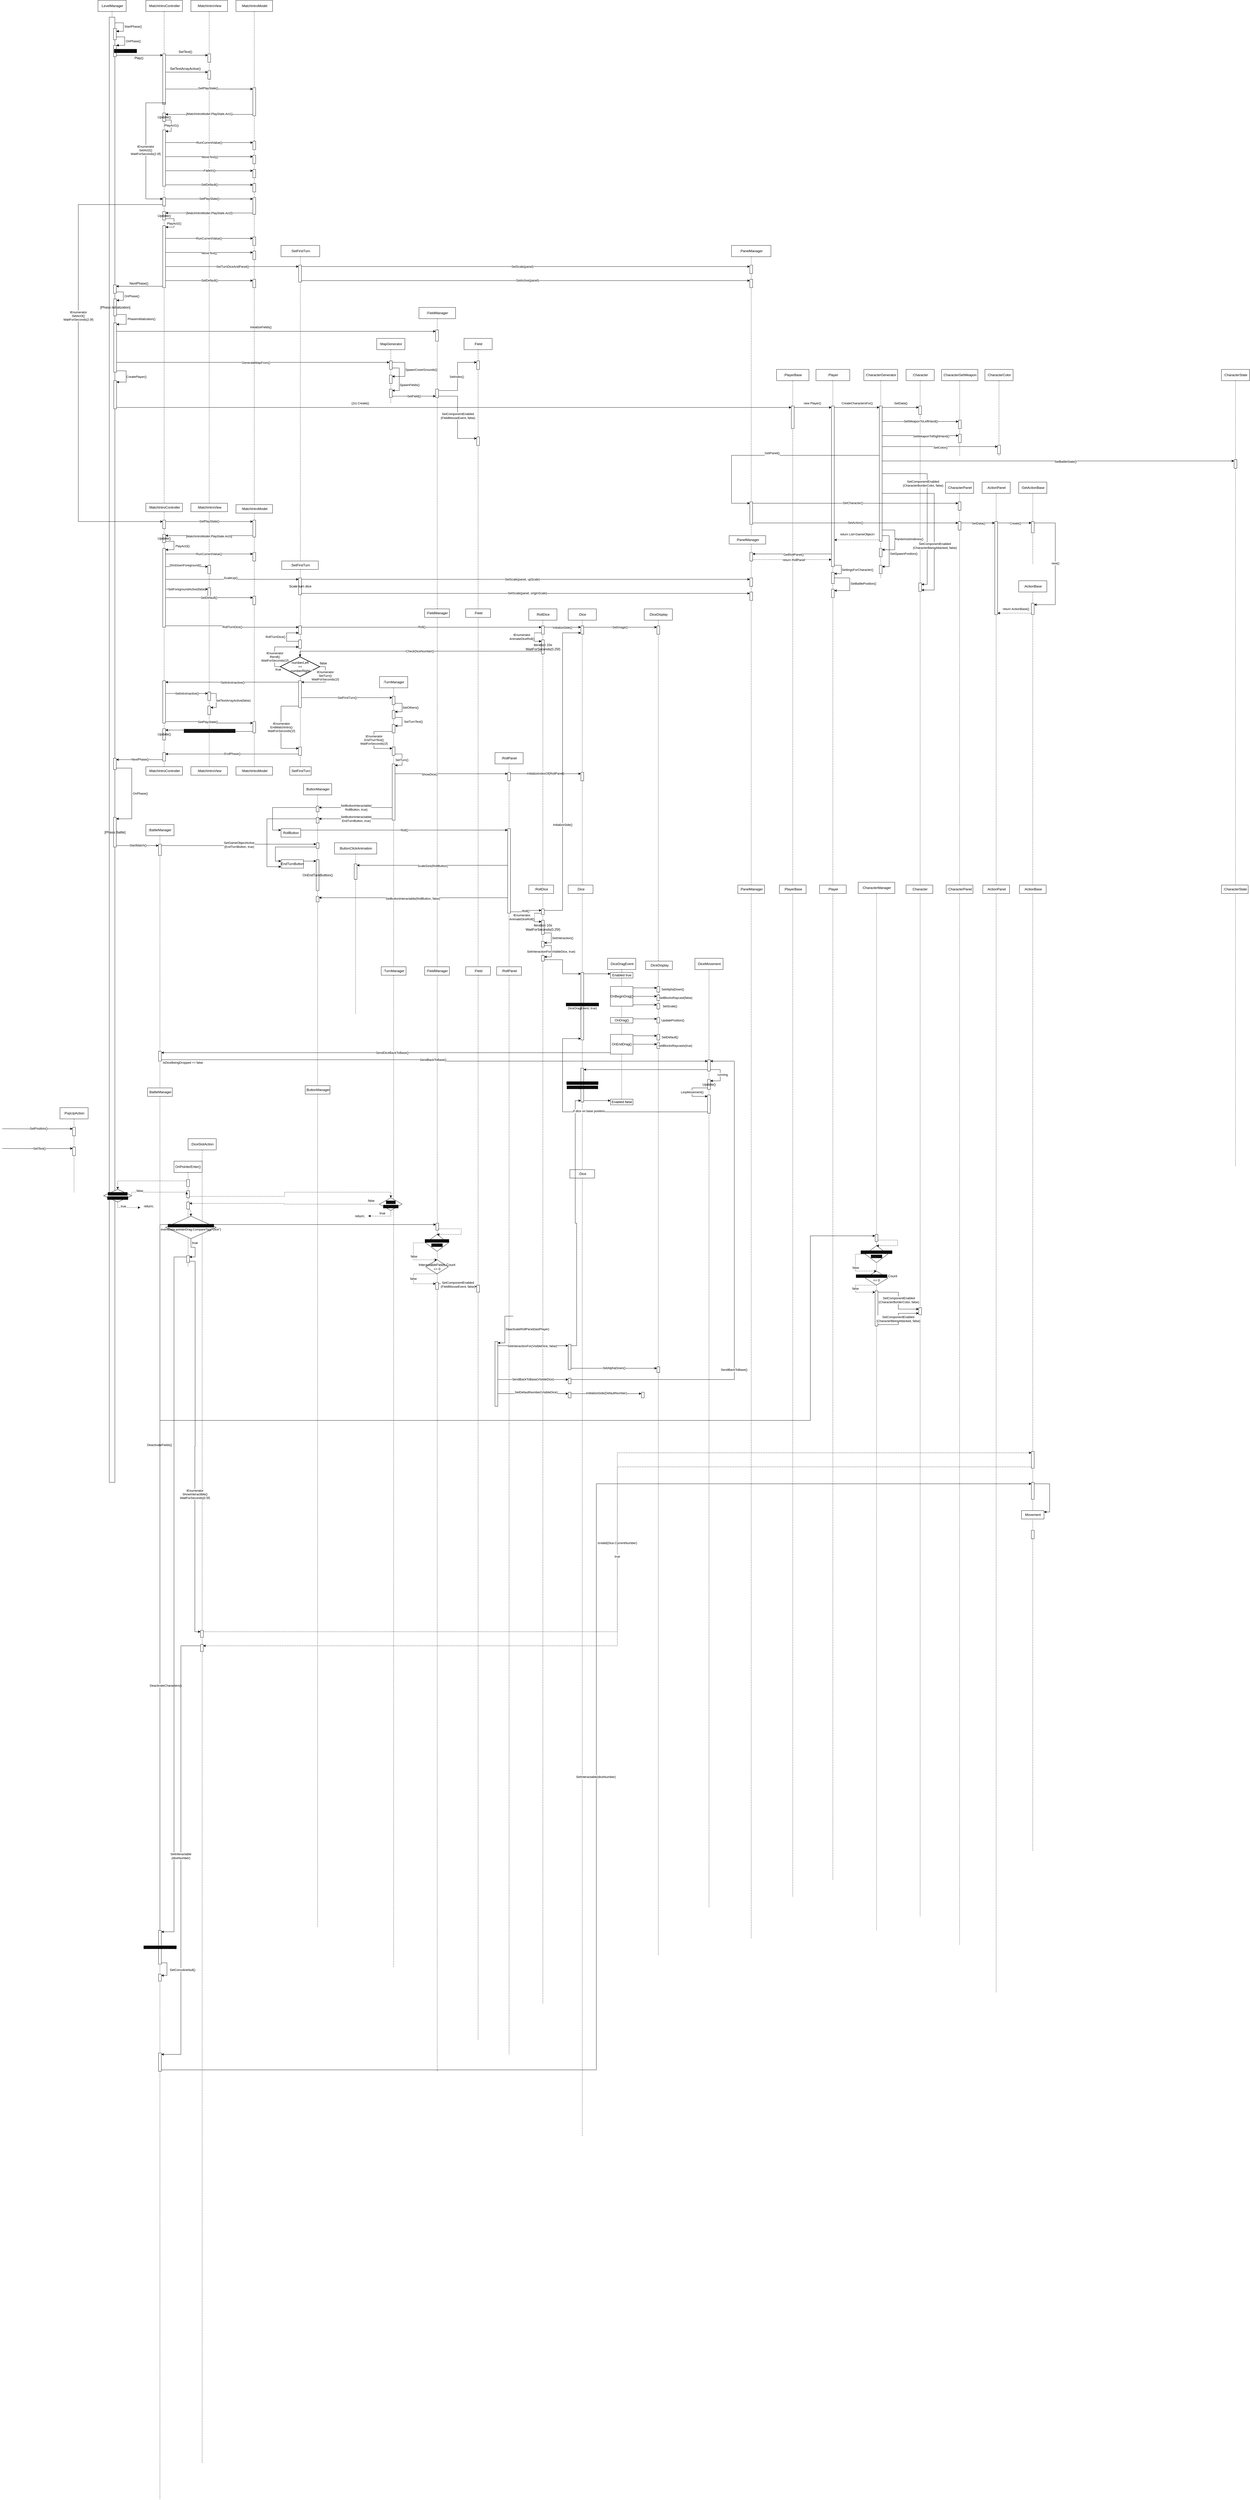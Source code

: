 <mxfile version="28.0.6">
  <diagram id="C5RBs43oDa-KdzZeNtuy" name="Page-1">
    <mxGraphModel dx="3274" dy="1287" grid="1" gridSize="10" guides="1" tooltips="1" connect="1" arrows="1" fold="1" page="1" pageScale="1" pageWidth="827" pageHeight="1169" math="0" shadow="0">
      <root>
        <mxCell id="WIyWlLk6GJQsqaUBKTNV-0" />
        <mxCell id="WIyWlLk6GJQsqaUBKTNV-1" parent="WIyWlLk6GJQsqaUBKTNV-0" />
        <mxCell id="9JURjrUvkeu7Aro2wpaL-4" value=":LevelManager" style="shape=umlLifeline;perimeter=lifelinePerimeter;whiteSpace=wrap;html=1;container=1;dropTarget=0;collapsible=0;recursiveResize=0;outlineConnect=0;portConstraint=eastwest;newEdgeStyle={&quot;curved&quot;:0,&quot;rounded&quot;:0};" parent="WIyWlLk6GJQsqaUBKTNV-1" vertex="1">
          <mxGeometry x="70" y="240" width="100" height="5260" as="geometry" />
        </mxCell>
        <mxCell id="9JURjrUvkeu7Aro2wpaL-7" value="" style="html=1;points=[[0,0,0,0,5],[0,1,0,0,-5],[1,0,0,0,5],[1,1,0,0,-5]];perimeter=orthogonalPerimeter;outlineConnect=0;targetShapes=umlLifeline;portConstraint=eastwest;newEdgeStyle={&quot;curved&quot;:0,&quot;rounded&quot;:0};" parent="9JURjrUvkeu7Aro2wpaL-4" vertex="1">
          <mxGeometry x="40" y="60" width="20" height="5200" as="geometry" />
        </mxCell>
        <mxCell id="9JURjrUvkeu7Aro2wpaL-12" value="" style="html=1;points=[[0,0,0,0,5],[0,1,0,0,-5],[1,0,0,0,5],[1,1,0,0,-5]];perimeter=orthogonalPerimeter;outlineConnect=0;targetShapes=umlLifeline;portConstraint=eastwest;newEdgeStyle={&quot;curved&quot;:0,&quot;rounded&quot;:0};" parent="9JURjrUvkeu7Aro2wpaL-4" vertex="1">
          <mxGeometry x="55" y="100" width="10" height="40" as="geometry" />
        </mxCell>
        <mxCell id="9JURjrUvkeu7Aro2wpaL-13" value="StartPhase()" style="html=1;align=left;spacingLeft=2;endArrow=block;rounded=0;edgeStyle=orthogonalEdgeStyle;curved=0;rounded=0;" parent="9JURjrUvkeu7Aro2wpaL-4" target="9JURjrUvkeu7Aro2wpaL-12" edge="1">
          <mxGeometry relative="1" as="geometry">
            <mxPoint x="60" y="80" as="sourcePoint" />
            <Array as="points">
              <mxPoint x="90" y="110" />
            </Array>
          </mxGeometry>
        </mxCell>
        <mxCell id="9JURjrUvkeu7Aro2wpaL-15" value="&lt;span style=&quot;background-color: rgb(18, 18, 18);&quot;&gt;&amp;nbsp; &amp;nbsp; [Phase.Intro]&lt;/span&gt;" style="html=1;points=[[0,0,0,0,5],[0,1,0,0,-5],[1,0,0,0,5],[1,1,0,0,-5]];perimeter=orthogonalPerimeter;outlineConnect=0;targetShapes=umlLifeline;portConstraint=eastwest;newEdgeStyle={&quot;curved&quot;:0,&quot;rounded&quot;:0};align=left;" parent="9JURjrUvkeu7Aro2wpaL-4" vertex="1">
          <mxGeometry x="55" y="160" width="10" height="40" as="geometry" />
        </mxCell>
        <mxCell id="9JURjrUvkeu7Aro2wpaL-16" value="OnPhase()" style="html=1;align=left;spacingLeft=2;endArrow=block;rounded=0;edgeStyle=orthogonalEdgeStyle;curved=0;rounded=0;" parent="9JURjrUvkeu7Aro2wpaL-4" target="9JURjrUvkeu7Aro2wpaL-15" edge="1">
          <mxGeometry relative="1" as="geometry">
            <mxPoint x="65" y="130" as="sourcePoint" />
            <Array as="points">
              <mxPoint x="95" y="160" />
            </Array>
          </mxGeometry>
        </mxCell>
        <mxCell id="gedLFGT0f-KSCk9Ec9lJ-98" value="" style="html=1;points=[[0,0,0,0,5],[0,1,0,0,-5],[1,0,0,0,5],[1,1,0,0,-5]];perimeter=orthogonalPerimeter;outlineConnect=0;targetShapes=umlLifeline;portConstraint=eastwest;newEdgeStyle={&quot;curved&quot;:0,&quot;rounded&quot;:0};" parent="9JURjrUvkeu7Aro2wpaL-4" vertex="1">
          <mxGeometry x="55" y="1010" width="10" height="30" as="geometry" />
        </mxCell>
        <mxCell id="gedLFGT0f-KSCk9Ec9lJ-100" value="[Phase.Initialization]" style="html=1;points=[[0,0,0,0,5],[0,1,0,0,-5],[1,0,0,0,5],[1,1,0,0,-5]];perimeter=orthogonalPerimeter;outlineConnect=0;targetShapes=umlLifeline;portConstraint=eastwest;newEdgeStyle={&quot;curved&quot;:0,&quot;rounded&quot;:0};" parent="9JURjrUvkeu7Aro2wpaL-4" vertex="1">
          <mxGeometry x="56" y="1060" width="10" height="60" as="geometry" />
        </mxCell>
        <mxCell id="gedLFGT0f-KSCk9Ec9lJ-101" style="edgeStyle=orthogonalEdgeStyle;rounded=0;orthogonalLoop=1;jettySize=auto;html=1;curved=0;exitX=1;exitY=1;exitDx=0;exitDy=-5;exitPerimeter=0;entryX=1;entryY=0;entryDx=0;entryDy=5;entryPerimeter=0;" parent="9JURjrUvkeu7Aro2wpaL-4" source="gedLFGT0f-KSCk9Ec9lJ-98" target="gedLFGT0f-KSCk9Ec9lJ-100" edge="1">
          <mxGeometry relative="1" as="geometry">
            <Array as="points">
              <mxPoint x="90" y="1035" />
              <mxPoint x="90" y="1065" />
            </Array>
          </mxGeometry>
        </mxCell>
        <mxCell id="gedLFGT0f-KSCk9Ec9lJ-102" value="OnPhase()" style="edgeLabel;html=1;align=center;verticalAlign=middle;resizable=0;points=[];" parent="gedLFGT0f-KSCk9Ec9lJ-101" vertex="1" connectable="0">
          <mxGeometry x="-0.003" relative="1" as="geometry">
            <mxPoint x="30" as="offset" />
          </mxGeometry>
        </mxCell>
        <mxCell id="gedLFGT0f-KSCk9Ec9lJ-105" style="edgeStyle=orthogonalEdgeStyle;rounded=0;orthogonalLoop=1;jettySize=auto;html=1;curved=0;exitX=1;exitY=1;exitDx=0;exitDy=-5;exitPerimeter=0;entryX=1;entryY=0;entryDx=0;entryDy=5;entryPerimeter=0;" parent="9JURjrUvkeu7Aro2wpaL-4" source="gedLFGT0f-KSCk9Ec9lJ-100" target="9JURjrUvkeu7Aro2wpaL-30" edge="1">
          <mxGeometry relative="1" as="geometry">
            <Array as="points">
              <mxPoint x="100" y="1115" />
              <mxPoint x="100" y="1150" />
            </Array>
          </mxGeometry>
        </mxCell>
        <mxCell id="gedLFGT0f-KSCk9Ec9lJ-106" value="PhaseInititalization()" style="edgeLabel;html=1;align=center;verticalAlign=middle;resizable=0;points=[];" parent="gedLFGT0f-KSCk9Ec9lJ-105" vertex="1" connectable="0">
          <mxGeometry x="-0.025" relative="1" as="geometry">
            <mxPoint x="54" as="offset" />
          </mxGeometry>
        </mxCell>
        <mxCell id="9JURjrUvkeu7Aro2wpaL-30" value="" style="html=1;points=[[0,0,0,0,5],[0,1,0,0,-5],[1,0,0,0,5],[1,1,0,0,-5]];perimeter=orthogonalPerimeter;outlineConnect=0;targetShapes=umlLifeline;portConstraint=eastwest;newEdgeStyle={&quot;curved&quot;:0,&quot;rounded&quot;:0};" parent="9JURjrUvkeu7Aro2wpaL-4" vertex="1">
          <mxGeometry x="56" y="1145" width="10" height="175" as="geometry" />
        </mxCell>
        <mxCell id="9JURjrUvkeu7Aro2wpaL-53" value="" style="html=1;points=[[0,0,0,0,5],[0,1,0,0,-5],[1,0,0,0,5],[1,1,0,0,-5]];perimeter=orthogonalPerimeter;outlineConnect=0;targetShapes=umlLifeline;portConstraint=eastwest;newEdgeStyle={&quot;curved&quot;:0,&quot;rounded&quot;:0};" parent="9JURjrUvkeu7Aro2wpaL-4" vertex="1">
          <mxGeometry x="56" y="1350" width="10" height="100" as="geometry" />
        </mxCell>
        <mxCell id="9JURjrUvkeu7Aro2wpaL-54" style="edgeStyle=orthogonalEdgeStyle;rounded=0;orthogonalLoop=1;jettySize=auto;html=1;curved=0;exitX=1;exitY=1;exitDx=0;exitDy=-5;exitPerimeter=0;entryX=1;entryY=0;entryDx=0;entryDy=5;entryPerimeter=0;" parent="9JURjrUvkeu7Aro2wpaL-4" source="9JURjrUvkeu7Aro2wpaL-30" target="9JURjrUvkeu7Aro2wpaL-53" edge="1">
          <mxGeometry relative="1" as="geometry">
            <Array as="points">
              <mxPoint x="100" y="1315" />
              <mxPoint x="100" y="1355" />
            </Array>
          </mxGeometry>
        </mxCell>
        <mxCell id="9JURjrUvkeu7Aro2wpaL-55" value="CreatePlayer()" style="edgeLabel;html=1;align=left;verticalAlign=middle;resizable=0;points=[];" parent="9JURjrUvkeu7Aro2wpaL-54" vertex="1" connectable="0">
          <mxGeometry x="0.022" y="-1" relative="1" as="geometry">
            <mxPoint as="offset" />
          </mxGeometry>
        </mxCell>
        <mxCell id="gedLFGT0f-KSCk9Ec9lJ-315" value="" style="html=1;points=[[0,0,0,0,5],[0,1,0,0,-5],[1,0,0,0,5],[1,1,0,0,-5]];perimeter=orthogonalPerimeter;outlineConnect=0;targetShapes=umlLifeline;portConstraint=eastwest;newEdgeStyle={&quot;curved&quot;:0,&quot;rounded&quot;:0};" parent="9JURjrUvkeu7Aro2wpaL-4" vertex="1">
          <mxGeometry x="55" y="2690" width="10" height="40" as="geometry" />
        </mxCell>
        <mxCell id="gedLFGT0f-KSCk9Ec9lJ-347" value="[Phase.Battle]" style="html=1;points=[[0,0,0,0,5],[0,1,0,0,-5],[1,0,0,0,5],[1,1,0,0,-5]];perimeter=orthogonalPerimeter;outlineConnect=0;targetShapes=umlLifeline;portConstraint=eastwest;newEdgeStyle={&quot;curved&quot;:0,&quot;rounded&quot;:0};" parent="9JURjrUvkeu7Aro2wpaL-4" vertex="1">
          <mxGeometry x="55" y="2900" width="10" height="105" as="geometry" />
        </mxCell>
        <mxCell id="gedLFGT0f-KSCk9Ec9lJ-348" style="edgeStyle=orthogonalEdgeStyle;rounded=0;orthogonalLoop=1;jettySize=auto;html=1;curved=0;exitX=1;exitY=1;exitDx=0;exitDy=-5;exitPerimeter=0;entryX=1;entryY=0;entryDx=0;entryDy=5;entryPerimeter=0;" parent="9JURjrUvkeu7Aro2wpaL-4" source="gedLFGT0f-KSCk9Ec9lJ-315" target="gedLFGT0f-KSCk9Ec9lJ-347" edge="1">
          <mxGeometry relative="1" as="geometry">
            <mxPoint x="64" y="2730" as="sourcePoint" />
            <Array as="points">
              <mxPoint x="120" y="2725" />
              <mxPoint x="120" y="2905" />
            </Array>
          </mxGeometry>
        </mxCell>
        <mxCell id="gedLFGT0f-KSCk9Ec9lJ-349" value="OnPhase()" style="edgeLabel;html=1;align=center;verticalAlign=middle;resizable=0;points=[];" parent="gedLFGT0f-KSCk9Ec9lJ-348" vertex="1" connectable="0">
          <mxGeometry x="-0.003" relative="1" as="geometry">
            <mxPoint x="30" as="offset" />
          </mxGeometry>
        </mxCell>
        <mxCell id="9JURjrUvkeu7Aro2wpaL-5" value=":MapGenerator" style="shape=umlLifeline;perimeter=lifelinePerimeter;whiteSpace=wrap;html=1;container=1;dropTarget=0;collapsible=0;recursiveResize=0;outlineConnect=0;portConstraint=eastwest;newEdgeStyle={&quot;curved&quot;:0,&quot;rounded&quot;:0};" parent="WIyWlLk6GJQsqaUBKTNV-1" vertex="1">
          <mxGeometry x="1060" y="1440" width="100" height="230" as="geometry" />
        </mxCell>
        <mxCell id="9JURjrUvkeu7Aro2wpaL-42" value="" style="html=1;points=[[0,0,0,0,5],[0,1,0,0,-5],[1,0,0,0,5],[1,1,0,0,-5]];perimeter=orthogonalPerimeter;outlineConnect=0;targetShapes=umlLifeline;portConstraint=eastwest;newEdgeStyle={&quot;curved&quot;:0,&quot;rounded&quot;:0};" parent="9JURjrUvkeu7Aro2wpaL-5" vertex="1">
          <mxGeometry x="45" y="80" width="10" height="30" as="geometry" />
        </mxCell>
        <mxCell id="9JURjrUvkeu7Aro2wpaL-47" value="" style="html=1;points=[[0,0,0,0,5],[0,1,0,0,-5],[1,0,0,0,5],[1,1,0,0,-5]];perimeter=orthogonalPerimeter;outlineConnect=0;targetShapes=umlLifeline;portConstraint=eastwest;newEdgeStyle={&quot;curved&quot;:0,&quot;rounded&quot;:0};" parent="9JURjrUvkeu7Aro2wpaL-5" vertex="1">
          <mxGeometry x="45" y="130" width="10" height="30" as="geometry" />
        </mxCell>
        <mxCell id="9JURjrUvkeu7Aro2wpaL-48" value="" style="html=1;points=[[0,0,0,0,5],[0,1,0,0,-5],[1,0,0,0,5],[1,1,0,0,-5]];perimeter=orthogonalPerimeter;outlineConnect=0;targetShapes=umlLifeline;portConstraint=eastwest;newEdgeStyle={&quot;curved&quot;:0,&quot;rounded&quot;:0};" parent="9JURjrUvkeu7Aro2wpaL-5" vertex="1">
          <mxGeometry x="45" y="180" width="10" height="30" as="geometry" />
        </mxCell>
        <mxCell id="9JURjrUvkeu7Aro2wpaL-49" style="edgeStyle=orthogonalEdgeStyle;rounded=0;orthogonalLoop=1;jettySize=auto;html=1;curved=0;exitX=1;exitY=0;exitDx=0;exitDy=5;exitPerimeter=0;entryX=1;entryY=0;entryDx=0;entryDy=5;entryPerimeter=0;" parent="9JURjrUvkeu7Aro2wpaL-5" source="9JURjrUvkeu7Aro2wpaL-42" target="9JURjrUvkeu7Aro2wpaL-47" edge="1">
          <mxGeometry relative="1" as="geometry">
            <Array as="points">
              <mxPoint x="100" y="85" />
              <mxPoint x="100" y="135" />
            </Array>
          </mxGeometry>
        </mxCell>
        <mxCell id="9JURjrUvkeu7Aro2wpaL-50" value="SpawnCoverGrounds()" style="edgeLabel;html=1;align=left;verticalAlign=middle;resizable=0;points=[];" parent="9JURjrUvkeu7Aro2wpaL-49" vertex="1" connectable="0">
          <mxGeometry x="0.01" relative="1" as="geometry">
            <mxPoint as="offset" />
          </mxGeometry>
        </mxCell>
        <mxCell id="9JURjrUvkeu7Aro2wpaL-51" style="edgeStyle=orthogonalEdgeStyle;rounded=0;orthogonalLoop=1;jettySize=auto;html=1;curved=0;exitX=1;exitY=1;exitDx=0;exitDy=-5;exitPerimeter=0;entryX=1;entryY=0;entryDx=0;entryDy=5;entryPerimeter=0;" parent="9JURjrUvkeu7Aro2wpaL-5" source="9JURjrUvkeu7Aro2wpaL-42" target="9JURjrUvkeu7Aro2wpaL-48" edge="1">
          <mxGeometry relative="1" as="geometry">
            <Array as="points">
              <mxPoint x="80" y="105" />
              <mxPoint x="80" y="185" />
            </Array>
          </mxGeometry>
        </mxCell>
        <mxCell id="9JURjrUvkeu7Aro2wpaL-52" value="SpawnFields()" style="edgeLabel;html=1;align=left;verticalAlign=middle;resizable=0;points=[];" parent="9JURjrUvkeu7Aro2wpaL-51" vertex="1" connectable="0">
          <mxGeometry x="0.306" relative="1" as="geometry">
            <mxPoint as="offset" />
          </mxGeometry>
        </mxCell>
        <mxCell id="9JURjrUvkeu7Aro2wpaL-6" value=":CharacterGenerator" style="shape=umlLifeline;perimeter=lifelinePerimeter;whiteSpace=wrap;html=1;container=1;dropTarget=0;collapsible=0;recursiveResize=0;outlineConnect=0;portConstraint=eastwest;newEdgeStyle={&quot;curved&quot;:0,&quot;rounded&quot;:0};" parent="WIyWlLk6GJQsqaUBKTNV-1" vertex="1">
          <mxGeometry x="2790" y="1550" width="120" height="740" as="geometry" />
        </mxCell>
        <mxCell id="9JURjrUvkeu7Aro2wpaL-65" value="" style="html=1;points=[[0,0,0,0,5],[0,1,0,0,-5],[1,0,0,0,5],[1,1,0,0,-5]];perimeter=orthogonalPerimeter;outlineConnect=0;targetShapes=umlLifeline;portConstraint=eastwest;newEdgeStyle={&quot;curved&quot;:0,&quot;rounded&quot;:0};" parent="9JURjrUvkeu7Aro2wpaL-6" vertex="1">
          <mxGeometry x="55" y="130" width="10" height="480" as="geometry" />
        </mxCell>
        <mxCell id="9JURjrUvkeu7Aro2wpaL-18" value=":MatchIntroController" style="shape=umlLifeline;perimeter=lifelinePerimeter;whiteSpace=wrap;html=1;container=1;dropTarget=0;collapsible=0;recursiveResize=0;outlineConnect=0;portConstraint=eastwest;newEdgeStyle={&quot;curved&quot;:0,&quot;rounded&quot;:0};" parent="WIyWlLk6GJQsqaUBKTNV-1" vertex="1">
          <mxGeometry x="240" y="240" width="130" height="2750" as="geometry" />
        </mxCell>
        <mxCell id="gedLFGT0f-KSCk9Ec9lJ-41" style="edgeStyle=orthogonalEdgeStyle;rounded=0;orthogonalLoop=1;jettySize=auto;html=1;curved=0;exitX=1;exitY=1;exitDx=0;exitDy=-5;exitPerimeter=0;" parent="9JURjrUvkeu7Aro2wpaL-18" source="9JURjrUvkeu7Aro2wpaL-20" edge="1">
          <mxGeometry relative="1" as="geometry">
            <mxPoint x="60" y="365.041" as="targetPoint" />
          </mxGeometry>
        </mxCell>
        <mxCell id="9JURjrUvkeu7Aro2wpaL-20" value="" style="html=1;points=[[0,0,0,0,5],[0,1,0,0,-5],[1,0,0,0,5],[1,1,0,0,-5]];perimeter=orthogonalPerimeter;outlineConnect=0;targetShapes=umlLifeline;portConstraint=eastwest;newEdgeStyle={&quot;curved&quot;:0,&quot;rounded&quot;:0};" parent="9JURjrUvkeu7Aro2wpaL-18" vertex="1">
          <mxGeometry x="60" y="190" width="10" height="180" as="geometry" />
        </mxCell>
        <mxCell id="gedLFGT0f-KSCk9Ec9lJ-0" value="" style="html=1;points=[[0,0,0,0,5],[0,1,0,0,-5],[1,0,0,0,5],[1,1,0,0,-5]];perimeter=orthogonalPerimeter;outlineConnect=0;targetShapes=umlLifeline;portConstraint=eastwest;newEdgeStyle={&quot;curved&quot;:0,&quot;rounded&quot;:0};" parent="9JURjrUvkeu7Aro2wpaL-18" vertex="1">
          <mxGeometry x="60" y="2415" width="10" height="150" as="geometry" />
        </mxCell>
        <mxCell id="gedLFGT0f-KSCk9Ec9lJ-21" value="" style="html=1;points=[[0,0,0,0,5],[0,1,0,0,-5],[1,0,0,0,5],[1,1,0,0,-5]];perimeter=orthogonalPerimeter;outlineConnect=0;targetShapes=umlLifeline;portConstraint=eastwest;newEdgeStyle={&quot;curved&quot;:0,&quot;rounded&quot;:0};" parent="9JURjrUvkeu7Aro2wpaL-18" vertex="1">
          <mxGeometry x="60" y="700" width="10" height="30" as="geometry" />
        </mxCell>
        <mxCell id="gedLFGT0f-KSCk9Ec9lJ-22" style="edgeStyle=orthogonalEdgeStyle;rounded=0;orthogonalLoop=1;jettySize=auto;html=1;curved=0;exitX=0;exitY=1;exitDx=0;exitDy=-5;exitPerimeter=0;entryX=0;entryY=0;entryDx=0;entryDy=5;entryPerimeter=0;" parent="9JURjrUvkeu7Aro2wpaL-18" source="9JURjrUvkeu7Aro2wpaL-20" target="gedLFGT0f-KSCk9Ec9lJ-21" edge="1">
          <mxGeometry relative="1" as="geometry">
            <Array as="points">
              <mxPoint x="70" y="365" />
              <mxPoint y="364" />
              <mxPoint y="685" />
            </Array>
          </mxGeometry>
        </mxCell>
        <mxCell id="gedLFGT0f-KSCk9Ec9lJ-23" value="IEnumerator&lt;div&gt;SetAct2()&lt;/div&gt;&lt;div&gt;WaitForSeconds(2.0f)&lt;/div&gt;" style="edgeLabel;html=1;align=center;verticalAlign=middle;resizable=0;points=[];" parent="gedLFGT0f-KSCk9Ec9lJ-22" vertex="1" connectable="0">
          <mxGeometry x="0.033" y="-1" relative="1" as="geometry">
            <mxPoint as="offset" />
          </mxGeometry>
        </mxCell>
        <mxCell id="gedLFGT0f-KSCk9Ec9lJ-24" value="Update()" style="html=1;points=[[0,0,0,0,5],[0,1,0,0,-5],[1,0,0,0,5],[1,1,0,0,-5]];perimeter=orthogonalPerimeter;outlineConnect=0;targetShapes=umlLifeline;portConstraint=eastwest;newEdgeStyle={&quot;curved&quot;:0,&quot;rounded&quot;:0};" parent="9JURjrUvkeu7Aro2wpaL-18" vertex="1">
          <mxGeometry x="60" y="400" width="10" height="30" as="geometry" />
        </mxCell>
        <mxCell id="gedLFGT0f-KSCk9Ec9lJ-27" value="" style="html=1;points=[[0,0,0,0,5],[0,1,0,0,-5],[1,0,0,0,5],[1,1,0,0,-5]];perimeter=orthogonalPerimeter;outlineConnect=0;targetShapes=umlLifeline;portConstraint=eastwest;newEdgeStyle={&quot;curved&quot;:0,&quot;rounded&quot;:0};" parent="9JURjrUvkeu7Aro2wpaL-18" vertex="1">
          <mxGeometry x="60" y="460" width="10" height="200" as="geometry" />
        </mxCell>
        <mxCell id="gedLFGT0f-KSCk9Ec9lJ-28" style="edgeStyle=orthogonalEdgeStyle;rounded=0;orthogonalLoop=1;jettySize=auto;html=1;curved=0;exitX=1;exitY=1;exitDx=0;exitDy=-5;exitPerimeter=0;entryX=1;entryY=0;entryDx=0;entryDy=5;entryPerimeter=0;" parent="9JURjrUvkeu7Aro2wpaL-18" source="gedLFGT0f-KSCk9Ec9lJ-24" target="gedLFGT0f-KSCk9Ec9lJ-27" edge="1">
          <mxGeometry relative="1" as="geometry" />
        </mxCell>
        <mxCell id="gedLFGT0f-KSCk9Ec9lJ-29" value="PlayAct1()" style="edgeLabel;html=1;align=center;verticalAlign=middle;resizable=0;points=[];" parent="gedLFGT0f-KSCk9Ec9lJ-28" vertex="1" connectable="0">
          <mxGeometry x="-0.029" y="1" relative="1" as="geometry">
            <mxPoint as="offset" />
          </mxGeometry>
        </mxCell>
        <mxCell id="gedLFGT0f-KSCk9Ec9lJ-44" value="Update()" style="html=1;points=[[0,0,0,0,5],[0,1,0,0,-5],[1,0,0,0,5],[1,1,0,0,-5]];perimeter=orthogonalPerimeter;outlineConnect=0;targetShapes=umlLifeline;portConstraint=eastwest;newEdgeStyle={&quot;curved&quot;:0,&quot;rounded&quot;:0};" parent="9JURjrUvkeu7Aro2wpaL-18" vertex="1">
          <mxGeometry x="60" y="750" width="10" height="30" as="geometry" />
        </mxCell>
        <mxCell id="gedLFGT0f-KSCk9Ec9lJ-45" value="" style="html=1;points=[[0,0,0,0,5],[0,1,0,0,-5],[1,0,0,0,5],[1,1,0,0,-5]];perimeter=orthogonalPerimeter;outlineConnect=0;targetShapes=umlLifeline;portConstraint=eastwest;newEdgeStyle={&quot;curved&quot;:0,&quot;rounded&quot;:0};" parent="9JURjrUvkeu7Aro2wpaL-18" vertex="1">
          <mxGeometry x="60" y="1845" width="10" height="30" as="geometry" />
        </mxCell>
        <mxCell id="gedLFGT0f-KSCk9Ec9lJ-46" style="edgeStyle=orthogonalEdgeStyle;rounded=0;orthogonalLoop=1;jettySize=auto;html=1;curved=0;exitX=0;exitY=1;exitDx=0;exitDy=-5;exitPerimeter=0;entryX=0;entryY=0;entryDx=0;entryDy=5;entryPerimeter=0;" parent="9JURjrUvkeu7Aro2wpaL-18" source="gedLFGT0f-KSCk9Ec9lJ-21" target="gedLFGT0f-KSCk9Ec9lJ-45" edge="1">
          <mxGeometry relative="1" as="geometry">
            <mxPoint x="60" y="750" as="sourcePoint" />
            <Array as="points">
              <mxPoint x="-240" y="725" />
              <mxPoint x="-240" y="1850" />
            </Array>
          </mxGeometry>
        </mxCell>
        <mxCell id="gedLFGT0f-KSCk9Ec9lJ-47" value="IEnumerator&lt;div&gt;SetAct3()&lt;/div&gt;&lt;div&gt;WaitForSeconds(2.0f)&lt;/div&gt;" style="edgeLabel;html=1;align=center;verticalAlign=middle;resizable=0;points=[];" parent="gedLFGT0f-KSCk9Ec9lJ-46" vertex="1" connectable="0">
          <mxGeometry x="-0.003" y="-1" relative="1" as="geometry">
            <mxPoint x="1" y="-165" as="offset" />
          </mxGeometry>
        </mxCell>
        <mxCell id="gedLFGT0f-KSCk9Ec9lJ-51" value="" style="html=1;points=[[0,0,0,0,5],[0,1,0,0,-5],[1,0,0,0,5],[1,1,0,0,-5]];perimeter=orthogonalPerimeter;outlineConnect=0;targetShapes=umlLifeline;portConstraint=eastwest;newEdgeStyle={&quot;curved&quot;:0,&quot;rounded&quot;:0};" parent="9JURjrUvkeu7Aro2wpaL-18" vertex="1">
          <mxGeometry x="60" y="800" width="10" height="220" as="geometry" />
        </mxCell>
        <mxCell id="gedLFGT0f-KSCk9Ec9lJ-52" style="edgeStyle=orthogonalEdgeStyle;rounded=0;orthogonalLoop=1;jettySize=auto;html=1;curved=0;exitX=1;exitY=1;exitDx=0;exitDy=-5;exitPerimeter=0;entryX=1;entryY=0;entryDx=0;entryDy=5;entryPerimeter=0;" parent="9JURjrUvkeu7Aro2wpaL-18" source="gedLFGT0f-KSCk9Ec9lJ-44" target="gedLFGT0f-KSCk9Ec9lJ-51" edge="1">
          <mxGeometry relative="1" as="geometry">
            <Array as="points">
              <mxPoint x="100" y="775" />
              <mxPoint x="100" y="805" />
            </Array>
          </mxGeometry>
        </mxCell>
        <mxCell id="gedLFGT0f-KSCk9Ec9lJ-53" value="PlayAct2()" style="edgeLabel;html=1;align=center;verticalAlign=middle;resizable=0;points=[];" parent="gedLFGT0f-KSCk9Ec9lJ-52" vertex="1" connectable="0">
          <mxGeometry x="0.042" relative="1" as="geometry">
            <mxPoint as="offset" />
          </mxGeometry>
        </mxCell>
        <mxCell id="gedLFGT0f-KSCk9Ec9lJ-109" value="Update()" style="html=1;points=[[0,0,0,0,5],[0,1,0,0,-5],[1,0,0,0,5],[1,1,0,0,-5]];perimeter=orthogonalPerimeter;outlineConnect=0;targetShapes=umlLifeline;portConstraint=eastwest;newEdgeStyle={&quot;curved&quot;:0,&quot;rounded&quot;:0};" parent="9JURjrUvkeu7Aro2wpaL-18" vertex="1">
          <mxGeometry x="60" y="1895" width="10" height="30" as="geometry" />
        </mxCell>
        <mxCell id="gedLFGT0f-KSCk9Ec9lJ-112" value="" style="html=1;points=[[0,0,0,0,5],[0,1,0,0,-5],[1,0,0,0,5],[1,1,0,0,-5]];perimeter=orthogonalPerimeter;outlineConnect=0;targetShapes=umlLifeline;portConstraint=eastwest;newEdgeStyle={&quot;curved&quot;:0,&quot;rounded&quot;:0};" parent="9JURjrUvkeu7Aro2wpaL-18" vertex="1">
          <mxGeometry x="60" y="1945" width="10" height="280" as="geometry" />
        </mxCell>
        <mxCell id="gedLFGT0f-KSCk9Ec9lJ-113" style="edgeStyle=orthogonalEdgeStyle;rounded=0;orthogonalLoop=1;jettySize=auto;html=1;curved=0;exitX=1;exitY=1;exitDx=0;exitDy=-5;exitPerimeter=0;entryX=1;entryY=0;entryDx=0;entryDy=5;entryPerimeter=0;" parent="9JURjrUvkeu7Aro2wpaL-18" source="gedLFGT0f-KSCk9Ec9lJ-109" target="gedLFGT0f-KSCk9Ec9lJ-112" edge="1">
          <mxGeometry relative="1" as="geometry">
            <Array as="points">
              <mxPoint x="100" y="1920" />
              <mxPoint x="100" y="1950" />
            </Array>
          </mxGeometry>
        </mxCell>
        <mxCell id="gedLFGT0f-KSCk9Ec9lJ-114" value="PlayAct3()" style="edgeLabel;html=1;align=center;verticalAlign=middle;resizable=0;points=[];" parent="gedLFGT0f-KSCk9Ec9lJ-113" vertex="1" connectable="0">
          <mxGeometry x="0.043" y="1" relative="1" as="geometry">
            <mxPoint x="29" as="offset" />
          </mxGeometry>
        </mxCell>
        <mxCell id="gedLFGT0f-KSCk9Ec9lJ-153" value="&lt;span style=&quot;text-wrap-mode: wrap;&quot;&gt;:MatchIntroController&lt;/span&gt;" style="html=1;points=[[0,0,0,0,5],[0,1,0,0,-5],[1,0,0,0,5],[1,1,0,0,-5]];perimeter=orthogonalPerimeter;outlineConnect=0;targetShapes=umlLifeline;portConstraint=eastwest;newEdgeStyle={&quot;curved&quot;:0,&quot;rounded&quot;:0};" parent="9JURjrUvkeu7Aro2wpaL-18" vertex="1">
          <mxGeometry y="1785" width="130" height="30" as="geometry" />
        </mxCell>
        <mxCell id="gedLFGT0f-KSCk9Ec9lJ-186" value="Update()" style="html=1;points=[[0,0,0,0,5],[0,1,0,0,-5],[1,0,0,0,5],[1,1,0,0,-5]];perimeter=orthogonalPerimeter;outlineConnect=0;targetShapes=umlLifeline;portConstraint=eastwest;newEdgeStyle={&quot;curved&quot;:0,&quot;rounded&quot;:0};" parent="9JURjrUvkeu7Aro2wpaL-18" vertex="1">
          <mxGeometry x="60" y="2585" width="10" height="40" as="geometry" />
        </mxCell>
        <mxCell id="gedLFGT0f-KSCk9Ec9lJ-75" value="" style="html=1;points=[[0,0,0,0,5],[0,1,0,0,-5],[1,0,0,0,5],[1,1,0,0,-5]];perimeter=orthogonalPerimeter;outlineConnect=0;targetShapes=umlLifeline;portConstraint=eastwest;newEdgeStyle={&quot;curved&quot;:0,&quot;rounded&quot;:0};" parent="9JURjrUvkeu7Aro2wpaL-18" vertex="1">
          <mxGeometry x="60" y="2670" width="10" height="30" as="geometry" />
        </mxCell>
        <mxCell id="gedLFGT0f-KSCk9Ec9lJ-312" value="&lt;span style=&quot;text-wrap-mode: wrap;&quot;&gt;:MatchIntroController&lt;/span&gt;" style="html=1;points=[[0,0,0,0,5],[0,1,0,0,-5],[1,0,0,0,5],[1,1,0,0,-5]];perimeter=orthogonalPerimeter;outlineConnect=0;targetShapes=umlLifeline;portConstraint=eastwest;newEdgeStyle={&quot;curved&quot;:0,&quot;rounded&quot;:0};" parent="9JURjrUvkeu7Aro2wpaL-18" vertex="1">
          <mxGeometry y="2720" width="130" height="30" as="geometry" />
        </mxCell>
        <mxCell id="9JURjrUvkeu7Aro2wpaL-21" style="edgeStyle=orthogonalEdgeStyle;rounded=0;orthogonalLoop=1;jettySize=auto;html=1;curved=0;exitX=1;exitY=1;exitDx=0;exitDy=-5;exitPerimeter=0;entryX=0;entryY=0;entryDx=0;entryDy=5;entryPerimeter=0;" parent="WIyWlLk6GJQsqaUBKTNV-1" source="9JURjrUvkeu7Aro2wpaL-15" target="9JURjrUvkeu7Aro2wpaL-20" edge="1">
          <mxGeometry relative="1" as="geometry" />
        </mxCell>
        <mxCell id="9JURjrUvkeu7Aro2wpaL-22" value="Play()" style="text;html=1;align=center;verticalAlign=middle;resizable=0;points=[];autosize=1;strokeColor=none;fillColor=none;" parent="WIyWlLk6GJQsqaUBKTNV-1" vertex="1">
          <mxGeometry x="190" y="430" width="50" height="30" as="geometry" />
        </mxCell>
        <mxCell id="9JURjrUvkeu7Aro2wpaL-25" value="NextPhase()" style="text;html=1;align=center;verticalAlign=middle;resizable=0;points=[];autosize=1;strokeColor=none;fillColor=none;" parent="WIyWlLk6GJQsqaUBKTNV-1" vertex="1">
          <mxGeometry x="170" y="1230" width="90" height="30" as="geometry" />
        </mxCell>
        <mxCell id="9JURjrUvkeu7Aro2wpaL-33" value=":FieldManager" style="shape=umlLifeline;perimeter=lifelinePerimeter;whiteSpace=wrap;html=1;container=1;dropTarget=0;collapsible=0;recursiveResize=0;outlineConnect=0;portConstraint=eastwest;newEdgeStyle={&quot;curved&quot;:0,&quot;rounded&quot;:0};" parent="WIyWlLk6GJQsqaUBKTNV-1" vertex="1">
          <mxGeometry x="1210" y="1330" width="130" height="6260" as="geometry" />
        </mxCell>
        <mxCell id="9JURjrUvkeu7Aro2wpaL-34" value="" style="html=1;points=[[0,0,0,0,5],[0,1,0,0,-5],[1,0,0,0,5],[1,1,0,0,-5]];perimeter=orthogonalPerimeter;outlineConnect=0;targetShapes=umlLifeline;portConstraint=eastwest;newEdgeStyle={&quot;curved&quot;:0,&quot;rounded&quot;:0};" parent="9JURjrUvkeu7Aro2wpaL-33" vertex="1">
          <mxGeometry x="59.07" y="80" width="10" height="40" as="geometry" />
        </mxCell>
        <mxCell id="gedLFGT0f-KSCk9Ec9lJ-340" value="&lt;span style=&quot;text-wrap-mode: wrap;&quot;&gt;:FieldManager&lt;/span&gt;" style="html=1;points=[[0,0,0,0,5],[0,1,0,0,-5],[1,0,0,0,5],[1,1,0,0,-5]];perimeter=orthogonalPerimeter;outlineConnect=0;targetShapes=umlLifeline;portConstraint=eastwest;newEdgeStyle={&quot;curved&quot;:0,&quot;rounded&quot;:0};" parent="9JURjrUvkeu7Aro2wpaL-33" vertex="1">
          <mxGeometry x="20" y="1070" width="88.13" height="30" as="geometry" />
        </mxCell>
        <mxCell id="Eo5w2mu2H9HQXYiDTu9v-14" value="&lt;span style=&quot;text-wrap-mode: wrap;&quot;&gt;:FieldManager&lt;/span&gt;" style="html=1;points=[[0,0,0,0,5],[0,1,0,0,-5],[1,0,0,0,5],[1,1,0,0,-5]];perimeter=orthogonalPerimeter;outlineConnect=0;targetShapes=umlLifeline;portConstraint=eastwest;newEdgeStyle={&quot;curved&quot;:0,&quot;rounded&quot;:0};" parent="9JURjrUvkeu7Aro2wpaL-33" vertex="1">
          <mxGeometry x="20" y="2340" width="88.13" height="30" as="geometry" />
        </mxCell>
        <mxCell id="Eo5w2mu2H9HQXYiDTu9v-103" value="" style="html=1;points=[[0,0,0,0,5],[0,1,0,0,-5],[1,0,0,0,5],[1,1,0,0,-5]];perimeter=orthogonalPerimeter;outlineConnect=0;targetShapes=umlLifeline;portConstraint=eastwest;newEdgeStyle={&quot;curved&quot;:0,&quot;rounded&quot;:0};" parent="9JURjrUvkeu7Aro2wpaL-33" vertex="1">
          <mxGeometry x="60.04" y="3250" width="10" height="25" as="geometry" />
        </mxCell>
        <mxCell id="Eo5w2mu2H9HQXYiDTu9v-143" value="" style="html=1;points=[[0,0,0,0,5],[0,1,0,0,-5],[1,0,0,0,5],[1,1,0,0,-5]];perimeter=orthogonalPerimeter;outlineConnect=0;targetShapes=umlLifeline;portConstraint=eastwest;newEdgeStyle={&quot;curved&quot;:0,&quot;rounded&quot;:0};" parent="9JURjrUvkeu7Aro2wpaL-33" vertex="1">
          <mxGeometry x="59.1" y="3460" width="10" height="25" as="geometry" />
        </mxCell>
        <mxCell id="Eo5w2mu2H9HQXYiDTu9v-141" value="&lt;span style=&quot;font-size: 11px; text-wrap-mode: nowrap; background-color: rgb(18, 18, 18);&quot;&gt;InteractableFields&lt;/span&gt;&lt;div&gt;&lt;span style=&quot;font-size: 11px; text-wrap-mode: nowrap; background-color: rgb(18, 18, 18);&quot;&gt;&amp;nbsp;== null)&lt;/span&gt;&lt;/div&gt;" style="rhombus;whiteSpace=wrap;html=1;" parent="9JURjrUvkeu7Aro2wpaL-33" vertex="1">
          <mxGeometry x="24.04" y="3290" width="80" height="60" as="geometry" />
        </mxCell>
        <mxCell id="Eo5w2mu2H9HQXYiDTu9v-112" style="edgeStyle=orthogonalEdgeStyle;rounded=0;orthogonalLoop=1;jettySize=auto;html=1;curved=0;exitX=1;exitY=1;exitDx=0;exitDy=-5;exitPerimeter=0;entryX=0.5;entryY=0;entryDx=0;entryDy=0;dashed=1;" parent="9JURjrUvkeu7Aro2wpaL-33" source="Eo5w2mu2H9HQXYiDTu9v-103" target="Eo5w2mu2H9HQXYiDTu9v-141" edge="1">
          <mxGeometry relative="1" as="geometry">
            <mxPoint x="70.04" y="2515" as="targetPoint" />
            <Array as="points">
              <mxPoint x="150" y="3270" />
              <mxPoint x="150" y="3290" />
            </Array>
          </mxGeometry>
        </mxCell>
        <mxCell id="Eo5w2mu2H9HQXYiDTu9v-120" style="edgeStyle=orthogonalEdgeStyle;rounded=0;orthogonalLoop=1;jettySize=auto;html=1;curved=0;entryX=0.5;entryY=0;entryDx=0;entryDy=0;dashed=1;exitX=0;exitY=0.5;exitDx=0;exitDy=0;" parent="9JURjrUvkeu7Aro2wpaL-33" source="Eo5w2mu2H9HQXYiDTu9v-141" target="Eo5w2mu2H9HQXYiDTu9v-142" edge="1">
          <mxGeometry relative="1" as="geometry">
            <mxPoint x="60.04" y="2530" as="sourcePoint" />
            <Array as="points">
              <mxPoint x="-20" y="3320" />
              <mxPoint x="-20" y="3380" />
            </Array>
          </mxGeometry>
        </mxCell>
        <mxCell id="Eo5w2mu2H9HQXYiDTu9v-121" value="false" style="edgeLabel;html=1;align=center;verticalAlign=middle;resizable=0;points=[];" parent="Eo5w2mu2H9HQXYiDTu9v-120" vertex="1" connectable="0">
          <mxGeometry x="0.126" relative="1" as="geometry">
            <mxPoint y="-12" as="offset" />
          </mxGeometry>
        </mxCell>
        <mxCell id="Eo5w2mu2H9HQXYiDTu9v-142" value="InteractableFields.Count == 0" style="rhombus;whiteSpace=wrap;html=1;" parent="9JURjrUvkeu7Aro2wpaL-33" vertex="1">
          <mxGeometry x="24.04" y="3380" width="80" height="50" as="geometry" />
        </mxCell>
        <mxCell id="Eo5w2mu2H9HQXYiDTu9v-144" style="edgeStyle=orthogonalEdgeStyle;rounded=0;orthogonalLoop=1;jettySize=auto;html=1;exitX=0.5;exitY=1;exitDx=0;exitDy=0;entryX=0;entryY=0;entryDx=0;entryDy=5;entryPerimeter=0;dashed=1;" parent="9JURjrUvkeu7Aro2wpaL-33" source="Eo5w2mu2H9HQXYiDTu9v-142" target="Eo5w2mu2H9HQXYiDTu9v-143" edge="1">
          <mxGeometry relative="1" as="geometry">
            <Array as="points">
              <mxPoint x="-20" y="3430" />
              <mxPoint x="-20" y="3465" />
            </Array>
          </mxGeometry>
        </mxCell>
        <mxCell id="Eo5w2mu2H9HQXYiDTu9v-145" value="false" style="edgeLabel;html=1;align=center;verticalAlign=middle;resizable=0;points=[];" parent="Eo5w2mu2H9HQXYiDTu9v-144" vertex="1" connectable="0">
          <mxGeometry x="0.019" relative="1" as="geometry">
            <mxPoint as="offset" />
          </mxGeometry>
        </mxCell>
        <mxCell id="-lqi3Zroq5ls21VE_UXn-0" value="" style="html=1;points=[[0,0,0,0,5],[0,1,0,0,-5],[1,0,0,0,5],[1,1,0,0,-5]];perimeter=orthogonalPerimeter;outlineConnect=0;targetShapes=umlLifeline;portConstraint=eastwest;newEdgeStyle={&quot;curved&quot;:0,&quot;rounded&quot;:0};" parent="9JURjrUvkeu7Aro2wpaL-33" vertex="1">
          <mxGeometry x="59.1" y="290" width="10" height="30" as="geometry" />
        </mxCell>
        <mxCell id="9JURjrUvkeu7Aro2wpaL-43" style="edgeStyle=orthogonalEdgeStyle;rounded=0;orthogonalLoop=1;jettySize=auto;html=1;curved=0;entryX=0;entryY=0;entryDx=0;entryDy=5;entryPerimeter=0;" parent="WIyWlLk6GJQsqaUBKTNV-1" source="9JURjrUvkeu7Aro2wpaL-30" target="9JURjrUvkeu7Aro2wpaL-42" edge="1">
          <mxGeometry relative="1" as="geometry">
            <Array as="points">
              <mxPoint x="380" y="1525" />
              <mxPoint x="380" y="1525" />
            </Array>
            <mxPoint x="180" y="744.941" as="sourcePoint" />
          </mxGeometry>
        </mxCell>
        <mxCell id="9JURjrUvkeu7Aro2wpaL-44" value="GenerateMapFrom()" style="edgeLabel;html=1;align=center;verticalAlign=middle;resizable=0;points=[];" parent="9JURjrUvkeu7Aro2wpaL-43" vertex="1" connectable="0">
          <mxGeometry x="0.021" y="-1" relative="1" as="geometry">
            <mxPoint as="offset" />
          </mxGeometry>
        </mxCell>
        <mxCell id="9JURjrUvkeu7Aro2wpaL-56" value=":PlayerBase" style="shape=umlLifeline;perimeter=lifelinePerimeter;whiteSpace=wrap;html=1;container=1;dropTarget=0;collapsible=0;recursiveResize=0;outlineConnect=0;portConstraint=eastwest;newEdgeStyle={&quot;curved&quot;:0,&quot;rounded&quot;:0};" parent="WIyWlLk6GJQsqaUBKTNV-1" vertex="1">
          <mxGeometry x="2480" y="1550" width="115" height="5420" as="geometry" />
        </mxCell>
        <mxCell id="9JURjrUvkeu7Aro2wpaL-57" value="" style="html=1;points=[[0,0,0,0,5],[0,1,0,0,-5],[1,0,0,0,5],[1,1,0,0,-5]];perimeter=orthogonalPerimeter;outlineConnect=0;targetShapes=umlLifeline;portConstraint=eastwest;newEdgeStyle={&quot;curved&quot;:0,&quot;rounded&quot;:0};" parent="9JURjrUvkeu7Aro2wpaL-56" vertex="1">
          <mxGeometry x="52.5" y="130" width="10" height="80" as="geometry" />
        </mxCell>
        <mxCell id="Eo5w2mu2H9HQXYiDTu9v-19" value="&lt;span style=&quot;text-wrap-mode: wrap;&quot;&gt;:PlayerBase&lt;/span&gt;" style="html=1;points=[[0,0,0,0,5],[0,1,0,0,-5],[1,0,0,0,5],[1,1,0,0,-5]];perimeter=orthogonalPerimeter;outlineConnect=0;targetShapes=umlLifeline;portConstraint=eastwest;newEdgeStyle={&quot;curved&quot;:0,&quot;rounded&quot;:0};" parent="9JURjrUvkeu7Aro2wpaL-56" vertex="1">
          <mxGeometry x="10" y="1830" width="95" height="30" as="geometry" />
        </mxCell>
        <mxCell id="9JURjrUvkeu7Aro2wpaL-58" style="edgeStyle=orthogonalEdgeStyle;rounded=0;orthogonalLoop=1;jettySize=auto;html=1;curved=0;exitX=1;exitY=1;exitDx=0;exitDy=-5;exitPerimeter=0;entryX=0;entryY=0;entryDx=0;entryDy=5;entryPerimeter=0;" parent="WIyWlLk6GJQsqaUBKTNV-1" source="9JURjrUvkeu7Aro2wpaL-53" target="9JURjrUvkeu7Aro2wpaL-57" edge="1">
          <mxGeometry relative="1" as="geometry">
            <Array as="points">
              <mxPoint x="136" y="1685" />
            </Array>
          </mxGeometry>
        </mxCell>
        <mxCell id="9JURjrUvkeu7Aro2wpaL-59" value="(2x) Create()" style="edgeLabel;html=1;align=center;verticalAlign=middle;resizable=0;points=[];" parent="9JURjrUvkeu7Aro2wpaL-58" vertex="1" connectable="0">
          <mxGeometry x="0.021" y="1" relative="1" as="geometry">
            <mxPoint x="-359" y="-14" as="offset" />
          </mxGeometry>
        </mxCell>
        <mxCell id="9JURjrUvkeu7Aro2wpaL-60" value=":Player" style="shape=umlLifeline;perimeter=lifelinePerimeter;whiteSpace=wrap;html=1;container=1;dropTarget=0;collapsible=0;recursiveResize=0;outlineConnect=0;portConstraint=eastwest;newEdgeStyle={&quot;curved&quot;:0,&quot;rounded&quot;:0};" parent="WIyWlLk6GJQsqaUBKTNV-1" vertex="1">
          <mxGeometry x="2620" y="1550" width="120" height="5360" as="geometry" />
        </mxCell>
        <mxCell id="9JURjrUvkeu7Aro2wpaL-61" value="" style="html=1;points=[[0,0,0,0,5],[0,1,0,0,-5],[1,0,0,0,5],[1,1,0,0,-5]];perimeter=orthogonalPerimeter;outlineConnect=0;targetShapes=umlLifeline;portConstraint=eastwest;newEdgeStyle={&quot;curved&quot;:0,&quot;rounded&quot;:0};" parent="9JURjrUvkeu7Aro2wpaL-60" vertex="1">
          <mxGeometry x="55" y="130" width="10" height="570" as="geometry" />
        </mxCell>
        <mxCell id="9JURjrUvkeu7Aro2wpaL-124" value="" style="html=1;points=[[0,0,0,0,5],[0,1,0,0,-5],[1,0,0,0,5],[1,1,0,0,-5]];perimeter=orthogonalPerimeter;outlineConnect=0;targetShapes=umlLifeline;portConstraint=eastwest;newEdgeStyle={&quot;curved&quot;:0,&quot;rounded&quot;:0};" parent="9JURjrUvkeu7Aro2wpaL-60" vertex="1">
          <mxGeometry x="55" y="720" width="10" height="40" as="geometry" />
        </mxCell>
        <mxCell id="9JURjrUvkeu7Aro2wpaL-125" style="edgeStyle=orthogonalEdgeStyle;rounded=0;orthogonalLoop=1;jettySize=auto;html=1;curved=0;exitX=1;exitY=1;exitDx=0;exitDy=-5;exitPerimeter=0;entryX=1;entryY=0;entryDx=0;entryDy=5;entryPerimeter=0;" parent="9JURjrUvkeu7Aro2wpaL-60" target="9JURjrUvkeu7Aro2wpaL-124" edge="1">
          <mxGeometry relative="1" as="geometry">
            <Array as="points">
              <mxPoint x="90" y="695" />
              <mxPoint x="90" y="725" />
            </Array>
            <mxPoint x="65" y="695" as="sourcePoint" />
          </mxGeometry>
        </mxCell>
        <mxCell id="9JURjrUvkeu7Aro2wpaL-126" value="SettingsForCharacter()" style="edgeLabel;html=1;align=left;verticalAlign=middle;resizable=0;points=[];" parent="9JURjrUvkeu7Aro2wpaL-125" vertex="1" connectable="0">
          <mxGeometry x="0.013" relative="1" as="geometry">
            <mxPoint as="offset" />
          </mxGeometry>
        </mxCell>
        <mxCell id="9JURjrUvkeu7Aro2wpaL-127" value="" style="html=1;points=[[0,0,0,0,5],[0,1,0,0,-5],[1,0,0,0,5],[1,1,0,0,-5]];perimeter=orthogonalPerimeter;outlineConnect=0;targetShapes=umlLifeline;portConstraint=eastwest;newEdgeStyle={&quot;curved&quot;:0,&quot;rounded&quot;:0};" parent="9JURjrUvkeu7Aro2wpaL-60" vertex="1">
          <mxGeometry x="55" y="780" width="10" height="30" as="geometry" />
        </mxCell>
        <mxCell id="9JURjrUvkeu7Aro2wpaL-128" style="edgeStyle=orthogonalEdgeStyle;rounded=0;orthogonalLoop=1;jettySize=auto;html=1;curved=0;entryX=1;entryY=0;entryDx=0;entryDy=5;entryPerimeter=0;" parent="9JURjrUvkeu7Aro2wpaL-60" target="9JURjrUvkeu7Aro2wpaL-127" edge="1">
          <mxGeometry relative="1" as="geometry">
            <Array as="points">
              <mxPoint x="65" y="740" />
              <mxPoint x="120" y="740" />
              <mxPoint x="120" y="875" />
            </Array>
            <mxPoint x="70" y="740" as="sourcePoint" />
          </mxGeometry>
        </mxCell>
        <mxCell id="9JURjrUvkeu7Aro2wpaL-129" value="SetBattlePosition()" style="edgeLabel;html=1;align=left;verticalAlign=middle;resizable=0;points=[];" parent="9JURjrUvkeu7Aro2wpaL-128" vertex="1" connectable="0">
          <mxGeometry x="-0.003" y="1" relative="1" as="geometry">
            <mxPoint as="offset" />
          </mxGeometry>
        </mxCell>
        <mxCell id="Eo5w2mu2H9HQXYiDTu9v-20" value="&lt;span style=&quot;text-wrap-mode: wrap;&quot;&gt;:Player&lt;/span&gt;" style="html=1;points=[[0,0,0,0,5],[0,1,0,0,-5],[1,0,0,0,5],[1,1,0,0,-5]];perimeter=orthogonalPerimeter;outlineConnect=0;targetShapes=umlLifeline;portConstraint=eastwest;newEdgeStyle={&quot;curved&quot;:0,&quot;rounded&quot;:0};" parent="9JURjrUvkeu7Aro2wpaL-60" vertex="1">
          <mxGeometry x="12.5" y="1830" width="95" height="30" as="geometry" />
        </mxCell>
        <mxCell id="9JURjrUvkeu7Aro2wpaL-63" style="edgeStyle=orthogonalEdgeStyle;rounded=0;orthogonalLoop=1;jettySize=auto;html=1;curved=0;exitX=1;exitY=0;exitDx=0;exitDy=5;exitPerimeter=0;entryX=0;entryY=0;entryDx=0;entryDy=5;entryPerimeter=0;" parent="WIyWlLk6GJQsqaUBKTNV-1" source="9JURjrUvkeu7Aro2wpaL-57" target="9JURjrUvkeu7Aro2wpaL-61" edge="1">
          <mxGeometry relative="1" as="geometry" />
        </mxCell>
        <mxCell id="9JURjrUvkeu7Aro2wpaL-64" value="new Player()" style="edgeLabel;html=1;align=center;verticalAlign=middle;resizable=0;points=[];" parent="9JURjrUvkeu7Aro2wpaL-63" vertex="1" connectable="0">
          <mxGeometry x="-0.026" relative="1" as="geometry">
            <mxPoint y="-15" as="offset" />
          </mxGeometry>
        </mxCell>
        <mxCell id="9JURjrUvkeu7Aro2wpaL-66" style="edgeStyle=orthogonalEdgeStyle;rounded=0;orthogonalLoop=1;jettySize=auto;html=1;curved=0;exitX=1;exitY=0;exitDx=0;exitDy=5;exitPerimeter=0;entryX=0;entryY=0;entryDx=0;entryDy=5;entryPerimeter=0;" parent="WIyWlLk6GJQsqaUBKTNV-1" source="9JURjrUvkeu7Aro2wpaL-61" target="9JURjrUvkeu7Aro2wpaL-65" edge="1">
          <mxGeometry relative="1" as="geometry" />
        </mxCell>
        <mxCell id="9JURjrUvkeu7Aro2wpaL-67" value="CreateCharactersFor()" style="edgeLabel;html=1;align=center;verticalAlign=middle;resizable=0;points=[];" parent="9JURjrUvkeu7Aro2wpaL-66" vertex="1" connectable="0">
          <mxGeometry x="-0.094" relative="1" as="geometry">
            <mxPoint x="8" y="-15" as="offset" />
          </mxGeometry>
        </mxCell>
        <mxCell id="9JURjrUvkeu7Aro2wpaL-70" style="edgeStyle=orthogonalEdgeStyle;rounded=0;orthogonalLoop=1;jettySize=auto;html=1;curved=0;exitX=0;exitY=1;exitDx=0;exitDy=-5;exitPerimeter=0;dashed=1;" parent="WIyWlLk6GJQsqaUBKTNV-1" edge="1">
          <mxGeometry relative="1" as="geometry">
            <Array as="points">
              <mxPoint x="2790" y="2155" />
              <mxPoint x="2790" y="2155" />
            </Array>
            <mxPoint x="2845" y="2155" as="sourcePoint" />
            <mxPoint x="2685" y="2155" as="targetPoint" />
          </mxGeometry>
        </mxCell>
        <mxCell id="9JURjrUvkeu7Aro2wpaL-71" value="return List&amp;lt;GameObject&amp;gt;" style="edgeLabel;html=1;align=center;verticalAlign=middle;resizable=0;points=[];" parent="9JURjrUvkeu7Aro2wpaL-70" vertex="1" connectable="0">
          <mxGeometry x="-0.027" relative="1" as="geometry">
            <mxPoint y="-20" as="offset" />
          </mxGeometry>
        </mxCell>
        <mxCell id="9JURjrUvkeu7Aro2wpaL-72" value=":Character" style="shape=umlLifeline;whiteSpace=wrap;html=1;container=1;dropTarget=0;collapsible=0;recursiveResize=0;outlineConnect=0;portConstraint=eastwest;newEdgeStyle={&quot;curved&quot;:0,&quot;rounded&quot;:0};points=[[0,0,0,0,5],[0,1,0,0,-5],[1,0,0,0,5],[1,1,0,0,-5]];perimeter=rectanglePerimeter;targetShapes=umlLifeline;participant=label;" parent="WIyWlLk6GJQsqaUBKTNV-1" vertex="1">
          <mxGeometry x="2940" y="1550" width="100" height="5490" as="geometry" />
        </mxCell>
        <mxCell id="9JURjrUvkeu7Aro2wpaL-73" value="" style="html=1;points=[[0,0,0,0,5],[0,1,0,0,-5],[1,0,0,0,5],[1,1,0,0,-5]];perimeter=orthogonalPerimeter;outlineConnect=0;targetShapes=umlLifeline;portConstraint=eastwest;newEdgeStyle={&quot;curved&quot;:0,&quot;rounded&quot;:0};" parent="9JURjrUvkeu7Aro2wpaL-72" vertex="1">
          <mxGeometry x="45" y="130" width="10" height="30" as="geometry" />
        </mxCell>
        <mxCell id="Eo5w2mu2H9HQXYiDTu9v-21" value="&lt;span style=&quot;text-wrap-mode: wrap;&quot;&gt;:Character&lt;/span&gt;" style="html=1;points=[[0,0,0,0,5],[0,1,0,0,-5],[1,0,0,0,5],[1,1,0,0,-5]];perimeter=orthogonalPerimeter;outlineConnect=0;targetShapes=umlLifeline;portConstraint=eastwest;newEdgeStyle={&quot;curved&quot;:0,&quot;rounded&quot;:0};" parent="9JURjrUvkeu7Aro2wpaL-72" vertex="1">
          <mxGeometry y="1830" width="95" height="30" as="geometry" />
        </mxCell>
        <mxCell id="-lqi3Zroq5ls21VE_UXn-24" value="" style="html=1;points=[[0,0,0,0,5],[0,1,0,0,-5],[1,0,0,0,5],[1,1,0,0,-5]];perimeter=orthogonalPerimeter;outlineConnect=0;targetShapes=umlLifeline;portConstraint=eastwest;newEdgeStyle={&quot;curved&quot;:0,&quot;rounded&quot;:0};" parent="9JURjrUvkeu7Aro2wpaL-72" vertex="1">
          <mxGeometry x="45" y="758" width="10" height="30" as="geometry" />
        </mxCell>
        <mxCell id="-lqi3Zroq5ls21VE_UXn-40" value="" style="html=1;points=[[0,0,0,0,5],[0,1,0,0,-5],[1,0,0,0,5],[1,1,0,0,-5]];perimeter=orthogonalPerimeter;outlineConnect=0;targetShapes=umlLifeline;portConstraint=eastwest;newEdgeStyle={&quot;curved&quot;:0,&quot;rounded&quot;:0};" parent="9JURjrUvkeu7Aro2wpaL-72" vertex="1">
          <mxGeometry x="45" y="3330" width="10" height="25" as="geometry" />
        </mxCell>
        <mxCell id="9JURjrUvkeu7Aro2wpaL-74" style="edgeStyle=orthogonalEdgeStyle;rounded=0;orthogonalLoop=1;jettySize=auto;html=1;curved=0;exitX=1;exitY=0;exitDx=0;exitDy=5;exitPerimeter=0;entryX=0;entryY=0;entryDx=0;entryDy=5;entryPerimeter=0;" parent="WIyWlLk6GJQsqaUBKTNV-1" source="9JURjrUvkeu7Aro2wpaL-65" target="9JURjrUvkeu7Aro2wpaL-73" edge="1">
          <mxGeometry relative="1" as="geometry" />
        </mxCell>
        <mxCell id="9JURjrUvkeu7Aro2wpaL-75" value="SetData()" style="edgeLabel;html=1;align=center;verticalAlign=middle;resizable=0;points=[];" parent="9JURjrUvkeu7Aro2wpaL-74" vertex="1" connectable="0">
          <mxGeometry x="0.009" y="1" relative="1" as="geometry">
            <mxPoint y="-14" as="offset" />
          </mxGeometry>
        </mxCell>
        <mxCell id="9JURjrUvkeu7Aro2wpaL-76" value=":CharacterGetWeapon" style="shape=umlLifeline;perimeter=lifelinePerimeter;whiteSpace=wrap;html=1;container=1;dropTarget=0;collapsible=0;recursiveResize=0;outlineConnect=0;portConstraint=eastwest;newEdgeStyle={&quot;curved&quot;:0,&quot;rounded&quot;:0};" parent="WIyWlLk6GJQsqaUBKTNV-1" vertex="1">
          <mxGeometry x="3066" y="1550" width="129" height="310" as="geometry" />
        </mxCell>
        <mxCell id="9JURjrUvkeu7Aro2wpaL-78" value="" style="html=1;points=[[0,0,0,0,5],[0,1,0,0,-5],[1,0,0,0,5],[1,1,0,0,-5]];perimeter=orthogonalPerimeter;outlineConnect=0;targetShapes=umlLifeline;portConstraint=eastwest;newEdgeStyle={&quot;curved&quot;:0,&quot;rounded&quot;:0};" parent="9JURjrUvkeu7Aro2wpaL-76" vertex="1">
          <mxGeometry x="60" y="180" width="10" height="30" as="geometry" />
        </mxCell>
        <mxCell id="9JURjrUvkeu7Aro2wpaL-83" value="" style="html=1;points=[[0,0,0,0,5],[0,1,0,0,-5],[1,0,0,0,5],[1,1,0,0,-5]];perimeter=orthogonalPerimeter;outlineConnect=0;targetShapes=umlLifeline;portConstraint=eastwest;newEdgeStyle={&quot;curved&quot;:0,&quot;rounded&quot;:0};" parent="9JURjrUvkeu7Aro2wpaL-76" vertex="1">
          <mxGeometry x="60" y="230" width="10" height="30" as="geometry" />
        </mxCell>
        <mxCell id="9JURjrUvkeu7Aro2wpaL-79" style="edgeStyle=orthogonalEdgeStyle;rounded=0;orthogonalLoop=1;jettySize=auto;html=1;curved=0;exitX=1;exitY=0;exitDx=0;exitDy=5;exitPerimeter=0;entryX=0;entryY=0;entryDx=0;entryDy=5;entryPerimeter=0;" parent="WIyWlLk6GJQsqaUBKTNV-1" source="9JURjrUvkeu7Aro2wpaL-65" target="9JURjrUvkeu7Aro2wpaL-78" edge="1">
          <mxGeometry relative="1" as="geometry">
            <Array as="points">
              <mxPoint x="2855" y="1735" />
            </Array>
          </mxGeometry>
        </mxCell>
        <mxCell id="9JURjrUvkeu7Aro2wpaL-80" value="SetWeaponToLeftHand()" style="edgeLabel;html=1;align=center;verticalAlign=middle;resizable=0;points=[];" parent="9JURjrUvkeu7Aro2wpaL-79" vertex="1" connectable="0">
          <mxGeometry x="0.17" y="1" relative="1" as="geometry">
            <mxPoint x="-1" as="offset" />
          </mxGeometry>
        </mxCell>
        <mxCell id="9JURjrUvkeu7Aro2wpaL-84" style="edgeStyle=orthogonalEdgeStyle;rounded=0;orthogonalLoop=1;jettySize=auto;html=1;curved=0;entryX=0;entryY=0;entryDx=0;entryDy=5;entryPerimeter=0;" parent="WIyWlLk6GJQsqaUBKTNV-1" source="9JURjrUvkeu7Aro2wpaL-65" target="9JURjrUvkeu7Aro2wpaL-83" edge="1">
          <mxGeometry relative="1" as="geometry">
            <mxPoint x="2860" y="1690" as="sourcePoint" />
            <Array as="points">
              <mxPoint x="2920" y="1785" />
              <mxPoint x="2920" y="1785" />
            </Array>
          </mxGeometry>
        </mxCell>
        <mxCell id="9JURjrUvkeu7Aro2wpaL-85" value="SetWeaponToRightHand()" style="edgeLabel;html=1;align=center;verticalAlign=middle;resizable=0;points=[];" parent="9JURjrUvkeu7Aro2wpaL-84" vertex="1" connectable="0">
          <mxGeometry x="0.282" y="-2" relative="1" as="geometry">
            <mxPoint as="offset" />
          </mxGeometry>
        </mxCell>
        <mxCell id="9JURjrUvkeu7Aro2wpaL-86" value=":CharacterColor" style="shape=umlLifeline;perimeter=lifelinePerimeter;whiteSpace=wrap;html=1;container=1;dropTarget=0;collapsible=0;recursiveResize=0;outlineConnect=0;portConstraint=eastwest;newEdgeStyle={&quot;curved&quot;:0,&quot;rounded&quot;:0};" parent="WIyWlLk6GJQsqaUBKTNV-1" vertex="1">
          <mxGeometry x="3220" y="1550" width="100" height="310" as="geometry" />
        </mxCell>
        <mxCell id="9JURjrUvkeu7Aro2wpaL-87" value="" style="html=1;points=[[0,0,0,0,5],[0,1,0,0,-5],[1,0,0,0,5],[1,1,0,0,-5]];perimeter=orthogonalPerimeter;outlineConnect=0;targetShapes=umlLifeline;portConstraint=eastwest;newEdgeStyle={&quot;curved&quot;:0,&quot;rounded&quot;:0};" parent="9JURjrUvkeu7Aro2wpaL-86" vertex="1">
          <mxGeometry x="45" y="269" width="10" height="31" as="geometry" />
        </mxCell>
        <mxCell id="9JURjrUvkeu7Aro2wpaL-88" style="edgeStyle=orthogonalEdgeStyle;rounded=0;orthogonalLoop=1;jettySize=auto;html=1;curved=0;entryX=0;entryY=0;entryDx=0;entryDy=5;entryPerimeter=0;" parent="WIyWlLk6GJQsqaUBKTNV-1" target="9JURjrUvkeu7Aro2wpaL-87" edge="1">
          <mxGeometry relative="1" as="geometry">
            <mxPoint x="2855" y="1824" as="sourcePoint" />
            <Array as="points">
              <mxPoint x="2855" y="1824" />
            </Array>
          </mxGeometry>
        </mxCell>
        <mxCell id="9JURjrUvkeu7Aro2wpaL-89" value="SetColor()" style="edgeLabel;html=1;align=center;verticalAlign=middle;resizable=0;points=[];" parent="9JURjrUvkeu7Aro2wpaL-88" vertex="1" connectable="0">
          <mxGeometry x="0.009" y="-3" relative="1" as="geometry">
            <mxPoint as="offset" />
          </mxGeometry>
        </mxCell>
        <mxCell id="9JURjrUvkeu7Aro2wpaL-92" style="edgeStyle=orthogonalEdgeStyle;rounded=0;orthogonalLoop=1;jettySize=auto;html=1;curved=0;entryX=0;entryY=0;entryDx=0;entryDy=5;entryPerimeter=0;" parent="WIyWlLk6GJQsqaUBKTNV-1" source="9JURjrUvkeu7Aro2wpaL-65" target="gedLFGT0f-KSCk9Ec9lJ-189" edge="1">
          <mxGeometry relative="1" as="geometry">
            <Array as="points">
              <mxPoint x="2320" y="1855" />
              <mxPoint x="2320" y="2025" />
            </Array>
            <mxPoint x="1348.333" y="1920" as="targetPoint" />
          </mxGeometry>
        </mxCell>
        <mxCell id="9JURjrUvkeu7Aro2wpaL-93" value="GetPanel()&lt;div&gt;&lt;br&gt;&lt;/div&gt;" style="edgeLabel;html=1;align=center;verticalAlign=middle;resizable=0;points=[];" parent="9JURjrUvkeu7Aro2wpaL-92" vertex="1" connectable="0">
          <mxGeometry x="0.004" y="-2" relative="1" as="geometry">
            <mxPoint y="1" as="offset" />
          </mxGeometry>
        </mxCell>
        <mxCell id="9JURjrUvkeu7Aro2wpaL-94" value=":CharacterPanel" style="shape=umlLifeline;perimeter=lifelinePerimeter;whiteSpace=wrap;html=1;container=1;dropTarget=0;collapsible=0;recursiveResize=0;outlineConnect=0;portConstraint=eastwest;newEdgeStyle={&quot;curved&quot;:0,&quot;rounded&quot;:0};" parent="WIyWlLk6GJQsqaUBKTNV-1" vertex="1">
          <mxGeometry x="3080" y="1950" width="100" height="5190" as="geometry" />
        </mxCell>
        <mxCell id="9JURjrUvkeu7Aro2wpaL-95" value="" style="html=1;points=[[0,0,0,0,5],[0,1,0,0,-5],[1,0,0,0,5],[1,1,0,0,-5]];perimeter=orthogonalPerimeter;outlineConnect=0;targetShapes=umlLifeline;portConstraint=eastwest;newEdgeStyle={&quot;curved&quot;:0,&quot;rounded&quot;:0};" parent="9JURjrUvkeu7Aro2wpaL-94" vertex="1">
          <mxGeometry x="45" y="70" width="10" height="30" as="geometry" />
        </mxCell>
        <mxCell id="9JURjrUvkeu7Aro2wpaL-100" value="" style="html=1;points=[[0,0,0,0,5],[0,1,0,0,-5],[1,0,0,0,5],[1,1,0,0,-5]];perimeter=orthogonalPerimeter;outlineConnect=0;targetShapes=umlLifeline;portConstraint=eastwest;newEdgeStyle={&quot;curved&quot;:0,&quot;rounded&quot;:0};" parent="9JURjrUvkeu7Aro2wpaL-94" vertex="1">
          <mxGeometry x="45" y="140" width="10" height="30" as="geometry" />
        </mxCell>
        <mxCell id="Eo5w2mu2H9HQXYiDTu9v-22" value="&lt;span style=&quot;text-wrap-mode: wrap;&quot;&gt;:CharacterPanel&lt;/span&gt;" style="html=1;points=[[0,0,0,0,5],[0,1,0,0,-5],[1,0,0,0,5],[1,1,0,0,-5]];perimeter=orthogonalPerimeter;outlineConnect=0;targetShapes=umlLifeline;portConstraint=eastwest;newEdgeStyle={&quot;curved&quot;:0,&quot;rounded&quot;:0};" parent="9JURjrUvkeu7Aro2wpaL-94" vertex="1">
          <mxGeometry x="2.5" y="1430" width="95" height="30" as="geometry" />
        </mxCell>
        <mxCell id="9JURjrUvkeu7Aro2wpaL-98" style="edgeStyle=orthogonalEdgeStyle;rounded=0;orthogonalLoop=1;jettySize=auto;html=1;curved=0;entryX=0;entryY=0;entryDx=0;entryDy=5;entryPerimeter=0;exitX=1;exitY=0;exitDx=0;exitDy=5;exitPerimeter=0;" parent="WIyWlLk6GJQsqaUBKTNV-1" source="gedLFGT0f-KSCk9Ec9lJ-189" target="9JURjrUvkeu7Aro2wpaL-95" edge="1">
          <mxGeometry relative="1" as="geometry">
            <mxPoint x="2550" y="2070" as="targetPoint" />
          </mxGeometry>
        </mxCell>
        <mxCell id="9JURjrUvkeu7Aro2wpaL-99" value="SetCharacter()" style="edgeLabel;html=1;align=center;verticalAlign=middle;resizable=0;points=[];" parent="9JURjrUvkeu7Aro2wpaL-98" vertex="1" connectable="0">
          <mxGeometry x="-0.025" y="1" relative="1" as="geometry">
            <mxPoint as="offset" />
          </mxGeometry>
        </mxCell>
        <mxCell id="9JURjrUvkeu7Aro2wpaL-101" style="edgeStyle=orthogonalEdgeStyle;rounded=0;orthogonalLoop=1;jettySize=auto;html=1;curved=0;entryX=0;entryY=0;entryDx=0;entryDy=5;entryPerimeter=0;exitX=1;exitY=1;exitDx=0;exitDy=-5;exitPerimeter=0;" parent="WIyWlLk6GJQsqaUBKTNV-1" source="gedLFGT0f-KSCk9Ec9lJ-189" target="9JURjrUvkeu7Aro2wpaL-100" edge="1">
          <mxGeometry relative="1" as="geometry">
            <mxPoint x="1340" y="2020" as="sourcePoint" />
          </mxGeometry>
        </mxCell>
        <mxCell id="9JURjrUvkeu7Aro2wpaL-102" value="SetAction()" style="edgeLabel;html=1;align=center;verticalAlign=middle;resizable=0;points=[];" parent="9JURjrUvkeu7Aro2wpaL-101" vertex="1" connectable="0">
          <mxGeometry y="1" relative="1" as="geometry">
            <mxPoint as="offset" />
          </mxGeometry>
        </mxCell>
        <mxCell id="9JURjrUvkeu7Aro2wpaL-103" value=":ActionPanel" style="shape=umlLifeline;perimeter=lifelinePerimeter;whiteSpace=wrap;html=1;container=1;dropTarget=0;collapsible=0;recursiveResize=0;outlineConnect=0;portConstraint=eastwest;newEdgeStyle={&quot;curved&quot;:0,&quot;rounded&quot;:0};" parent="WIyWlLk6GJQsqaUBKTNV-1" vertex="1">
          <mxGeometry x="3210" y="1950" width="100" height="5360" as="geometry" />
        </mxCell>
        <mxCell id="9JURjrUvkeu7Aro2wpaL-104" value="" style="html=1;points=[[0,0,0,0,5],[0,1,0,0,-5],[1,0,0,0,5],[1,1,0,0,-5]];perimeter=orthogonalPerimeter;outlineConnect=0;targetShapes=umlLifeline;portConstraint=eastwest;newEdgeStyle={&quot;curved&quot;:0,&quot;rounded&quot;:0};" parent="9JURjrUvkeu7Aro2wpaL-103" vertex="1">
          <mxGeometry x="45" y="140" width="10" height="330" as="geometry" />
        </mxCell>
        <mxCell id="Eo5w2mu2H9HQXYiDTu9v-23" value="&lt;span style=&quot;text-wrap-mode: wrap;&quot;&gt;:ActionPanel&lt;/span&gt;" style="html=1;points=[[0,0,0,0,5],[0,1,0,0,-5],[1,0,0,0,5],[1,1,0,0,-5]];perimeter=orthogonalPerimeter;outlineConnect=0;targetShapes=umlLifeline;portConstraint=eastwest;newEdgeStyle={&quot;curved&quot;:0,&quot;rounded&quot;:0};" parent="9JURjrUvkeu7Aro2wpaL-103" vertex="1">
          <mxGeometry x="2.5" y="1430" width="95" height="30" as="geometry" />
        </mxCell>
        <mxCell id="9JURjrUvkeu7Aro2wpaL-105" style="edgeStyle=orthogonalEdgeStyle;rounded=0;orthogonalLoop=1;jettySize=auto;html=1;curved=0;exitX=1;exitY=0;exitDx=0;exitDy=5;exitPerimeter=0;entryX=0;entryY=0;entryDx=0;entryDy=5;entryPerimeter=0;" parent="WIyWlLk6GJQsqaUBKTNV-1" source="9JURjrUvkeu7Aro2wpaL-100" target="9JURjrUvkeu7Aro2wpaL-104" edge="1">
          <mxGeometry relative="1" as="geometry" />
        </mxCell>
        <mxCell id="9JURjrUvkeu7Aro2wpaL-106" value="SetData()" style="edgeLabel;html=1;align=center;verticalAlign=middle;resizable=0;points=[];" parent="9JURjrUvkeu7Aro2wpaL-105" vertex="1" connectable="0">
          <mxGeometry x="0.022" y="-1" relative="1" as="geometry">
            <mxPoint as="offset" />
          </mxGeometry>
        </mxCell>
        <mxCell id="9JURjrUvkeu7Aro2wpaL-107" value=":GetActionBase" style="shape=umlLifeline;perimeter=lifelinePerimeter;whiteSpace=wrap;html=1;container=1;dropTarget=0;collapsible=0;recursiveResize=0;outlineConnect=0;portConstraint=eastwest;newEdgeStyle={&quot;curved&quot;:0,&quot;rounded&quot;:0};" parent="WIyWlLk6GJQsqaUBKTNV-1" vertex="1">
          <mxGeometry x="3340" y="1950" width="100" height="290" as="geometry" />
        </mxCell>
        <mxCell id="9JURjrUvkeu7Aro2wpaL-108" value="" style="html=1;points=[[0,0,0,0,5],[0,1,0,0,-5],[1,0,0,0,5],[1,1,0,0,-5]];perimeter=orthogonalPerimeter;outlineConnect=0;targetShapes=umlLifeline;portConstraint=eastwest;newEdgeStyle={&quot;curved&quot;:0,&quot;rounded&quot;:0};" parent="9JURjrUvkeu7Aro2wpaL-107" vertex="1">
          <mxGeometry x="45" y="140" width="10" height="40" as="geometry" />
        </mxCell>
        <mxCell id="9JURjrUvkeu7Aro2wpaL-109" style="edgeStyle=orthogonalEdgeStyle;rounded=0;orthogonalLoop=1;jettySize=auto;html=1;curved=0;exitX=1;exitY=0;exitDx=0;exitDy=5;exitPerimeter=0;entryX=0;entryY=0;entryDx=0;entryDy=5;entryPerimeter=0;" parent="WIyWlLk6GJQsqaUBKTNV-1" source="9JURjrUvkeu7Aro2wpaL-104" target="9JURjrUvkeu7Aro2wpaL-108" edge="1">
          <mxGeometry relative="1" as="geometry" />
        </mxCell>
        <mxCell id="9JURjrUvkeu7Aro2wpaL-110" value="Create()" style="edgeLabel;html=1;align=center;verticalAlign=middle;resizable=0;points=[];" parent="9JURjrUvkeu7Aro2wpaL-109" vertex="1" connectable="0">
          <mxGeometry x="0.053" y="-1" relative="1" as="geometry">
            <mxPoint as="offset" />
          </mxGeometry>
        </mxCell>
        <mxCell id="9JURjrUvkeu7Aro2wpaL-111" style="edgeStyle=orthogonalEdgeStyle;rounded=0;orthogonalLoop=1;jettySize=auto;html=1;curved=0;exitX=0;exitY=1;exitDx=0;exitDy=-5;exitPerimeter=0;entryX=1;entryY=1;entryDx=0;entryDy=-5;entryPerimeter=0;dashed=1;" parent="WIyWlLk6GJQsqaUBKTNV-1" source="-lqi3Zroq5ls21VE_UXn-60" target="9JURjrUvkeu7Aro2wpaL-104" edge="1">
          <mxGeometry relative="1" as="geometry" />
        </mxCell>
        <mxCell id="9JURjrUvkeu7Aro2wpaL-112" value="return ActionBase()" style="edgeLabel;html=1;align=center;verticalAlign=middle;resizable=0;points=[];" parent="9JURjrUvkeu7Aro2wpaL-111" vertex="1" connectable="0">
          <mxGeometry x="0.047" y="-1" relative="1" as="geometry">
            <mxPoint x="8" y="-14" as="offset" />
          </mxGeometry>
        </mxCell>
        <mxCell id="9JURjrUvkeu7Aro2wpaL-119" style="edgeStyle=orthogonalEdgeStyle;rounded=0;orthogonalLoop=1;jettySize=auto;html=1;curved=0;entryX=1;entryY=0;entryDx=0;entryDy=5;entryPerimeter=0;" parent="WIyWlLk6GJQsqaUBKTNV-1" target="gedLFGT0f-KSCk9Ec9lJ-191" edge="1">
          <mxGeometry relative="1" as="geometry">
            <mxPoint x="2675" y="2205" as="sourcePoint" />
            <Array as="points">
              <mxPoint x="2530" y="2205" />
              <mxPoint x="2530" y="2205" />
            </Array>
            <mxPoint x="1350" y="2280" as="targetPoint" />
          </mxGeometry>
        </mxCell>
        <mxCell id="9JURjrUvkeu7Aro2wpaL-120" value="GetRollPanel()" style="edgeLabel;html=1;align=center;verticalAlign=middle;resizable=0;points=[];" parent="9JURjrUvkeu7Aro2wpaL-119" vertex="1" connectable="0">
          <mxGeometry x="-0.032" y="2" relative="1" as="geometry">
            <mxPoint as="offset" />
          </mxGeometry>
        </mxCell>
        <mxCell id="9JURjrUvkeu7Aro2wpaL-122" style="edgeStyle=orthogonalEdgeStyle;rounded=0;orthogonalLoop=1;jettySize=auto;html=1;curved=0;exitX=1;exitY=1;exitDx=0;exitDy=-5;exitPerimeter=0;dashed=1;" parent="WIyWlLk6GJQsqaUBKTNV-1" source="gedLFGT0f-KSCk9Ec9lJ-191" edge="1">
          <mxGeometry relative="1" as="geometry">
            <mxPoint x="2675" y="2225" as="targetPoint" />
            <Array as="points">
              <mxPoint x="2530" y="2225" />
              <mxPoint x="2530" y="2225" />
            </Array>
            <mxPoint x="1350" y="2310" as="sourcePoint" />
          </mxGeometry>
        </mxCell>
        <mxCell id="9JURjrUvkeu7Aro2wpaL-123" value="return RollPanel" style="edgeLabel;html=1;align=center;verticalAlign=middle;resizable=0;points=[];" parent="9JURjrUvkeu7Aro2wpaL-122" vertex="1" connectable="0">
          <mxGeometry x="0.04" y="-1" relative="1" as="geometry">
            <mxPoint as="offset" />
          </mxGeometry>
        </mxCell>
        <mxCell id="9JURjrUvkeu7Aro2wpaL-138" style="edgeStyle=orthogonalEdgeStyle;rounded=0;orthogonalLoop=1;jettySize=auto;html=1;curved=0;exitX=1;exitY=0;exitDx=0;exitDy=5;exitPerimeter=0;entryX=0;entryY=0;entryDx=0;entryDy=5;entryPerimeter=0;" parent="WIyWlLk6GJQsqaUBKTNV-1" target="9JURjrUvkeu7Aro2wpaL-137" edge="1">
          <mxGeometry relative="1" as="geometry">
            <mxPoint x="-270" y="4245" as="sourcePoint" />
          </mxGeometry>
        </mxCell>
        <mxCell id="9JURjrUvkeu7Aro2wpaL-139" value="SetPosition()" style="edgeLabel;html=1;align=center;verticalAlign=middle;resizable=0;points=[];" parent="9JURjrUvkeu7Aro2wpaL-138" vertex="1" connectable="0">
          <mxGeometry x="0.033" y="1" relative="1" as="geometry">
            <mxPoint as="offset" />
          </mxGeometry>
        </mxCell>
        <mxCell id="9JURjrUvkeu7Aro2wpaL-141" style="edgeStyle=orthogonalEdgeStyle;rounded=0;orthogonalLoop=1;jettySize=auto;html=1;curved=0;exitX=1;exitY=1;exitDx=0;exitDy=-5;exitPerimeter=0;entryX=0;entryY=0;entryDx=0;entryDy=5;entryPerimeter=0;" parent="WIyWlLk6GJQsqaUBKTNV-1" target="9JURjrUvkeu7Aro2wpaL-140" edge="1">
          <mxGeometry relative="1" as="geometry">
            <mxPoint x="-270" y="4315" as="sourcePoint" />
          </mxGeometry>
        </mxCell>
        <mxCell id="9JURjrUvkeu7Aro2wpaL-142" value="SetText()" style="edgeLabel;html=1;align=center;verticalAlign=middle;resizable=0;points=[];" parent="9JURjrUvkeu7Aro2wpaL-141" vertex="1" connectable="0">
          <mxGeometry x="0.052" relative="1" as="geometry">
            <mxPoint as="offset" />
          </mxGeometry>
        </mxCell>
        <mxCell id="9JURjrUvkeu7Aro2wpaL-143" value=":PopUpAction" style="shape=umlLifeline;perimeter=lifelinePerimeter;whiteSpace=wrap;html=1;container=1;dropTarget=0;collapsible=0;recursiveResize=0;outlineConnect=0;portConstraint=eastwest;newEdgeStyle={&quot;curved&quot;:0,&quot;rounded&quot;:0};" parent="WIyWlLk6GJQsqaUBKTNV-1" vertex="1">
          <mxGeometry x="-65" y="4170" width="100" height="300" as="geometry" />
        </mxCell>
        <mxCell id="9JURjrUvkeu7Aro2wpaL-137" value="" style="html=1;points=[[0,0,0,0,5],[0,1,0,0,-5],[1,0,0,0,5],[1,1,0,0,-5]];perimeter=orthogonalPerimeter;outlineConnect=0;targetShapes=umlLifeline;portConstraint=eastwest;newEdgeStyle={&quot;curved&quot;:0,&quot;rounded&quot;:0};" parent="9JURjrUvkeu7Aro2wpaL-143" vertex="1">
          <mxGeometry x="45" y="70" width="10" height="30" as="geometry" />
        </mxCell>
        <mxCell id="9JURjrUvkeu7Aro2wpaL-140" value="" style="html=1;points=[[0,0,0,0,5],[0,1,0,0,-5],[1,0,0,0,5],[1,1,0,0,-5]];perimeter=orthogonalPerimeter;outlineConnect=0;targetShapes=umlLifeline;portConstraint=eastwest;newEdgeStyle={&quot;curved&quot;:0,&quot;rounded&quot;:0};" parent="9JURjrUvkeu7Aro2wpaL-143" vertex="1">
          <mxGeometry x="45" y="140" width="10" height="30" as="geometry" />
        </mxCell>
        <mxCell id="gedLFGT0f-KSCk9Ec9lJ-1" value=":MatchIntroView" style="shape=umlLifeline;perimeter=lifelinePerimeter;whiteSpace=wrap;html=1;container=1;dropTarget=0;collapsible=0;recursiveResize=0;outlineConnect=0;portConstraint=eastwest;newEdgeStyle={&quot;curved&quot;:0,&quot;rounded&quot;:0};" parent="WIyWlLk6GJQsqaUBKTNV-1" vertex="1">
          <mxGeometry x="400" y="240" width="130" height="2750" as="geometry" />
        </mxCell>
        <mxCell id="gedLFGT0f-KSCk9Ec9lJ-2" value="" style="html=1;points=[[0,0,0,0,5],[0,1,0,0,-5],[1,0,0,0,5],[1,1,0,0,-5]];perimeter=orthogonalPerimeter;outlineConnect=0;targetShapes=umlLifeline;portConstraint=eastwest;newEdgeStyle={&quot;curved&quot;:0,&quot;rounded&quot;:0};" parent="gedLFGT0f-KSCk9Ec9lJ-1" vertex="1">
          <mxGeometry x="60" y="190" width="10" height="30" as="geometry" />
        </mxCell>
        <mxCell id="gedLFGT0f-KSCk9Ec9lJ-3" value="" style="html=1;points=[[0,0,0,0,5],[0,1,0,0,-5],[1,0,0,0,5],[1,1,0,0,-5]];perimeter=orthogonalPerimeter;outlineConnect=0;targetShapes=umlLifeline;portConstraint=eastwest;newEdgeStyle={&quot;curved&quot;:0,&quot;rounded&quot;:0};" parent="gedLFGT0f-KSCk9Ec9lJ-1" vertex="1">
          <mxGeometry x="60" y="2005" width="10" height="30" as="geometry" />
        </mxCell>
        <mxCell id="gedLFGT0f-KSCk9Ec9lJ-10" value="" style="html=1;points=[[0,0,0,0,5],[0,1,0,0,-5],[1,0,0,0,5],[1,1,0,0,-5]];perimeter=orthogonalPerimeter;outlineConnect=0;targetShapes=umlLifeline;portConstraint=eastwest;newEdgeStyle={&quot;curved&quot;:0,&quot;rounded&quot;:0};" parent="gedLFGT0f-KSCk9Ec9lJ-1" vertex="1">
          <mxGeometry x="60" y="250" width="10" height="30" as="geometry" />
        </mxCell>
        <mxCell id="gedLFGT0f-KSCk9Ec9lJ-152" value="" style="html=1;points=[[0,0,0,0,5],[0,1,0,0,-5],[1,0,0,0,5],[1,1,0,0,-5]];perimeter=orthogonalPerimeter;outlineConnect=0;targetShapes=umlLifeline;portConstraint=eastwest;newEdgeStyle={&quot;curved&quot;:0,&quot;rounded&quot;:0};" parent="gedLFGT0f-KSCk9Ec9lJ-1" vertex="1">
          <mxGeometry x="60" y="2085" width="10" height="30" as="geometry" />
        </mxCell>
        <mxCell id="gedLFGT0f-KSCk9Ec9lJ-154" value="&lt;span style=&quot;text-wrap-mode: wrap;&quot;&gt;:MatchIntroView&lt;/span&gt;" style="html=1;points=[[0,0,0,0,5],[0,1,0,0,-5],[1,0,0,0,5],[1,1,0,0,-5]];perimeter=orthogonalPerimeter;outlineConnect=0;targetShapes=umlLifeline;portConstraint=eastwest;newEdgeStyle={&quot;curved&quot;:0,&quot;rounded&quot;:0};" parent="gedLFGT0f-KSCk9Ec9lJ-1" vertex="1">
          <mxGeometry y="1785" width="130" height="30" as="geometry" />
        </mxCell>
        <mxCell id="gedLFGT0f-KSCk9Ec9lJ-178" value="" style="html=1;points=[[0,0,0,0,5],[0,1,0,0,-5],[1,0,0,0,5],[1,1,0,0,-5]];perimeter=orthogonalPerimeter;outlineConnect=0;targetShapes=umlLifeline;portConstraint=eastwest;newEdgeStyle={&quot;curved&quot;:0,&quot;rounded&quot;:0};" parent="gedLFGT0f-KSCk9Ec9lJ-1" vertex="1">
          <mxGeometry x="60" y="2455" width="10" height="30" as="geometry" />
        </mxCell>
        <mxCell id="gedLFGT0f-KSCk9Ec9lJ-181" value="" style="html=1;points=[[0,0,0,0,5],[0,1,0,0,-5],[1,0,0,0,5],[1,1,0,0,-5]];perimeter=orthogonalPerimeter;outlineConnect=0;targetShapes=umlLifeline;portConstraint=eastwest;newEdgeStyle={&quot;curved&quot;:0,&quot;rounded&quot;:0};" parent="gedLFGT0f-KSCk9Ec9lJ-1" vertex="1">
          <mxGeometry x="60" y="2505" width="10" height="30" as="geometry" />
        </mxCell>
        <mxCell id="gedLFGT0f-KSCk9Ec9lJ-182" style="edgeStyle=orthogonalEdgeStyle;rounded=0;orthogonalLoop=1;jettySize=auto;html=1;curved=0;exitX=1;exitY=0;exitDx=0;exitDy=5;exitPerimeter=0;entryX=1;entryY=0;entryDx=0;entryDy=5;entryPerimeter=0;" parent="gedLFGT0f-KSCk9Ec9lJ-1" source="gedLFGT0f-KSCk9Ec9lJ-178" target="gedLFGT0f-KSCk9Ec9lJ-181" edge="1">
          <mxGeometry relative="1" as="geometry" />
        </mxCell>
        <mxCell id="gedLFGT0f-KSCk9Ec9lJ-183" value="SetTextArrayActive(false)" style="edgeLabel;html=1;align=center;verticalAlign=middle;resizable=0;points=[];" parent="gedLFGT0f-KSCk9Ec9lJ-182" vertex="1" connectable="0">
          <mxGeometry x="-0.019" y="1" relative="1" as="geometry">
            <mxPoint x="59" y="1" as="offset" />
          </mxGeometry>
        </mxCell>
        <mxCell id="gedLFGT0f-KSCk9Ec9lJ-313" value="&lt;span style=&quot;text-wrap-mode: wrap;&quot;&gt;:MatchIntroView&lt;/span&gt;" style="html=1;points=[[0,0,0,0,5],[0,1,0,0,-5],[1,0,0,0,5],[1,1,0,0,-5]];perimeter=orthogonalPerimeter;outlineConnect=0;targetShapes=umlLifeline;portConstraint=eastwest;newEdgeStyle={&quot;curved&quot;:0,&quot;rounded&quot;:0};" parent="gedLFGT0f-KSCk9Ec9lJ-1" vertex="1">
          <mxGeometry y="2720" width="130" height="30" as="geometry" />
        </mxCell>
        <mxCell id="gedLFGT0f-KSCk9Ec9lJ-8" style="edgeStyle=orthogonalEdgeStyle;rounded=0;orthogonalLoop=1;jettySize=auto;html=1;curved=0;exitX=1;exitY=0;exitDx=0;exitDy=5;exitPerimeter=0;entryX=0;entryY=0;entryDx=0;entryDy=5;entryPerimeter=0;" parent="WIyWlLk6GJQsqaUBKTNV-1" source="9JURjrUvkeu7Aro2wpaL-20" target="gedLFGT0f-KSCk9Ec9lJ-2" edge="1">
          <mxGeometry relative="1" as="geometry" />
        </mxCell>
        <mxCell id="gedLFGT0f-KSCk9Ec9lJ-9" value="SetText()" style="text;html=1;align=center;verticalAlign=middle;resizable=0;points=[];autosize=1;strokeColor=none;fillColor=none;" parent="WIyWlLk6GJQsqaUBKTNV-1" vertex="1">
          <mxGeometry x="345" y="408" width="70" height="30" as="geometry" />
        </mxCell>
        <mxCell id="gedLFGT0f-KSCk9Ec9lJ-11" style="edgeStyle=orthogonalEdgeStyle;rounded=0;orthogonalLoop=1;jettySize=auto;html=1;curved=0;entryX=0;entryY=0;entryDx=0;entryDy=5;entryPerimeter=0;" parent="WIyWlLk6GJQsqaUBKTNV-1" source="9JURjrUvkeu7Aro2wpaL-20" target="gedLFGT0f-KSCk9Ec9lJ-10" edge="1">
          <mxGeometry relative="1" as="geometry">
            <Array as="points">
              <mxPoint x="350" y="495" />
              <mxPoint x="350" y="495" />
            </Array>
          </mxGeometry>
        </mxCell>
        <mxCell id="gedLFGT0f-KSCk9Ec9lJ-12" value="SetTextArrayActive()" style="text;html=1;align=center;verticalAlign=middle;resizable=0;points=[];autosize=1;strokeColor=none;fillColor=none;" parent="WIyWlLk6GJQsqaUBKTNV-1" vertex="1">
          <mxGeometry x="315" y="468" width="130" height="30" as="geometry" />
        </mxCell>
        <mxCell id="gedLFGT0f-KSCk9Ec9lJ-13" value=":MatchIntroModel" style="shape=umlLifeline;perimeter=lifelinePerimeter;whiteSpace=wrap;html=1;container=1;dropTarget=0;collapsible=0;recursiveResize=0;outlineConnect=0;portConstraint=eastwest;newEdgeStyle={&quot;curved&quot;:0,&quot;rounded&quot;:0};" parent="WIyWlLk6GJQsqaUBKTNV-1" vertex="1">
          <mxGeometry x="560" y="240" width="130" height="2750" as="geometry" />
        </mxCell>
        <mxCell id="gedLFGT0f-KSCk9Ec9lJ-14" value="" style="html=1;points=[[0,0,0,0,5],[0,1,0,0,-5],[1,0,0,0,5],[1,1,0,0,-5]];perimeter=orthogonalPerimeter;outlineConnect=0;targetShapes=umlLifeline;portConstraint=eastwest;newEdgeStyle={&quot;curved&quot;:0,&quot;rounded&quot;:0};" parent="gedLFGT0f-KSCk9Ec9lJ-13" vertex="1">
          <mxGeometry x="60" y="310" width="10" height="100" as="geometry" />
        </mxCell>
        <mxCell id="gedLFGT0f-KSCk9Ec9lJ-15" value="" style="html=1;points=[[0,0,0,0,5],[0,1,0,0,-5],[1,0,0,0,5],[1,1,0,0,-5]];perimeter=orthogonalPerimeter;outlineConnect=0;targetShapes=umlLifeline;portConstraint=eastwest;newEdgeStyle={&quot;curved&quot;:0,&quot;rounded&quot;:0};" parent="gedLFGT0f-KSCk9Ec9lJ-13" vertex="1">
          <mxGeometry x="60" y="700" width="10" height="60" as="geometry" />
        </mxCell>
        <mxCell id="gedLFGT0f-KSCk9Ec9lJ-16" value="" style="html=1;points=[[0,0,0,0,5],[0,1,0,0,-5],[1,0,0,0,5],[1,1,0,0,-5]];perimeter=orthogonalPerimeter;outlineConnect=0;targetShapes=umlLifeline;portConstraint=eastwest;newEdgeStyle={&quot;curved&quot;:0,&quot;rounded&quot;:0};" parent="gedLFGT0f-KSCk9Ec9lJ-13" vertex="1">
          <mxGeometry x="60" y="500" width="10" height="30" as="geometry" />
        </mxCell>
        <mxCell id="gedLFGT0f-KSCk9Ec9lJ-32" value="" style="html=1;points=[[0,0,0,0,5],[0,1,0,0,-5],[1,0,0,0,5],[1,1,0,0,-5]];perimeter=orthogonalPerimeter;outlineConnect=0;targetShapes=umlLifeline;portConstraint=eastwest;newEdgeStyle={&quot;curved&quot;:0,&quot;rounded&quot;:0};" parent="gedLFGT0f-KSCk9Ec9lJ-13" vertex="1">
          <mxGeometry x="60" y="550" width="10" height="30" as="geometry" />
        </mxCell>
        <mxCell id="gedLFGT0f-KSCk9Ec9lJ-35" value="" style="html=1;points=[[0,0,0,0,5],[0,1,0,0,-5],[1,0,0,0,5],[1,1,0,0,-5]];perimeter=orthogonalPerimeter;outlineConnect=0;targetShapes=umlLifeline;portConstraint=eastwest;newEdgeStyle={&quot;curved&quot;:0,&quot;rounded&quot;:0};" parent="gedLFGT0f-KSCk9Ec9lJ-13" vertex="1">
          <mxGeometry x="60" y="600" width="10" height="30" as="geometry" />
        </mxCell>
        <mxCell id="gedLFGT0f-KSCk9Ec9lJ-38" value="" style="html=1;points=[[0,0,0,0,5],[0,1,0,0,-5],[1,0,0,0,5],[1,1,0,0,-5]];perimeter=orthogonalPerimeter;outlineConnect=0;targetShapes=umlLifeline;portConstraint=eastwest;newEdgeStyle={&quot;curved&quot;:0,&quot;rounded&quot;:0};" parent="gedLFGT0f-KSCk9Ec9lJ-13" vertex="1">
          <mxGeometry x="60" y="650" width="10" height="30" as="geometry" />
        </mxCell>
        <mxCell id="gedLFGT0f-KSCk9Ec9lJ-55" value="" style="html=1;points=[[0,0,0,0,5],[0,1,0,0,-5],[1,0,0,0,5],[1,1,0,0,-5]];perimeter=orthogonalPerimeter;outlineConnect=0;targetShapes=umlLifeline;portConstraint=eastwest;newEdgeStyle={&quot;curved&quot;:0,&quot;rounded&quot;:0};" parent="gedLFGT0f-KSCk9Ec9lJ-13" vertex="1">
          <mxGeometry x="60" y="840" width="10" height="30" as="geometry" />
        </mxCell>
        <mxCell id="gedLFGT0f-KSCk9Ec9lJ-56" value="" style="html=1;points=[[0,0,0,0,5],[0,1,0,0,-5],[1,0,0,0,5],[1,1,0,0,-5]];perimeter=orthogonalPerimeter;outlineConnect=0;targetShapes=umlLifeline;portConstraint=eastwest;newEdgeStyle={&quot;curved&quot;:0,&quot;rounded&quot;:0};" parent="gedLFGT0f-KSCk9Ec9lJ-13" vertex="1">
          <mxGeometry x="60" y="890" width="10" height="30" as="geometry" />
        </mxCell>
        <mxCell id="gedLFGT0f-KSCk9Ec9lJ-57" value="" style="html=1;points=[[0,0,0,0,5],[0,1,0,0,-5],[1,0,0,0,5],[1,1,0,0,-5]];perimeter=orthogonalPerimeter;outlineConnect=0;targetShapes=umlLifeline;portConstraint=eastwest;newEdgeStyle={&quot;curved&quot;:0,&quot;rounded&quot;:0};" parent="gedLFGT0f-KSCk9Ec9lJ-13" vertex="1">
          <mxGeometry x="60" y="990" width="10" height="30" as="geometry" />
        </mxCell>
        <mxCell id="gedLFGT0f-KSCk9Ec9lJ-58" value="" style="html=1;points=[[0,0,0,0,5],[0,1,0,0,-5],[1,0,0,0,5],[1,1,0,0,-5]];perimeter=orthogonalPerimeter;outlineConnect=0;targetShapes=umlLifeline;portConstraint=eastwest;newEdgeStyle={&quot;curved&quot;:0,&quot;rounded&quot;:0};" parent="gedLFGT0f-KSCk9Ec9lJ-13" vertex="1">
          <mxGeometry x="60" y="1845" width="10" height="60" as="geometry" />
        </mxCell>
        <mxCell id="gedLFGT0f-KSCk9Ec9lJ-115" value="" style="html=1;points=[[0,0,0,0,5],[0,1,0,0,-5],[1,0,0,0,5],[1,1,0,0,-5]];perimeter=orthogonalPerimeter;outlineConnect=0;targetShapes=umlLifeline;portConstraint=eastwest;newEdgeStyle={&quot;curved&quot;:0,&quot;rounded&quot;:0};" parent="gedLFGT0f-KSCk9Ec9lJ-13" vertex="1">
          <mxGeometry x="60" y="1960" width="10" height="30" as="geometry" />
        </mxCell>
        <mxCell id="gedLFGT0f-KSCk9Ec9lJ-118" value="" style="html=1;points=[[0,0,0,0,5],[0,1,0,0,-5],[1,0,0,0,5],[1,1,0,0,-5]];perimeter=orthogonalPerimeter;outlineConnect=0;targetShapes=umlLifeline;portConstraint=eastwest;newEdgeStyle={&quot;curved&quot;:0,&quot;rounded&quot;:0};" parent="gedLFGT0f-KSCk9Ec9lJ-13" vertex="1">
          <mxGeometry x="60" y="2560" width="10" height="40" as="geometry" />
        </mxCell>
        <mxCell id="gedLFGT0f-KSCk9Ec9lJ-117" value="" style="html=1;points=[[0,0,0,0,5],[0,1,0,0,-5],[1,0,0,0,5],[1,1,0,0,-5]];perimeter=orthogonalPerimeter;outlineConnect=0;targetShapes=umlLifeline;portConstraint=eastwest;newEdgeStyle={&quot;curved&quot;:0,&quot;rounded&quot;:0};" parent="gedLFGT0f-KSCk9Ec9lJ-13" vertex="1">
          <mxGeometry x="60" y="2115" width="10" height="30" as="geometry" />
        </mxCell>
        <mxCell id="gedLFGT0f-KSCk9Ec9lJ-135" style="edgeStyle=orthogonalEdgeStyle;rounded=0;orthogonalLoop=1;jettySize=auto;html=1;curved=0;entryX=0;entryY=0;entryDx=0;entryDy=5;entryPerimeter=0;" parent="gedLFGT0f-KSCk9Ec9lJ-13" target="gedLFGT0f-KSCk9Ec9lJ-117" edge="1">
          <mxGeometry relative="1" as="geometry">
            <mxPoint x="-250" y="2120" as="sourcePoint" />
            <Array as="points">
              <mxPoint x="-250" y="2120" />
            </Array>
          </mxGeometry>
        </mxCell>
        <mxCell id="gedLFGT0f-KSCk9Ec9lJ-136" value="SetDefault()" style="edgeLabel;html=1;align=center;verticalAlign=middle;resizable=0;points=[];" parent="gedLFGT0f-KSCk9Ec9lJ-135" vertex="1" connectable="0">
          <mxGeometry x="-0.007" relative="1" as="geometry">
            <mxPoint as="offset" />
          </mxGeometry>
        </mxCell>
        <mxCell id="gedLFGT0f-KSCk9Ec9lJ-155" value="&lt;span style=&quot;text-wrap-mode: wrap;&quot;&gt;:MatchIntroModel&lt;/span&gt;" style="html=1;points=[[0,0,0,0,5],[0,1,0,0,-5],[1,0,0,0,5],[1,1,0,0,-5]];perimeter=orthogonalPerimeter;outlineConnect=0;targetShapes=umlLifeline;portConstraint=eastwest;newEdgeStyle={&quot;curved&quot;:0,&quot;rounded&quot;:0};" parent="gedLFGT0f-KSCk9Ec9lJ-13" vertex="1">
          <mxGeometry y="1790" width="130" height="30" as="geometry" />
        </mxCell>
        <mxCell id="gedLFGT0f-KSCk9Ec9lJ-314" value="&lt;span style=&quot;text-wrap-mode: wrap;&quot;&gt;:MatchIntroModel&lt;/span&gt;" style="html=1;points=[[0,0,0,0,5],[0,1,0,0,-5],[1,0,0,0,5],[1,1,0,0,-5]];perimeter=orthogonalPerimeter;outlineConnect=0;targetShapes=umlLifeline;portConstraint=eastwest;newEdgeStyle={&quot;curved&quot;:0,&quot;rounded&quot;:0};" parent="gedLFGT0f-KSCk9Ec9lJ-13" vertex="1">
          <mxGeometry y="2720" width="130" height="30" as="geometry" />
        </mxCell>
        <mxCell id="gedLFGT0f-KSCk9Ec9lJ-19" style="edgeStyle=orthogonalEdgeStyle;rounded=0;orthogonalLoop=1;jettySize=auto;html=1;curved=0;entryX=0;entryY=0;entryDx=0;entryDy=5;entryPerimeter=0;" parent="WIyWlLk6GJQsqaUBKTNV-1" target="gedLFGT0f-KSCk9Ec9lJ-14" edge="1">
          <mxGeometry relative="1" as="geometry">
            <mxPoint x="310" y="555" as="sourcePoint" />
            <Array as="points">
              <mxPoint x="310" y="555" />
            </Array>
          </mxGeometry>
        </mxCell>
        <mxCell id="gedLFGT0f-KSCk9Ec9lJ-20" value="SetPlayState()" style="edgeLabel;html=1;align=center;verticalAlign=middle;resizable=0;points=[];" parent="gedLFGT0f-KSCk9Ec9lJ-19" vertex="1" connectable="0">
          <mxGeometry x="-0.026" y="3" relative="1" as="geometry">
            <mxPoint as="offset" />
          </mxGeometry>
        </mxCell>
        <mxCell id="gedLFGT0f-KSCk9Ec9lJ-25" style="edgeStyle=orthogonalEdgeStyle;rounded=0;orthogonalLoop=1;jettySize=auto;html=1;curved=0;exitX=0;exitY=1;exitDx=0;exitDy=-5;exitPerimeter=0;entryX=1;entryY=0;entryDx=0;entryDy=5;entryPerimeter=0;" parent="WIyWlLk6GJQsqaUBKTNV-1" source="gedLFGT0f-KSCk9Ec9lJ-14" target="gedLFGT0f-KSCk9Ec9lJ-24" edge="1">
          <mxGeometry relative="1" as="geometry" />
        </mxCell>
        <mxCell id="gedLFGT0f-KSCk9Ec9lJ-26" value="[MatchIntroModel.PlayState.Act1]" style="edgeLabel;html=1;align=center;verticalAlign=middle;resizable=0;points=[];" parent="gedLFGT0f-KSCk9Ec9lJ-25" vertex="1" connectable="0">
          <mxGeometry x="0.001" y="-2" relative="1" as="geometry">
            <mxPoint as="offset" />
          </mxGeometry>
        </mxCell>
        <mxCell id="gedLFGT0f-KSCk9Ec9lJ-30" style="edgeStyle=orthogonalEdgeStyle;rounded=0;orthogonalLoop=1;jettySize=auto;html=1;curved=0;entryX=0;entryY=0;entryDx=0;entryDy=5;entryPerimeter=0;" parent="WIyWlLk6GJQsqaUBKTNV-1" target="gedLFGT0f-KSCk9Ec9lJ-16" edge="1">
          <mxGeometry relative="1" as="geometry">
            <mxPoint x="310" y="745" as="sourcePoint" />
            <Array as="points">
              <mxPoint x="310" y="745" />
            </Array>
          </mxGeometry>
        </mxCell>
        <mxCell id="gedLFGT0f-KSCk9Ec9lJ-31" value="RunCurrentValue()" style="edgeLabel;html=1;align=center;verticalAlign=middle;resizable=0;points=[];" parent="gedLFGT0f-KSCk9Ec9lJ-30" vertex="1" connectable="0">
          <mxGeometry x="-0.002" relative="1" as="geometry">
            <mxPoint as="offset" />
          </mxGeometry>
        </mxCell>
        <mxCell id="gedLFGT0f-KSCk9Ec9lJ-33" style="edgeStyle=orthogonalEdgeStyle;rounded=0;orthogonalLoop=1;jettySize=auto;html=1;curved=0;entryX=0;entryY=0;entryDx=0;entryDy=5;entryPerimeter=0;" parent="WIyWlLk6GJQsqaUBKTNV-1" target="gedLFGT0f-KSCk9Ec9lJ-32" edge="1">
          <mxGeometry relative="1" as="geometry">
            <mxPoint x="310" y="795" as="sourcePoint" />
            <Array as="points">
              <mxPoint x="310" y="795" />
            </Array>
          </mxGeometry>
        </mxCell>
        <mxCell id="gedLFGT0f-KSCk9Ec9lJ-34" value="MoveText)()" style="edgeLabel;html=1;align=center;verticalAlign=middle;resizable=0;points=[];" parent="gedLFGT0f-KSCk9Ec9lJ-33" vertex="1" connectable="0">
          <mxGeometry x="0.009" y="-1" relative="1" as="geometry">
            <mxPoint as="offset" />
          </mxGeometry>
        </mxCell>
        <mxCell id="gedLFGT0f-KSCk9Ec9lJ-36" style="edgeStyle=orthogonalEdgeStyle;rounded=0;orthogonalLoop=1;jettySize=auto;html=1;curved=0;entryX=0;entryY=0;entryDx=0;entryDy=5;entryPerimeter=0;" parent="WIyWlLk6GJQsqaUBKTNV-1" target="gedLFGT0f-KSCk9Ec9lJ-35" edge="1">
          <mxGeometry relative="1" as="geometry">
            <mxPoint x="310" y="845" as="sourcePoint" />
            <Array as="points">
              <mxPoint x="310" y="845" />
            </Array>
          </mxGeometry>
        </mxCell>
        <mxCell id="gedLFGT0f-KSCk9Ec9lJ-37" value="FadeIn()" style="edgeLabel;html=1;align=center;verticalAlign=middle;resizable=0;points=[];" parent="gedLFGT0f-KSCk9Ec9lJ-36" vertex="1" connectable="0">
          <mxGeometry x="0.006" y="1" relative="1" as="geometry">
            <mxPoint as="offset" />
          </mxGeometry>
        </mxCell>
        <mxCell id="gedLFGT0f-KSCk9Ec9lJ-39" style="edgeStyle=orthogonalEdgeStyle;rounded=0;orthogonalLoop=1;jettySize=auto;html=1;curved=0;exitX=1;exitY=1;exitDx=0;exitDy=-5;exitPerimeter=0;entryX=0;entryY=0;entryDx=0;entryDy=5;entryPerimeter=0;" parent="WIyWlLk6GJQsqaUBKTNV-1" source="gedLFGT0f-KSCk9Ec9lJ-27" target="gedLFGT0f-KSCk9Ec9lJ-38" edge="1">
          <mxGeometry relative="1" as="geometry" />
        </mxCell>
        <mxCell id="gedLFGT0f-KSCk9Ec9lJ-40" value="SetDefault()" style="edgeLabel;html=1;align=center;verticalAlign=middle;resizable=0;points=[];" parent="gedLFGT0f-KSCk9Ec9lJ-39" vertex="1" connectable="0">
          <mxGeometry x="0.004" y="1" relative="1" as="geometry">
            <mxPoint as="offset" />
          </mxGeometry>
        </mxCell>
        <mxCell id="gedLFGT0f-KSCk9Ec9lJ-42" style="edgeStyle=orthogonalEdgeStyle;rounded=0;orthogonalLoop=1;jettySize=auto;html=1;curved=0;exitX=1;exitY=0;exitDx=0;exitDy=5;exitPerimeter=0;entryX=0;entryY=0;entryDx=0;entryDy=5;entryPerimeter=0;" parent="WIyWlLk6GJQsqaUBKTNV-1" source="gedLFGT0f-KSCk9Ec9lJ-21" target="gedLFGT0f-KSCk9Ec9lJ-15" edge="1">
          <mxGeometry relative="1" as="geometry" />
        </mxCell>
        <mxCell id="gedLFGT0f-KSCk9Ec9lJ-43" value="SetPlayState()" style="edgeLabel;html=1;align=center;verticalAlign=middle;resizable=0;points=[];" parent="gedLFGT0f-KSCk9Ec9lJ-42" vertex="1" connectable="0">
          <mxGeometry x="0.001" y="1" relative="1" as="geometry">
            <mxPoint as="offset" />
          </mxGeometry>
        </mxCell>
        <mxCell id="gedLFGT0f-KSCk9Ec9lJ-48" style="edgeStyle=orthogonalEdgeStyle;rounded=0;orthogonalLoop=1;jettySize=auto;html=1;curved=0;exitX=0;exitY=1;exitDx=0;exitDy=-5;exitPerimeter=0;entryX=1;entryY=0;entryDx=0;entryDy=5;entryPerimeter=0;" parent="WIyWlLk6GJQsqaUBKTNV-1" source="gedLFGT0f-KSCk9Ec9lJ-15" target="gedLFGT0f-KSCk9Ec9lJ-44" edge="1">
          <mxGeometry relative="1" as="geometry" />
        </mxCell>
        <mxCell id="gedLFGT0f-KSCk9Ec9lJ-49" value="[MatchIntroModel.PlayState.Act2]" style="edgeLabel;html=1;align=center;verticalAlign=middle;resizable=0;points=[];" parent="gedLFGT0f-KSCk9Ec9lJ-48" vertex="1" connectable="0">
          <mxGeometry x="0.004" relative="1" as="geometry">
            <mxPoint as="offset" />
          </mxGeometry>
        </mxCell>
        <mxCell id="gedLFGT0f-KSCk9Ec9lJ-59" style="edgeStyle=orthogonalEdgeStyle;rounded=0;orthogonalLoop=1;jettySize=auto;html=1;curved=0;entryX=0;entryY=0;entryDx=0;entryDy=5;entryPerimeter=0;" parent="WIyWlLk6GJQsqaUBKTNV-1" target="gedLFGT0f-KSCk9Ec9lJ-55" edge="1">
          <mxGeometry relative="1" as="geometry">
            <mxPoint x="310" y="1085" as="sourcePoint" />
            <Array as="points">
              <mxPoint x="310" y="1085" />
            </Array>
          </mxGeometry>
        </mxCell>
        <mxCell id="gedLFGT0f-KSCk9Ec9lJ-60" value="RunCurrentValue()" style="edgeLabel;html=1;align=center;verticalAlign=middle;resizable=0;points=[];" parent="gedLFGT0f-KSCk9Ec9lJ-59" vertex="1" connectable="0">
          <mxGeometry x="-0.009" relative="1" as="geometry">
            <mxPoint as="offset" />
          </mxGeometry>
        </mxCell>
        <mxCell id="gedLFGT0f-KSCk9Ec9lJ-61" style="edgeStyle=orthogonalEdgeStyle;rounded=0;orthogonalLoop=1;jettySize=auto;html=1;curved=0;entryX=0;entryY=0;entryDx=0;entryDy=5;entryPerimeter=0;" parent="WIyWlLk6GJQsqaUBKTNV-1" target="gedLFGT0f-KSCk9Ec9lJ-56" edge="1">
          <mxGeometry relative="1" as="geometry">
            <mxPoint x="310" y="1135" as="sourcePoint" />
            <Array as="points">
              <mxPoint x="310" y="1135" />
            </Array>
          </mxGeometry>
        </mxCell>
        <mxCell id="gedLFGT0f-KSCk9Ec9lJ-62" value="MoveText()" style="edgeLabel;html=1;align=center;verticalAlign=middle;resizable=0;points=[];" parent="gedLFGT0f-KSCk9Ec9lJ-61" vertex="1" connectable="0">
          <mxGeometry x="-0.001" y="-2" relative="1" as="geometry">
            <mxPoint as="offset" />
          </mxGeometry>
        </mxCell>
        <mxCell id="gedLFGT0f-KSCk9Ec9lJ-63" style="edgeStyle=orthogonalEdgeStyle;rounded=0;orthogonalLoop=1;jettySize=auto;html=1;curved=0;entryX=0;entryY=0;entryDx=0;entryDy=5;entryPerimeter=0;" parent="WIyWlLk6GJQsqaUBKTNV-1" target="gedLFGT0f-KSCk9Ec9lJ-66" edge="1">
          <mxGeometry relative="1" as="geometry">
            <mxPoint x="310" y="1185" as="sourcePoint" />
            <Array as="points">
              <mxPoint x="310" y="1185" />
            </Array>
          </mxGeometry>
        </mxCell>
        <mxCell id="gedLFGT0f-KSCk9Ec9lJ-64" value="SetTurnDiceAndPanel()" style="edgeLabel;html=1;align=center;verticalAlign=middle;resizable=0;points=[];" parent="gedLFGT0f-KSCk9Ec9lJ-63" vertex="1" connectable="0">
          <mxGeometry x="0.005" relative="1" as="geometry">
            <mxPoint as="offset" />
          </mxGeometry>
        </mxCell>
        <mxCell id="gedLFGT0f-KSCk9Ec9lJ-65" value=":SetFirstTurn" style="shape=umlLifeline;perimeter=lifelinePerimeter;whiteSpace=wrap;html=1;container=1;dropTarget=0;collapsible=0;recursiveResize=0;outlineConnect=0;portConstraint=eastwest;newEdgeStyle={&quot;curved&quot;:0,&quot;rounded&quot;:0};" parent="WIyWlLk6GJQsqaUBKTNV-1" vertex="1">
          <mxGeometry x="720" y="1110" width="137.5" height="1880" as="geometry" />
        </mxCell>
        <mxCell id="gedLFGT0f-KSCk9Ec9lJ-66" value="" style="html=1;points=[[0,0,0,0,5],[0,1,0,0,-5],[1,0,0,0,5],[1,1,0,0,-5]];perimeter=orthogonalPerimeter;outlineConnect=0;targetShapes=umlLifeline;portConstraint=eastwest;newEdgeStyle={&quot;curved&quot;:0,&quot;rounded&quot;:0};" parent="gedLFGT0f-KSCk9Ec9lJ-65" vertex="1">
          <mxGeometry x="62.5" y="70" width="10" height="60" as="geometry" />
        </mxCell>
        <mxCell id="gedLFGT0f-KSCk9Ec9lJ-125" value="Scale turn dice" style="html=1;points=[[0,0,0,0,5],[0,1,0,0,-5],[1,0,0,0,5],[1,1,0,0,-5]];perimeter=orthogonalPerimeter;outlineConnect=0;targetShapes=umlLifeline;portConstraint=eastwest;newEdgeStyle={&quot;curved&quot;:0,&quot;rounded&quot;:0};" parent="gedLFGT0f-KSCk9Ec9lJ-65" vertex="1">
          <mxGeometry x="62.5" y="1180" width="10" height="60" as="geometry" />
        </mxCell>
        <mxCell id="gedLFGT0f-KSCk9Ec9lJ-156" value="&lt;span style=&quot;text-wrap-mode: wrap;&quot;&gt;:SetFirstTurn&lt;/span&gt;" style="html=1;points=[[0,0,0,0,5],[0,1,0,0,-5],[1,0,0,0,5],[1,1,0,0,-5]];perimeter=orthogonalPerimeter;outlineConnect=0;targetShapes=umlLifeline;portConstraint=eastwest;newEdgeStyle={&quot;curved&quot;:0,&quot;rounded&quot;:0};" parent="gedLFGT0f-KSCk9Ec9lJ-65" vertex="1">
          <mxGeometry x="2.5" y="1120" width="130" height="30" as="geometry" />
        </mxCell>
        <mxCell id="gedLFGT0f-KSCk9Ec9lJ-168" value="" style="html=1;points=[[0,0,0,0,5],[0,1,0,0,-5],[1,0,0,0,5],[1,1,0,0,-5]];perimeter=orthogonalPerimeter;outlineConnect=0;targetShapes=umlLifeline;portConstraint=eastwest;newEdgeStyle={&quot;curved&quot;:0,&quot;rounded&quot;:0};" parent="gedLFGT0f-KSCk9Ec9lJ-65" vertex="1">
          <mxGeometry x="62.5" y="1400" width="10" height="30" as="geometry" />
        </mxCell>
        <mxCell id="gedLFGT0f-KSCk9Ec9lJ-73" value="" style="html=1;points=[[0,0,0,0,5],[0,1,0,0,-5],[1,0,0,0,5],[1,1,0,0,-5]];perimeter=orthogonalPerimeter;outlineConnect=0;targetShapes=umlLifeline;portConstraint=eastwest;newEdgeStyle={&quot;curved&quot;:0,&quot;rounded&quot;:0};" parent="gedLFGT0f-KSCk9Ec9lJ-65" vertex="1">
          <mxGeometry x="62.5" y="1545" width="10" height="95" as="geometry" />
        </mxCell>
        <mxCell id="gedLFGT0f-KSCk9Ec9lJ-70" value="" style="html=1;points=[[0,0,0,0,5],[0,1,0,0,-5],[1,0,0,0,5],[1,1,0,0,-5]];perimeter=orthogonalPerimeter;outlineConnect=0;targetShapes=umlLifeline;portConstraint=eastwest;newEdgeStyle={&quot;curved&quot;:0,&quot;rounded&quot;:0};" parent="gedLFGT0f-KSCk9Ec9lJ-65" vertex="1">
          <mxGeometry x="62.5" y="1350" width="10" height="30" as="geometry" />
        </mxCell>
        <mxCell id="gedLFGT0f-KSCk9Ec9lJ-164" value="numberLeft&lt;div&gt;==&lt;/div&gt;&lt;div&gt;numberRight&lt;/div&gt;" style="strokeWidth=2;html=1;shape=mxgraph.flowchart.decision;whiteSpace=wrap;" parent="gedLFGT0f-KSCk9Ec9lJ-65" vertex="1">
          <mxGeometry x="-2.5" y="1460" width="140" height="70" as="geometry" />
        </mxCell>
        <mxCell id="gedLFGT0f-KSCk9Ec9lJ-169" style="edgeStyle=orthogonalEdgeStyle;rounded=0;orthogonalLoop=1;jettySize=auto;html=1;exitX=0;exitY=0.5;exitDx=0;exitDy=0;exitPerimeter=0;entryX=0;entryY=1;entryDx=0;entryDy=-5;entryPerimeter=0;" parent="gedLFGT0f-KSCk9Ec9lJ-65" source="gedLFGT0f-KSCk9Ec9lJ-164" target="gedLFGT0f-KSCk9Ec9lJ-168" edge="1">
          <mxGeometry relative="1" as="geometry" />
        </mxCell>
        <mxCell id="gedLFGT0f-KSCk9Ec9lJ-170" value="IEnumerator&lt;div&gt;Reroll()&lt;/div&gt;&lt;div&gt;WaitForSeconds(1f)&lt;/div&gt;" style="edgeLabel;html=1;align=center;verticalAlign=middle;resizable=0;points=[];" parent="gedLFGT0f-KSCk9Ec9lJ-169" vertex="1" connectable="0">
          <mxGeometry x="-0.37" relative="1" as="geometry">
            <mxPoint as="offset" />
          </mxGeometry>
        </mxCell>
        <mxCell id="gedLFGT0f-KSCk9Ec9lJ-171" style="edgeStyle=orthogonalEdgeStyle;rounded=0;orthogonalLoop=1;jettySize=auto;html=1;curved=0;exitX=0;exitY=0;exitDx=0;exitDy=5;exitPerimeter=0;entryX=0;entryY=1;entryDx=0;entryDy=-5;entryPerimeter=0;" parent="gedLFGT0f-KSCk9Ec9lJ-65" source="gedLFGT0f-KSCk9Ec9lJ-168" target="gedLFGT0f-KSCk9Ec9lJ-70" edge="1">
          <mxGeometry relative="1" as="geometry">
            <Array as="points">
              <mxPoint x="20" y="1405" />
              <mxPoint x="20" y="1375" />
            </Array>
          </mxGeometry>
        </mxCell>
        <mxCell id="gedLFGT0f-KSCk9Ec9lJ-172" value="RollTurnDice()" style="edgeLabel;html=1;align=center;verticalAlign=middle;resizable=0;points=[];" parent="gedLFGT0f-KSCk9Ec9lJ-171" vertex="1" connectable="0">
          <mxGeometry x="0.025" relative="1" as="geometry">
            <mxPoint x="-40" as="offset" />
          </mxGeometry>
        </mxCell>
        <mxCell id="gedLFGT0f-KSCk9Ec9lJ-173" value="true" style="text;html=1;align=center;verticalAlign=middle;resizable=0;points=[];autosize=1;strokeColor=none;fillColor=none;" parent="gedLFGT0f-KSCk9Ec9lJ-65" vertex="1">
          <mxGeometry x="-30" y="1490" width="40" height="30" as="geometry" />
        </mxCell>
        <mxCell id="gedLFGT0f-KSCk9Ec9lJ-174" style="edgeStyle=orthogonalEdgeStyle;rounded=0;orthogonalLoop=1;jettySize=auto;html=1;exitX=1;exitY=0.5;exitDx=0;exitDy=0;exitPerimeter=0;entryX=1;entryY=0;entryDx=0;entryDy=5;entryPerimeter=0;" parent="gedLFGT0f-KSCk9Ec9lJ-65" source="gedLFGT0f-KSCk9Ec9lJ-164" target="gedLFGT0f-KSCk9Ec9lJ-73" edge="1">
          <mxGeometry relative="1" as="geometry" />
        </mxCell>
        <mxCell id="gedLFGT0f-KSCk9Ec9lJ-175" value="IEnumerator&lt;div&gt;SetTurn()&lt;/div&gt;&lt;div&gt;WaitForSeconds(1f)&lt;/div&gt;" style="edgeLabel;html=1;align=center;verticalAlign=middle;resizable=0;points=[];" parent="gedLFGT0f-KSCk9Ec9lJ-174" vertex="1" connectable="0">
          <mxGeometry x="-0.358" y="-1" relative="1" as="geometry">
            <mxPoint as="offset" />
          </mxGeometry>
        </mxCell>
        <mxCell id="gedLFGT0f-KSCk9Ec9lJ-74" value="" style="html=1;points=[[0,0,0,0,5],[0,1,0,0,-5],[1,0,0,0,5],[1,1,0,0,-5]];perimeter=orthogonalPerimeter;outlineConnect=0;targetShapes=umlLifeline;portConstraint=eastwest;newEdgeStyle={&quot;curved&quot;:0,&quot;rounded&quot;:0};" parent="gedLFGT0f-KSCk9Ec9lJ-65" vertex="1">
          <mxGeometry x="62.5" y="1780" width="10" height="30" as="geometry" />
        </mxCell>
        <mxCell id="gedLFGT0f-KSCk9Ec9lJ-308" style="edgeStyle=orthogonalEdgeStyle;rounded=0;orthogonalLoop=1;jettySize=auto;html=1;curved=0;exitX=0;exitY=1;exitDx=0;exitDy=-5;exitPerimeter=0;entryX=0;entryY=0;entryDx=0;entryDy=5;entryPerimeter=0;" parent="gedLFGT0f-KSCk9Ec9lJ-65" source="gedLFGT0f-KSCk9Ec9lJ-73" target="gedLFGT0f-KSCk9Ec9lJ-74" edge="1">
          <mxGeometry relative="1" as="geometry">
            <Array as="points">
              <mxPoint y="1635" />
              <mxPoint y="1785" />
            </Array>
          </mxGeometry>
        </mxCell>
        <mxCell id="gedLFGT0f-KSCk9Ec9lJ-309" value="IEnumerator&lt;div&gt;EndMatchIntro()&lt;/div&gt;&lt;div&gt;WaitForSeconds(1f)&lt;/div&gt;" style="edgeLabel;html=1;align=center;verticalAlign=middle;resizable=0;points=[];" parent="gedLFGT0f-KSCk9Ec9lJ-308" vertex="1" connectable="0">
          <mxGeometry x="-0.002" y="1" relative="1" as="geometry">
            <mxPoint as="offset" />
          </mxGeometry>
        </mxCell>
        <mxCell id="gedLFGT0f-KSCk9Ec9lJ-334" value="&lt;span style=&quot;text-wrap-mode: wrap;&quot;&gt;:SetFirstTurn&lt;/span&gt;" style="html=1;points=[[0,0,0,0,5],[0,1,0,0,-5],[1,0,0,0,5],[1,1,0,0,-5]];perimeter=orthogonalPerimeter;outlineConnect=0;targetShapes=umlLifeline;portConstraint=eastwest;newEdgeStyle={&quot;curved&quot;:0,&quot;rounded&quot;:0};" parent="gedLFGT0f-KSCk9Ec9lJ-65" vertex="1">
          <mxGeometry x="31" y="1850" width="76.25" height="30" as="geometry" />
        </mxCell>
        <mxCell id="gedLFGT0f-KSCk9Ec9lJ-89" value=":PanelManager" style="shape=umlLifeline;perimeter=lifelinePerimeter;whiteSpace=wrap;html=1;container=1;dropTarget=0;collapsible=0;recursiveResize=0;outlineConnect=0;portConstraint=eastwest;newEdgeStyle={&quot;curved&quot;:0,&quot;rounded&quot;:0};" parent="WIyWlLk6GJQsqaUBKTNV-1" vertex="1">
          <mxGeometry x="2320" y="1110" width="140" height="6010" as="geometry" />
        </mxCell>
        <mxCell id="gedLFGT0f-KSCk9Ec9lJ-90" value="" style="html=1;points=[[0,0,0,0,5],[0,1,0,0,-5],[1,0,0,0,5],[1,1,0,0,-5]];perimeter=orthogonalPerimeter;outlineConnect=0;targetShapes=umlLifeline;portConstraint=eastwest;newEdgeStyle={&quot;curved&quot;:0,&quot;rounded&quot;:0};" parent="gedLFGT0f-KSCk9Ec9lJ-89" vertex="1">
          <mxGeometry x="65" y="70" width="10" height="30" as="geometry" />
        </mxCell>
        <mxCell id="gedLFGT0f-KSCk9Ec9lJ-93" value="" style="html=1;points=[[0,0,0,0,5],[0,1,0,0,-5],[1,0,0,0,5],[1,1,0,0,-5]];perimeter=orthogonalPerimeter;outlineConnect=0;targetShapes=umlLifeline;portConstraint=eastwest;newEdgeStyle={&quot;curved&quot;:0,&quot;rounded&quot;:0};" parent="gedLFGT0f-KSCk9Ec9lJ-89" vertex="1">
          <mxGeometry x="65" y="120" width="10" height="30" as="geometry" />
        </mxCell>
        <mxCell id="gedLFGT0f-KSCk9Ec9lJ-127" value="" style="html=1;points=[[0,0,0,0,5],[0,1,0,0,-5],[1,0,0,0,5],[1,1,0,0,-5]];perimeter=orthogonalPerimeter;outlineConnect=0;targetShapes=umlLifeline;portConstraint=eastwest;newEdgeStyle={&quot;curved&quot;:0,&quot;rounded&quot;:0};" parent="gedLFGT0f-KSCk9Ec9lJ-89" vertex="1">
          <mxGeometry x="65" y="1230" width="10" height="30" as="geometry" />
        </mxCell>
        <mxCell id="gedLFGT0f-KSCk9Ec9lJ-126" value="" style="html=1;points=[[0,0,0,0,5],[0,1,0,0,-5],[1,0,0,0,5],[1,1,0,0,-5]];perimeter=orthogonalPerimeter;outlineConnect=0;targetShapes=umlLifeline;portConstraint=eastwest;newEdgeStyle={&quot;curved&quot;:0,&quot;rounded&quot;:0};" parent="gedLFGT0f-KSCk9Ec9lJ-89" vertex="1">
          <mxGeometry x="65" y="1180" width="10" height="30" as="geometry" />
        </mxCell>
        <mxCell id="gedLFGT0f-KSCk9Ec9lJ-158" value="&lt;span style=&quot;text-wrap-mode: wrap;&quot;&gt;:PanelManager&lt;/span&gt;" style="html=1;points=[[0,0,0,0,5],[0,1,0,0,-5],[1,0,0,0,5],[1,1,0,0,-5]];perimeter=orthogonalPerimeter;outlineConnect=0;targetShapes=umlLifeline;portConstraint=eastwest;newEdgeStyle={&quot;curved&quot;:0,&quot;rounded&quot;:0};" parent="gedLFGT0f-KSCk9Ec9lJ-89" vertex="1">
          <mxGeometry x="-8.5" y="1030" width="130" height="30" as="geometry" />
        </mxCell>
        <mxCell id="gedLFGT0f-KSCk9Ec9lJ-189" value="" style="html=1;points=[[0,0,0,0,5],[0,1,0,0,-5],[1,0,0,0,5],[1,1,0,0,-5]];perimeter=orthogonalPerimeter;outlineConnect=0;targetShapes=umlLifeline;portConstraint=eastwest;newEdgeStyle={&quot;curved&quot;:0,&quot;rounded&quot;:0};" parent="gedLFGT0f-KSCk9Ec9lJ-89" vertex="1">
          <mxGeometry x="65" y="910" width="10" height="80" as="geometry" />
        </mxCell>
        <mxCell id="gedLFGT0f-KSCk9Ec9lJ-191" value="" style="html=1;points=[[0,0,0,0,5],[0,1,0,0,-5],[1,0,0,0,5],[1,1,0,0,-5]];perimeter=orthogonalPerimeter;outlineConnect=0;targetShapes=umlLifeline;portConstraint=eastwest;newEdgeStyle={&quot;curved&quot;:0,&quot;rounded&quot;:0};" parent="gedLFGT0f-KSCk9Ec9lJ-89" vertex="1">
          <mxGeometry x="65" y="1090" width="10" height="30" as="geometry" />
        </mxCell>
        <mxCell id="Eo5w2mu2H9HQXYiDTu9v-18" value="&lt;span style=&quot;text-wrap-mode: wrap;&quot;&gt;:PanelManager&lt;/span&gt;" style="html=1;points=[[0,0,0,0,5],[0,1,0,0,-5],[1,0,0,0,5],[1,1,0,0,-5]];perimeter=orthogonalPerimeter;outlineConnect=0;targetShapes=umlLifeline;portConstraint=eastwest;newEdgeStyle={&quot;curved&quot;:0,&quot;rounded&quot;:0};" parent="gedLFGT0f-KSCk9Ec9lJ-89" vertex="1">
          <mxGeometry x="22.5" y="2270" width="95" height="30" as="geometry" />
        </mxCell>
        <mxCell id="gedLFGT0f-KSCk9Ec9lJ-91" style="edgeStyle=orthogonalEdgeStyle;rounded=0;orthogonalLoop=1;jettySize=auto;html=1;curved=0;exitX=1;exitY=0;exitDx=0;exitDy=5;exitPerimeter=0;entryX=0;entryY=0;entryDx=0;entryDy=5;entryPerimeter=0;" parent="WIyWlLk6GJQsqaUBKTNV-1" source="gedLFGT0f-KSCk9Ec9lJ-66" target="gedLFGT0f-KSCk9Ec9lJ-90" edge="1">
          <mxGeometry relative="1" as="geometry" />
        </mxCell>
        <mxCell id="gedLFGT0f-KSCk9Ec9lJ-92" value="SetScale(panel)" style="edgeLabel;html=1;align=center;verticalAlign=middle;resizable=0;points=[];" parent="gedLFGT0f-KSCk9Ec9lJ-91" vertex="1" connectable="0">
          <mxGeometry x="-0.015" relative="1" as="geometry">
            <mxPoint as="offset" />
          </mxGeometry>
        </mxCell>
        <mxCell id="gedLFGT0f-KSCk9Ec9lJ-94" style="edgeStyle=orthogonalEdgeStyle;rounded=0;orthogonalLoop=1;jettySize=auto;html=1;curved=0;exitX=1;exitY=1;exitDx=0;exitDy=-5;exitPerimeter=0;entryX=0;entryY=0;entryDx=0;entryDy=5;entryPerimeter=0;" parent="WIyWlLk6GJQsqaUBKTNV-1" source="gedLFGT0f-KSCk9Ec9lJ-66" target="gedLFGT0f-KSCk9Ec9lJ-93" edge="1">
          <mxGeometry relative="1" as="geometry" />
        </mxCell>
        <mxCell id="gedLFGT0f-KSCk9Ec9lJ-95" value="SetActive(panel)" style="edgeLabel;html=1;align=center;verticalAlign=middle;resizable=0;points=[];" parent="gedLFGT0f-KSCk9Ec9lJ-94" vertex="1" connectable="0">
          <mxGeometry x="0.007" y="1" relative="1" as="geometry">
            <mxPoint as="offset" />
          </mxGeometry>
        </mxCell>
        <mxCell id="gedLFGT0f-KSCk9Ec9lJ-96" style="edgeStyle=orthogonalEdgeStyle;rounded=0;orthogonalLoop=1;jettySize=auto;html=1;curved=0;entryX=0;entryY=0;entryDx=0;entryDy=5;entryPerimeter=0;" parent="WIyWlLk6GJQsqaUBKTNV-1" target="gedLFGT0f-KSCk9Ec9lJ-57" edge="1">
          <mxGeometry relative="1" as="geometry">
            <mxPoint x="310" y="1235" as="sourcePoint" />
            <Array as="points">
              <mxPoint x="310" y="1235" />
            </Array>
          </mxGeometry>
        </mxCell>
        <mxCell id="gedLFGT0f-KSCk9Ec9lJ-97" value="SetDefault()" style="edgeLabel;html=1;align=center;verticalAlign=middle;resizable=0;points=[];" parent="gedLFGT0f-KSCk9Ec9lJ-96" vertex="1" connectable="0">
          <mxGeometry x="0.002" y="1" relative="1" as="geometry">
            <mxPoint as="offset" />
          </mxGeometry>
        </mxCell>
        <mxCell id="gedLFGT0f-KSCk9Ec9lJ-99" style="edgeStyle=orthogonalEdgeStyle;rounded=0;orthogonalLoop=1;jettySize=auto;html=1;curved=0;exitX=0;exitY=1;exitDx=0;exitDy=-5;exitPerimeter=0;entryX=1;entryY=0;entryDx=0;entryDy=5;entryPerimeter=0;" parent="WIyWlLk6GJQsqaUBKTNV-1" source="gedLFGT0f-KSCk9Ec9lJ-51" target="gedLFGT0f-KSCk9Ec9lJ-98" edge="1">
          <mxGeometry relative="1" as="geometry" />
        </mxCell>
        <mxCell id="gedLFGT0f-KSCk9Ec9lJ-107" style="edgeStyle=orthogonalEdgeStyle;rounded=0;orthogonalLoop=1;jettySize=auto;html=1;curved=0;exitX=1;exitY=0;exitDx=0;exitDy=5;exitPerimeter=0;entryX=0;entryY=0;entryDx=0;entryDy=5;entryPerimeter=0;" parent="WIyWlLk6GJQsqaUBKTNV-1" source="gedLFGT0f-KSCk9Ec9lJ-45" target="gedLFGT0f-KSCk9Ec9lJ-58" edge="1">
          <mxGeometry relative="1" as="geometry" />
        </mxCell>
        <mxCell id="gedLFGT0f-KSCk9Ec9lJ-108" value="SetPlayState()" style="edgeLabel;html=1;align=center;verticalAlign=middle;resizable=0;points=[];" parent="gedLFGT0f-KSCk9Ec9lJ-107" vertex="1" connectable="0">
          <mxGeometry x="-0.0" y="1" relative="1" as="geometry">
            <mxPoint as="offset" />
          </mxGeometry>
        </mxCell>
        <mxCell id="gedLFGT0f-KSCk9Ec9lJ-110" style="edgeStyle=orthogonalEdgeStyle;rounded=0;orthogonalLoop=1;jettySize=auto;html=1;curved=0;exitX=0;exitY=1;exitDx=0;exitDy=-5;exitPerimeter=0;entryX=1;entryY=0;entryDx=0;entryDy=5;entryPerimeter=0;" parent="WIyWlLk6GJQsqaUBKTNV-1" source="gedLFGT0f-KSCk9Ec9lJ-58" target="gedLFGT0f-KSCk9Ec9lJ-109" edge="1">
          <mxGeometry relative="1" as="geometry" />
        </mxCell>
        <mxCell id="gedLFGT0f-KSCk9Ec9lJ-111" value="[MatchIntroModel.PlayState.Act3]" style="edgeLabel;html=1;align=center;verticalAlign=middle;resizable=0;points=[];" parent="gedLFGT0f-KSCk9Ec9lJ-110" vertex="1" connectable="0">
          <mxGeometry x="0.008" y="2" relative="1" as="geometry">
            <mxPoint as="offset" />
          </mxGeometry>
        </mxCell>
        <mxCell id="gedLFGT0f-KSCk9Ec9lJ-119" style="edgeStyle=orthogonalEdgeStyle;rounded=0;orthogonalLoop=1;jettySize=auto;html=1;curved=0;entryX=0;entryY=0;entryDx=0;entryDy=5;entryPerimeter=0;" parent="WIyWlLk6GJQsqaUBKTNV-1" target="gedLFGT0f-KSCk9Ec9lJ-115" edge="1">
          <mxGeometry relative="1" as="geometry">
            <mxPoint x="310" y="2210" as="sourcePoint" />
            <Array as="points">
              <mxPoint x="310" y="2205" />
            </Array>
          </mxGeometry>
        </mxCell>
        <mxCell id="gedLFGT0f-KSCk9Ec9lJ-120" value="RunCurrentValue()" style="edgeLabel;html=1;align=center;verticalAlign=middle;resizable=0;points=[];" parent="gedLFGT0f-KSCk9Ec9lJ-119" vertex="1" connectable="0">
          <mxGeometry x="0.005" relative="1" as="geometry">
            <mxPoint as="offset" />
          </mxGeometry>
        </mxCell>
        <mxCell id="gedLFGT0f-KSCk9Ec9lJ-121" style="edgeStyle=orthogonalEdgeStyle;rounded=0;orthogonalLoop=1;jettySize=auto;html=1;curved=0;entryX=0;entryY=0;entryDx=0;entryDy=5;entryPerimeter=0;" parent="WIyWlLk6GJQsqaUBKTNV-1" target="gedLFGT0f-KSCk9Ec9lJ-3" edge="1">
          <mxGeometry relative="1" as="geometry">
            <mxPoint x="310" y="2250" as="sourcePoint" />
            <Array as="points">
              <mxPoint x="310" y="2250" />
            </Array>
          </mxGeometry>
        </mxCell>
        <mxCell id="gedLFGT0f-KSCk9Ec9lJ-122" value="DimDownForeground()" style="edgeLabel;html=1;align=center;verticalAlign=middle;resizable=0;points=[];" parent="gedLFGT0f-KSCk9Ec9lJ-121" vertex="1" connectable="0">
          <mxGeometry x="-0.001" y="1" relative="1" as="geometry">
            <mxPoint x="-5" y="-4" as="offset" />
          </mxGeometry>
        </mxCell>
        <mxCell id="gedLFGT0f-KSCk9Ec9lJ-123" style="edgeStyle=orthogonalEdgeStyle;rounded=0;orthogonalLoop=1;jettySize=auto;html=1;curved=0;entryX=0;entryY=0;entryDx=0;entryDy=5;entryPerimeter=0;" parent="WIyWlLk6GJQsqaUBKTNV-1" target="gedLFGT0f-KSCk9Ec9lJ-125" edge="1">
          <mxGeometry relative="1" as="geometry">
            <mxPoint x="310" y="2200" as="sourcePoint" />
            <mxPoint x="780" y="1870" as="targetPoint" />
            <Array as="points">
              <mxPoint x="310" y="2295" />
            </Array>
          </mxGeometry>
        </mxCell>
        <mxCell id="gedLFGT0f-KSCk9Ec9lJ-124" value="ScaleUp()" style="edgeLabel;html=1;align=center;verticalAlign=middle;resizable=0;points=[];" parent="gedLFGT0f-KSCk9Ec9lJ-123" vertex="1" connectable="0">
          <mxGeometry relative="1" as="geometry">
            <mxPoint x="42" y="-5" as="offset" />
          </mxGeometry>
        </mxCell>
        <mxCell id="gedLFGT0f-KSCk9Ec9lJ-128" style="edgeStyle=orthogonalEdgeStyle;rounded=0;orthogonalLoop=1;jettySize=auto;html=1;curved=0;exitX=1;exitY=0;exitDx=0;exitDy=5;exitPerimeter=0;entryX=0;entryY=0;entryDx=0;entryDy=5;entryPerimeter=0;" parent="WIyWlLk6GJQsqaUBKTNV-1" source="gedLFGT0f-KSCk9Ec9lJ-125" target="gedLFGT0f-KSCk9Ec9lJ-126" edge="1">
          <mxGeometry relative="1" as="geometry">
            <mxPoint x="972" y="1870" as="targetPoint" />
          </mxGeometry>
        </mxCell>
        <mxCell id="gedLFGT0f-KSCk9Ec9lJ-129" value="SetScale(panel, upScale)" style="edgeLabel;html=1;align=center;verticalAlign=middle;resizable=0;points=[];" parent="gedLFGT0f-KSCk9Ec9lJ-128" vertex="1" connectable="0">
          <mxGeometry x="-0.015" relative="1" as="geometry">
            <mxPoint as="offset" />
          </mxGeometry>
        </mxCell>
        <mxCell id="gedLFGT0f-KSCk9Ec9lJ-133" style="edgeStyle=orthogonalEdgeStyle;rounded=0;orthogonalLoop=1;jettySize=auto;html=1;curved=0;entryX=0;entryY=0;entryDx=0;entryDy=5;entryPerimeter=0;" parent="WIyWlLk6GJQsqaUBKTNV-1" target="gedLFGT0f-KSCk9Ec9lJ-152" edge="1">
          <mxGeometry relative="1" as="geometry">
            <mxPoint x="310" y="2330" as="sourcePoint" />
            <Array as="points">
              <mxPoint x="310" y="2330" />
            </Array>
          </mxGeometry>
        </mxCell>
        <mxCell id="gedLFGT0f-KSCk9Ec9lJ-134" value="SetForegroundActive(false)" style="edgeLabel;html=1;align=center;verticalAlign=middle;resizable=0;points=[];" parent="gedLFGT0f-KSCk9Ec9lJ-133" vertex="1" connectable="0">
          <mxGeometry x="0.005" relative="1" as="geometry">
            <mxPoint as="offset" />
          </mxGeometry>
        </mxCell>
        <mxCell id="gedLFGT0f-KSCk9Ec9lJ-137" style="edgeStyle=orthogonalEdgeStyle;rounded=0;orthogonalLoop=1;jettySize=auto;html=1;curved=0;exitX=1;exitY=1;exitDx=0;exitDy=-5;exitPerimeter=0;entryX=0;entryY=0;entryDx=0;entryDy=5;entryPerimeter=0;" parent="WIyWlLk6GJQsqaUBKTNV-1" source="gedLFGT0f-KSCk9Ec9lJ-112" target="gedLFGT0f-KSCk9Ec9lJ-70" edge="1">
          <mxGeometry relative="1" as="geometry" />
        </mxCell>
        <mxCell id="gedLFGT0f-KSCk9Ec9lJ-138" value="RollTurnDice()" style="edgeLabel;html=1;align=center;verticalAlign=middle;resizable=0;points=[];" parent="gedLFGT0f-KSCk9Ec9lJ-137" vertex="1" connectable="0">
          <mxGeometry x="0.005" relative="1" as="geometry">
            <mxPoint as="offset" />
          </mxGeometry>
        </mxCell>
        <mxCell id="gedLFGT0f-KSCk9Ec9lJ-139" value=":RollDice" style="shape=umlLifeline;perimeter=lifelinePerimeter;whiteSpace=wrap;html=1;container=1;dropTarget=0;collapsible=0;recursiveResize=0;outlineConnect=0;portConstraint=eastwest;newEdgeStyle={&quot;curved&quot;:0,&quot;rounded&quot;:0};" parent="WIyWlLk6GJQsqaUBKTNV-1" vertex="1">
          <mxGeometry x="1600" y="2400" width="100" height="4950" as="geometry" />
        </mxCell>
        <mxCell id="Eo5w2mu2H9HQXYiDTu9v-11" value="&lt;span style=&quot;text-wrap-mode: wrap;&quot;&gt;:RollDice&lt;/span&gt;" style="html=1;points=[[0,0,0,0,5],[0,1,0,0,-5],[1,0,0,0,5],[1,1,0,0,-5]];perimeter=orthogonalPerimeter;outlineConnect=0;targetShapes=umlLifeline;portConstraint=eastwest;newEdgeStyle={&quot;curved&quot;:0,&quot;rounded&quot;:0};" parent="gedLFGT0f-KSCk9Ec9lJ-139" vertex="1">
          <mxGeometry y="980" width="88.13" height="30" as="geometry" />
        </mxCell>
        <mxCell id="Eo5w2mu2H9HQXYiDTu9v-32" value="" style="html=1;points=[[0,0,0,0,5],[0,1,0,0,-5],[1,0,0,0,5],[1,1,0,0,-5]];perimeter=orthogonalPerimeter;outlineConnect=0;targetShapes=umlLifeline;portConstraint=eastwest;newEdgeStyle={&quot;curved&quot;:0,&quot;rounded&quot;:0};" parent="gedLFGT0f-KSCk9Ec9lJ-139" vertex="1">
          <mxGeometry x="45" y="1065" width="10" height="20" as="geometry" />
        </mxCell>
        <mxCell id="Eo5w2mu2H9HQXYiDTu9v-41" value="iteration 10x&lt;br&gt;&lt;div&gt;WaitForSeconds(0.25f)&lt;/div&gt;" style="html=1;points=[[0,0,0,0,5],[0,1,0,0,-5],[1,0,0,0,5],[1,1,0,0,-5]];perimeter=orthogonalPerimeter;outlineConnect=0;targetShapes=umlLifeline;portConstraint=eastwest;newEdgeStyle={&quot;curved&quot;:0,&quot;rounded&quot;:0};" parent="gedLFGT0f-KSCk9Ec9lJ-139" vertex="1">
          <mxGeometry x="45" y="1105" width="10" height="50" as="geometry" />
        </mxCell>
        <mxCell id="Eo5w2mu2H9HQXYiDTu9v-42" style="edgeStyle=orthogonalEdgeStyle;rounded=0;orthogonalLoop=1;jettySize=auto;html=1;curved=0;exitX=0;exitY=1;exitDx=0;exitDy=-5;exitPerimeter=0;entryX=0;entryY=0;entryDx=0;entryDy=5;entryPerimeter=0;" parent="gedLFGT0f-KSCk9Ec9lJ-139" target="Eo5w2mu2H9HQXYiDTu9v-41" edge="1">
          <mxGeometry relative="1" as="geometry">
            <Array as="points">
              <mxPoint x="20" y="1080" />
              <mxPoint x="20" y="1110" />
            </Array>
            <mxPoint x="45" y="1080" as="sourcePoint" />
          </mxGeometry>
        </mxCell>
        <mxCell id="Eo5w2mu2H9HQXYiDTu9v-43" value="IEnumerator&lt;div&gt;AnimateDiceRoll()&lt;/div&gt;" style="edgeLabel;html=1;align=center;verticalAlign=middle;resizable=0;points=[];" parent="Eo5w2mu2H9HQXYiDTu9v-42" vertex="1" connectable="0">
          <mxGeometry x="-0.039" relative="1" as="geometry">
            <mxPoint x="-45" as="offset" />
          </mxGeometry>
        </mxCell>
        <mxCell id="Eo5w2mu2H9HQXYiDTu9v-44" value="" style="html=1;points=[[0,0,0,0,5],[0,1,0,0,-5],[1,0,0,0,5],[1,1,0,0,-5]];perimeter=orthogonalPerimeter;outlineConnect=0;targetShapes=umlLifeline;portConstraint=eastwest;newEdgeStyle={&quot;curved&quot;:0,&quot;rounded&quot;:0};" parent="gedLFGT0f-KSCk9Ec9lJ-139" vertex="1">
          <mxGeometry x="45" y="1180" width="10" height="20" as="geometry" />
        </mxCell>
        <mxCell id="Eo5w2mu2H9HQXYiDTu9v-47" style="edgeStyle=orthogonalEdgeStyle;rounded=0;orthogonalLoop=1;jettySize=auto;html=1;curved=0;exitX=1;exitY=1;exitDx=0;exitDy=-5;exitPerimeter=0;entryX=1;entryY=0;entryDx=0;entryDy=5;entryPerimeter=0;" parent="gedLFGT0f-KSCk9Ec9lJ-139" source="Eo5w2mu2H9HQXYiDTu9v-41" target="Eo5w2mu2H9HQXYiDTu9v-44" edge="1">
          <mxGeometry relative="1" as="geometry">
            <Array as="points">
              <mxPoint x="80" y="1150" />
              <mxPoint x="80" y="1185" />
            </Array>
          </mxGeometry>
        </mxCell>
        <mxCell id="Eo5w2mu2H9HQXYiDTu9v-48" value="SetInteraction()" style="edgeLabel;html=1;align=center;verticalAlign=middle;resizable=0;points=[];" parent="Eo5w2mu2H9HQXYiDTu9v-47" vertex="1" connectable="0">
          <mxGeometry x="0.009" y="1" relative="1" as="geometry">
            <mxPoint x="39" as="offset" />
          </mxGeometry>
        </mxCell>
        <mxCell id="Eo5w2mu2H9HQXYiDTu9v-49" value="" style="html=1;points=[[0,0,0,0,5],[0,1,0,0,-5],[1,0,0,0,5],[1,1,0,0,-5]];perimeter=orthogonalPerimeter;outlineConnect=0;targetShapes=umlLifeline;portConstraint=eastwest;newEdgeStyle={&quot;curved&quot;:0,&quot;rounded&quot;:0};" parent="gedLFGT0f-KSCk9Ec9lJ-139" vertex="1">
          <mxGeometry x="45" y="1230" width="10" height="20" as="geometry" />
        </mxCell>
        <mxCell id="Eo5w2mu2H9HQXYiDTu9v-50" style="edgeStyle=orthogonalEdgeStyle;rounded=0;orthogonalLoop=1;jettySize=auto;html=1;curved=0;exitX=1;exitY=1;exitDx=0;exitDy=-5;exitPerimeter=0;entryX=1;entryY=0;entryDx=0;entryDy=5;entryPerimeter=0;" parent="gedLFGT0f-KSCk9Ec9lJ-139" source="Eo5w2mu2H9HQXYiDTu9v-44" target="Eo5w2mu2H9HQXYiDTu9v-49" edge="1">
          <mxGeometry relative="1" as="geometry">
            <Array as="points">
              <mxPoint x="80" y="1195" />
              <mxPoint x="80" y="1235" />
            </Array>
          </mxGeometry>
        </mxCell>
        <mxCell id="Eo5w2mu2H9HQXYiDTu9v-51" value="SetInteractionFor(VisibleDice, true)" style="edgeLabel;html=1;align=center;verticalAlign=middle;resizable=0;points=[];" parent="Eo5w2mu2H9HQXYiDTu9v-50" vertex="1" connectable="0">
          <mxGeometry x="0.009" y="-1" relative="1" as="geometry">
            <mxPoint as="offset" />
          </mxGeometry>
        </mxCell>
        <mxCell id="gedLFGT0f-KSCk9Ec9lJ-149" style="edgeStyle=orthogonalEdgeStyle;rounded=0;orthogonalLoop=1;jettySize=auto;html=1;curved=0;exitX=1;exitY=0;exitDx=0;exitDy=5;exitPerimeter=0;entryX=0;entryY=0;entryDx=0;entryDy=5;entryPerimeter=0;" parent="WIyWlLk6GJQsqaUBKTNV-1" source="gedLFGT0f-KSCk9Ec9lJ-70" target="gedLFGT0f-KSCk9Ec9lJ-148" edge="1">
          <mxGeometry relative="1" as="geometry" />
        </mxCell>
        <mxCell id="gedLFGT0f-KSCk9Ec9lJ-150" value="Roll()" style="edgeLabel;html=1;align=center;verticalAlign=middle;resizable=0;points=[];" parent="gedLFGT0f-KSCk9Ec9lJ-149" vertex="1" connectable="0">
          <mxGeometry x="0.002" y="1" relative="1" as="geometry">
            <mxPoint as="offset" />
          </mxGeometry>
        </mxCell>
        <mxCell id="9JURjrUvkeu7Aro2wpaL-36" style="edgeStyle=orthogonalEdgeStyle;rounded=0;orthogonalLoop=1;jettySize=auto;html=1;curved=0;entryX=0;entryY=0;entryDx=0;entryDy=5;entryPerimeter=0;" parent="WIyWlLk6GJQsqaUBKTNV-1" source="9JURjrUvkeu7Aro2wpaL-30" target="9JURjrUvkeu7Aro2wpaL-34" edge="1">
          <mxGeometry relative="1" as="geometry">
            <Array as="points">
              <mxPoint x="550" y="1415" />
              <mxPoint x="550" y="1415" />
            </Array>
            <mxPoint x="1070" y="1410" as="targetPoint" />
          </mxGeometry>
        </mxCell>
        <mxCell id="9JURjrUvkeu7Aro2wpaL-37" value="InitializeFields()" style="edgeLabel;html=1;align=center;verticalAlign=middle;resizable=0;points=[];" parent="9JURjrUvkeu7Aro2wpaL-36" vertex="1" connectable="0">
          <mxGeometry x="-0.097" y="-2" relative="1" as="geometry">
            <mxPoint y="-17" as="offset" />
          </mxGeometry>
        </mxCell>
        <mxCell id="gedLFGT0f-KSCk9Ec9lJ-130" style="edgeStyle=orthogonalEdgeStyle;rounded=0;orthogonalLoop=1;jettySize=auto;html=1;curved=0;exitX=1;exitY=1;exitDx=0;exitDy=-5;exitPerimeter=0;entryX=0;entryY=0;entryDx=0;entryDy=5;entryPerimeter=0;" parent="WIyWlLk6GJQsqaUBKTNV-1" source="gedLFGT0f-KSCk9Ec9lJ-125" target="gedLFGT0f-KSCk9Ec9lJ-127" edge="1">
          <mxGeometry relative="1" as="geometry">
            <mxPoint x="972" y="1920" as="targetPoint" />
          </mxGeometry>
        </mxCell>
        <mxCell id="gedLFGT0f-KSCk9Ec9lJ-131" value="SetScale(panel, originScale)" style="edgeLabel;html=1;align=center;verticalAlign=middle;resizable=0;points=[];" parent="gedLFGT0f-KSCk9Ec9lJ-130" vertex="1" connectable="0">
          <mxGeometry x="0.007" y="1" relative="1" as="geometry">
            <mxPoint as="offset" />
          </mxGeometry>
        </mxCell>
        <mxCell id="gedLFGT0f-KSCk9Ec9lJ-162" style="edgeStyle=orthogonalEdgeStyle;rounded=0;orthogonalLoop=1;jettySize=auto;html=1;curved=0;exitX=0;exitY=1;exitDx=0;exitDy=-5;exitPerimeter=0;entryX=0.5;entryY=0;entryDx=0;entryDy=0;entryPerimeter=0;" parent="WIyWlLk6GJQsqaUBKTNV-1" source="gedLFGT0f-KSCk9Ec9lJ-159" target="gedLFGT0f-KSCk9Ec9lJ-164" edge="1">
          <mxGeometry relative="1" as="geometry">
            <Array as="points">
              <mxPoint x="1105" y="2550" />
              <mxPoint x="788" y="2550" />
              <mxPoint x="788" y="2570" />
            </Array>
          </mxGeometry>
        </mxCell>
        <mxCell id="gedLFGT0f-KSCk9Ec9lJ-163" value="CheckDiceNumber()" style="edgeLabel;html=1;align=center;verticalAlign=middle;resizable=0;points=[];" parent="gedLFGT0f-KSCk9Ec9lJ-162" vertex="1" connectable="0">
          <mxGeometry x="-0.009" relative="1" as="geometry">
            <mxPoint as="offset" />
          </mxGeometry>
        </mxCell>
        <mxCell id="gedLFGT0f-KSCk9Ec9lJ-176" style="edgeStyle=orthogonalEdgeStyle;rounded=0;orthogonalLoop=1;jettySize=auto;html=1;curved=0;exitX=0;exitY=0;exitDx=0;exitDy=5;exitPerimeter=0;entryX=1;entryY=0;entryDx=0;entryDy=5;entryPerimeter=0;" parent="WIyWlLk6GJQsqaUBKTNV-1" source="gedLFGT0f-KSCk9Ec9lJ-73" target="gedLFGT0f-KSCk9Ec9lJ-0" edge="1">
          <mxGeometry relative="1" as="geometry" />
        </mxCell>
        <mxCell id="gedLFGT0f-KSCk9Ec9lJ-177" value="SetIntroInactive()" style="edgeLabel;html=1;align=center;verticalAlign=middle;resizable=0;points=[];" parent="gedLFGT0f-KSCk9Ec9lJ-176" vertex="1" connectable="0">
          <mxGeometry x="-0.002" y="1" relative="1" as="geometry">
            <mxPoint x="1" as="offset" />
          </mxGeometry>
        </mxCell>
        <mxCell id="gedLFGT0f-KSCk9Ec9lJ-179" style="edgeStyle=orthogonalEdgeStyle;rounded=0;orthogonalLoop=1;jettySize=auto;html=1;curved=0;entryX=0;entryY=0;entryDx=0;entryDy=5;entryPerimeter=0;" parent="WIyWlLk6GJQsqaUBKTNV-1" target="gedLFGT0f-KSCk9Ec9lJ-178" edge="1">
          <mxGeometry relative="1" as="geometry">
            <mxPoint x="310" y="2700" as="sourcePoint" />
            <Array as="points">
              <mxPoint x="310" y="2700" />
            </Array>
          </mxGeometry>
        </mxCell>
        <mxCell id="gedLFGT0f-KSCk9Ec9lJ-180" value="SetIntroInactive()" style="edgeLabel;html=1;align=center;verticalAlign=middle;resizable=0;points=[];" parent="gedLFGT0f-KSCk9Ec9lJ-179" vertex="1" connectable="0">
          <mxGeometry x="0.008" relative="1" as="geometry">
            <mxPoint as="offset" />
          </mxGeometry>
        </mxCell>
        <mxCell id="gedLFGT0f-KSCk9Ec9lJ-184" style="edgeStyle=orthogonalEdgeStyle;rounded=0;orthogonalLoop=1;jettySize=auto;html=1;curved=0;exitX=1;exitY=1;exitDx=0;exitDy=-5;exitPerimeter=0;entryX=0;entryY=0;entryDx=0;entryDy=5;entryPerimeter=0;" parent="WIyWlLk6GJQsqaUBKTNV-1" source="gedLFGT0f-KSCk9Ec9lJ-0" target="gedLFGT0f-KSCk9Ec9lJ-118" edge="1">
          <mxGeometry relative="1" as="geometry" />
        </mxCell>
        <mxCell id="gedLFGT0f-KSCk9Ec9lJ-185" value="SetPlayState()" style="edgeLabel;html=1;align=center;verticalAlign=middle;resizable=0;points=[];" parent="gedLFGT0f-KSCk9Ec9lJ-184" vertex="1" connectable="0">
          <mxGeometry x="-0.048" y="-1" relative="1" as="geometry">
            <mxPoint as="offset" />
          </mxGeometry>
        </mxCell>
        <mxCell id="gedLFGT0f-KSCk9Ec9lJ-187" style="edgeStyle=orthogonalEdgeStyle;rounded=0;orthogonalLoop=1;jettySize=auto;html=1;curved=0;exitX=0;exitY=1;exitDx=0;exitDy=-5;exitPerimeter=0;entryX=1;entryY=0;entryDx=0;entryDy=5;entryPerimeter=0;" parent="WIyWlLk6GJQsqaUBKTNV-1" source="gedLFGT0f-KSCk9Ec9lJ-118" target="gedLFGT0f-KSCk9Ec9lJ-186" edge="1">
          <mxGeometry relative="1" as="geometry" />
        </mxCell>
        <mxCell id="gedLFGT0f-KSCk9Ec9lJ-188" value="&lt;span style=&quot;color: rgba(0, 0, 0, 0); font-family: monospace; font-size: 0px; text-align: start; background-color: rgb(27, 29, 30);&quot;&gt;%3CmxGraphModel%3E%3Croot%3E%3CmxCell%20id%3D%220%22%2F%3E%3CmxCell%20id%3D%221%22%20parent%3D%220%22%2F%3E%3CmxCell%20id%3D%222%22%20value%3D%22%22%20style%3D%22html%3D1%3Bpoints%3D%5B%5B0%2C0%2C0%2C0%2C5%5D%2C%5B0%2C1%2C0%2C0%2C-5%5D%2C%5B1%2C0%2C0%2C0%2C5%5D%2C%5B1%2C1%2C0%2C0%2C-5%5D%5D%3Bperimeter%3DorthogonalPerimeter%3BoutlineConnect%3D0%3BtargetShapes%3DumlLifeline%3BportConstraint%3Deastwest%3BnewEdgeStyle%3D%7B%26quot%3Bcurved%26quot%3B%3A0%2C%26quot%3Brounded%26quot%3B%3A0%7D%3B%22%20vertex%3D%221%22%20parent%3D%221%22%3E%3CmxGeometry%20x%3D%22620%22%20y%3D%222410%22%20width%3D%2210%22%20height%3D%2240%22%20as%3D%22geometry%22%2F%3E%3C%2FmxCell%3E%3C%2Froot%3E%3C%2FmxGraphModel%3&lt;/span&gt;&lt;font face=&quot;monospace&quot; color=&quot;rgba(0, 0, 0, 0)&quot;&gt;&lt;span style=&quot;font-size: 0px;&quot;&gt;%3CmxGraphModel%3E%3Croot%3E%3CmxCell%20id%3D%220%22%2F%3E%3CmxCell%20id%3D%221%22%20parent%3D%220%22%2F%3E%3CmxCell%20id%3D%222%22%20value%3D%22%22%20style%3D%22html%3D1%3Bpoints%3D%5B%5B0%2C0%2C0%2C0%2C5%5D%2C%5B0%2C1%2C0%2C0%2C-5%5D%2C%5B1%2C0%2C0%2C0%2C5%5D%2C%5B1%2C1%2C0%2C0%2C-5%5D%5D%3Bperimeter%3DorthogonalPerimeter%3BoutlineConnect%3D0%3BtargetShapes%3DumlLifeline%3BportConstraint%3Deastwest%3BnewEdgeStyle%3D%7B%26quot%3Bcurved%26quot%3B%3A0%2C%26quot%3Brounded%26quot%3B%3A0%7D%3B%22%20vertex%3D%221%22%20parent%3D%221%22%3E%3CmxGeometry%20x%3D%22620%22%20y%3D%222410%22%20width%3D%2210%22%20height%3D%2240%22%20as%3D%22geometry%22%2F%3E%3C%2FmxCell%3E%3C%2Froot%3E%3C%2FmxGraphModel%3E&lt;/span&gt;&lt;/font&gt;&lt;span style=&quot;font-size: 12px; background-color: rgb(27, 29, 30);&quot;&gt;[MatchIntroModel.PlayState.None]&lt;/span&gt;" style="edgeLabel;html=1;align=center;verticalAlign=middle;resizable=0;points=[];" parent="gedLFGT0f-KSCk9Ec9lJ-187" vertex="1" connectable="0">
          <mxGeometry x="-0.004" y="-1" relative="1" as="geometry">
            <mxPoint as="offset" />
          </mxGeometry>
        </mxCell>
        <mxCell id="9JURjrUvkeu7Aro2wpaL-68" value="" style="html=1;points=[[0,0,0,0,5],[0,1,0,0,-5],[1,0,0,0,5],[1,1,0,0,-5]];perimeter=orthogonalPerimeter;outlineConnect=0;targetShapes=umlLifeline;portConstraint=eastwest;newEdgeStyle={&quot;curved&quot;:0,&quot;rounded&quot;:0};" parent="WIyWlLk6GJQsqaUBKTNV-1" vertex="1">
          <mxGeometry x="2845" y="2185" width="10" height="30" as="geometry" />
        </mxCell>
        <mxCell id="9JURjrUvkeu7Aro2wpaL-69" value="" style="html=1;points=[[0,0,0,0,5],[0,1,0,0,-5],[1,0,0,0,5],[1,1,0,0,-5]];perimeter=orthogonalPerimeter;outlineConnect=0;targetShapes=umlLifeline;portConstraint=eastwest;newEdgeStyle={&quot;curved&quot;:0,&quot;rounded&quot;:0};" parent="WIyWlLk6GJQsqaUBKTNV-1" vertex="1">
          <mxGeometry x="2845" y="2245" width="10" height="30" as="geometry" />
        </mxCell>
        <mxCell id="9JURjrUvkeu7Aro2wpaL-113" style="edgeStyle=orthogonalEdgeStyle;rounded=0;orthogonalLoop=1;jettySize=auto;html=1;curved=0;entryX=1;entryY=0;entryDx=0;entryDy=5;entryPerimeter=0;" parent="WIyWlLk6GJQsqaUBKTNV-1" target="9JURjrUvkeu7Aro2wpaL-68" edge="1">
          <mxGeometry relative="1" as="geometry">
            <Array as="points">
              <mxPoint x="2900" y="2120" />
              <mxPoint x="2900" y="2190" />
            </Array>
            <mxPoint x="2855" y="2120" as="sourcePoint" />
          </mxGeometry>
        </mxCell>
        <mxCell id="9JURjrUvkeu7Aro2wpaL-114" value="RandomizeIndexes()" style="edgeLabel;html=1;align=left;verticalAlign=middle;resizable=0;points=[];" parent="9JURjrUvkeu7Aro2wpaL-113" vertex="1" connectable="0">
          <mxGeometry x="-0.042" y="-2" relative="1" as="geometry">
            <mxPoint as="offset" />
          </mxGeometry>
        </mxCell>
        <mxCell id="9JURjrUvkeu7Aro2wpaL-115" style="edgeStyle=orthogonalEdgeStyle;rounded=0;orthogonalLoop=1;jettySize=auto;html=1;curved=0;entryX=1;entryY=0;entryDx=0;entryDy=5;entryPerimeter=0;" parent="WIyWlLk6GJQsqaUBKTNV-1" target="9JURjrUvkeu7Aro2wpaL-69" edge="1">
          <mxGeometry relative="1" as="geometry">
            <Array as="points">
              <mxPoint x="2880" y="2140" />
              <mxPoint x="2880" y="2250" />
            </Array>
            <mxPoint x="2855" y="2140" as="sourcePoint" />
          </mxGeometry>
        </mxCell>
        <mxCell id="9JURjrUvkeu7Aro2wpaL-116" value="GetSpawnPosition()" style="edgeLabel;html=1;align=left;verticalAlign=middle;resizable=0;points=[];" parent="9JURjrUvkeu7Aro2wpaL-115" vertex="1" connectable="0">
          <mxGeometry x="0.106" y="1" relative="1" as="geometry">
            <mxPoint as="offset" />
          </mxGeometry>
        </mxCell>
        <mxCell id="gedLFGT0f-KSCk9Ec9lJ-193" value=":TurnManager" style="shape=umlLifeline;perimeter=lifelinePerimeter;whiteSpace=wrap;html=1;container=1;dropTarget=0;collapsible=0;recursiveResize=0;outlineConnect=0;portConstraint=eastwest;newEdgeStyle={&quot;curved&quot;:0,&quot;rounded&quot;:0};" parent="WIyWlLk6GJQsqaUBKTNV-1" vertex="1">
          <mxGeometry x="1070" y="2640" width="100" height="4580" as="geometry" />
        </mxCell>
        <mxCell id="gedLFGT0f-KSCk9Ec9lJ-194" value="" style="html=1;points=[[0,0,0,0,5],[0,1,0,0,-5],[1,0,0,0,5],[1,1,0,0,-5]];perimeter=orthogonalPerimeter;outlineConnect=0;targetShapes=umlLifeline;portConstraint=eastwest;newEdgeStyle={&quot;curved&quot;:0,&quot;rounded&quot;:0};" parent="gedLFGT0f-KSCk9Ec9lJ-193" vertex="1">
          <mxGeometry x="45" y="70" width="10" height="30" as="geometry" />
        </mxCell>
        <mxCell id="gedLFGT0f-KSCk9Ec9lJ-197" value="" style="html=1;points=[[0,0,0,0,5],[0,1,0,0,-5],[1,0,0,0,5],[1,1,0,0,-5]];perimeter=orthogonalPerimeter;outlineConnect=0;targetShapes=umlLifeline;portConstraint=eastwest;newEdgeStyle={&quot;curved&quot;:0,&quot;rounded&quot;:0};" parent="gedLFGT0f-KSCk9Ec9lJ-193" vertex="1">
          <mxGeometry x="45" y="120" width="10" height="30" as="geometry" />
        </mxCell>
        <mxCell id="gedLFGT0f-KSCk9Ec9lJ-198" style="edgeStyle=orthogonalEdgeStyle;rounded=0;orthogonalLoop=1;jettySize=auto;html=1;curved=0;exitX=1;exitY=1;exitDx=0;exitDy=-5;exitPerimeter=0;entryX=1;entryY=0;entryDx=0;entryDy=5;entryPerimeter=0;" parent="gedLFGT0f-KSCk9Ec9lJ-193" source="gedLFGT0f-KSCk9Ec9lJ-194" target="gedLFGT0f-KSCk9Ec9lJ-197" edge="1">
          <mxGeometry relative="1" as="geometry">
            <Array as="points">
              <mxPoint x="80" y="95" />
              <mxPoint x="80" y="125" />
            </Array>
          </mxGeometry>
        </mxCell>
        <mxCell id="gedLFGT0f-KSCk9Ec9lJ-199" value="SetOthers()" style="edgeLabel;html=1;align=center;verticalAlign=middle;resizable=0;points=[];" parent="gedLFGT0f-KSCk9Ec9lJ-198" vertex="1" connectable="0">
          <mxGeometry x="-0.028" y="-1" relative="1" as="geometry">
            <mxPoint x="31" y="1" as="offset" />
          </mxGeometry>
        </mxCell>
        <mxCell id="gedLFGT0f-KSCk9Ec9lJ-208" value="" style="html=1;points=[[0,0,0,0,5],[0,1,0,0,-5],[1,0,0,0,5],[1,1,0,0,-5]];perimeter=orthogonalPerimeter;outlineConnect=0;targetShapes=umlLifeline;portConstraint=eastwest;newEdgeStyle={&quot;curved&quot;:0,&quot;rounded&quot;:0};" parent="gedLFGT0f-KSCk9Ec9lJ-193" vertex="1">
          <mxGeometry x="410" y="2360" width="10" height="230" as="geometry" />
        </mxCell>
        <mxCell id="gedLFGT0f-KSCk9Ec9lJ-210" style="edgeStyle=orthogonalEdgeStyle;rounded=0;orthogonalLoop=1;jettySize=auto;html=1;curved=0;entryX=1;entryY=0;entryDx=0;entryDy=5;entryPerimeter=0;" parent="gedLFGT0f-KSCk9Ec9lJ-193" target="gedLFGT0f-KSCk9Ec9lJ-208" edge="1">
          <mxGeometry relative="1" as="geometry">
            <mxPoint x="475" y="2270" as="sourcePoint" />
            <Array as="points">
              <mxPoint x="445" y="2270" />
              <mxPoint x="445" y="2365" />
            </Array>
          </mxGeometry>
        </mxCell>
        <mxCell id="gedLFGT0f-KSCk9Ec9lJ-211" value="DeactivateRollPanel(lastPlayer)" style="edgeLabel;html=1;align=center;verticalAlign=middle;resizable=0;points=[];" parent="gedLFGT0f-KSCk9Ec9lJ-210" vertex="1" connectable="0">
          <mxGeometry x="0.022" relative="1" as="geometry">
            <mxPoint x="80" y="-1" as="offset" />
          </mxGeometry>
        </mxCell>
        <mxCell id="gedLFGT0f-KSCk9Ec9lJ-209" value="" style="html=1;points=[[0,0,0,0,5],[0,1,0,0,-5],[1,0,0,0,5],[1,1,0,0,-5]];perimeter=orthogonalPerimeter;outlineConnect=0;targetShapes=umlLifeline;portConstraint=eastwest;newEdgeStyle={&quot;curved&quot;:0,&quot;rounded&quot;:0};" parent="gedLFGT0f-KSCk9Ec9lJ-193" vertex="1">
          <mxGeometry x="45" y="170" width="10" height="30" as="geometry" />
        </mxCell>
        <mxCell id="gedLFGT0f-KSCk9Ec9lJ-213" style="edgeStyle=orthogonalEdgeStyle;rounded=0;orthogonalLoop=1;jettySize=auto;html=1;curved=0;exitX=1;exitY=1;exitDx=0;exitDy=-5;exitPerimeter=0;entryX=1;entryY=0;entryDx=0;entryDy=5;entryPerimeter=0;" parent="gedLFGT0f-KSCk9Ec9lJ-193" source="gedLFGT0f-KSCk9Ec9lJ-197" target="gedLFGT0f-KSCk9Ec9lJ-209" edge="1">
          <mxGeometry relative="1" as="geometry">
            <Array as="points">
              <mxPoint x="80" y="145" />
              <mxPoint x="80" y="175" />
            </Array>
          </mxGeometry>
        </mxCell>
        <mxCell id="gedLFGT0f-KSCk9Ec9lJ-214" value="SetTurnText()" style="edgeLabel;html=1;align=center;verticalAlign=middle;resizable=0;points=[];" parent="gedLFGT0f-KSCk9Ec9lJ-213" vertex="1" connectable="0">
          <mxGeometry x="-0.031" relative="1" as="geometry">
            <mxPoint x="40" y="1" as="offset" />
          </mxGeometry>
        </mxCell>
        <mxCell id="gedLFGT0f-KSCk9Ec9lJ-295" value="" style="html=1;points=[[0,0,0,0,5],[0,1,0,0,-5],[1,0,0,0,5],[1,1,0,0,-5]];perimeter=orthogonalPerimeter;outlineConnect=0;targetShapes=umlLifeline;portConstraint=eastwest;newEdgeStyle={&quot;curved&quot;:0,&quot;rounded&quot;:0};" parent="gedLFGT0f-KSCk9Ec9lJ-193" vertex="1">
          <mxGeometry x="45" y="250" width="10" height="30" as="geometry" />
        </mxCell>
        <mxCell id="gedLFGT0f-KSCk9Ec9lJ-296" style="edgeStyle=orthogonalEdgeStyle;rounded=0;orthogonalLoop=1;jettySize=auto;html=1;curved=0;exitX=0;exitY=1;exitDx=0;exitDy=-5;exitPerimeter=0;entryX=0;entryY=0;entryDx=0;entryDy=5;entryPerimeter=0;" parent="gedLFGT0f-KSCk9Ec9lJ-193" source="gedLFGT0f-KSCk9Ec9lJ-209" target="gedLFGT0f-KSCk9Ec9lJ-295" edge="1">
          <mxGeometry relative="1" as="geometry">
            <Array as="points">
              <mxPoint x="-20" y="195" />
              <mxPoint x="-20" y="255" />
            </Array>
          </mxGeometry>
        </mxCell>
        <mxCell id="gedLFGT0f-KSCk9Ec9lJ-297" value="IEnumerator&lt;div&gt;EndTrunText()&lt;/div&gt;&lt;div&gt;WaitForSeconds(1f)&lt;/div&gt;" style="edgeLabel;html=1;align=center;verticalAlign=middle;resizable=0;points=[];" parent="gedLFGT0f-KSCk9Ec9lJ-296" vertex="1" connectable="0">
          <mxGeometry x="-0.002" y="-1" relative="1" as="geometry">
            <mxPoint x="1" as="offset" />
          </mxGeometry>
        </mxCell>
        <mxCell id="gedLFGT0f-KSCk9Ec9lJ-298" value="" style="html=1;points=[[0,0,0,0,5],[0,1,0,0,-5],[1,0,0,0,5],[1,1,0,0,-5]];perimeter=orthogonalPerimeter;outlineConnect=0;targetShapes=umlLifeline;portConstraint=eastwest;newEdgeStyle={&quot;curved&quot;:0,&quot;rounded&quot;:0};" parent="gedLFGT0f-KSCk9Ec9lJ-193" vertex="1">
          <mxGeometry x="45" y="310" width="10" height="200" as="geometry" />
        </mxCell>
        <mxCell id="gedLFGT0f-KSCk9Ec9lJ-299" style="edgeStyle=orthogonalEdgeStyle;rounded=0;orthogonalLoop=1;jettySize=auto;html=1;curved=0;exitX=1;exitY=1;exitDx=0;exitDy=-5;exitPerimeter=0;entryX=1;entryY=0;entryDx=0;entryDy=5;entryPerimeter=0;" parent="gedLFGT0f-KSCk9Ec9lJ-193" source="gedLFGT0f-KSCk9Ec9lJ-295" target="gedLFGT0f-KSCk9Ec9lJ-298" edge="1">
          <mxGeometry relative="1" as="geometry">
            <Array as="points">
              <mxPoint x="80" y="275" />
              <mxPoint x="80" y="315" />
            </Array>
          </mxGeometry>
        </mxCell>
        <mxCell id="gedLFGT0f-KSCk9Ec9lJ-302" value="SetTurn()" style="edgeLabel;html=1;align=center;verticalAlign=middle;resizable=0;points=[];" parent="gedLFGT0f-KSCk9Ec9lJ-299" vertex="1" connectable="0">
          <mxGeometry x="0.02" y="-1" relative="1" as="geometry">
            <mxPoint as="offset" />
          </mxGeometry>
        </mxCell>
        <mxCell id="Eo5w2mu2H9HQXYiDTu9v-15" value="&lt;span style=&quot;text-wrap-mode: wrap;&quot;&gt;:TurnManager&lt;/span&gt;" style="html=1;points=[[0,0,0,0,5],[0,1,0,0,-5],[1,0,0,0,5],[1,1,0,0,-5]];perimeter=orthogonalPerimeter;outlineConnect=0;targetShapes=umlLifeline;portConstraint=eastwest;newEdgeStyle={&quot;curved&quot;:0,&quot;rounded&quot;:0};" parent="gedLFGT0f-KSCk9Ec9lJ-193" vertex="1">
          <mxGeometry x="5.94" y="1030" width="88.13" height="30" as="geometry" />
        </mxCell>
        <mxCell id="gedLFGT0f-KSCk9Ec9lJ-195" style="edgeStyle=orthogonalEdgeStyle;rounded=0;orthogonalLoop=1;jettySize=auto;html=1;curved=0;entryX=0;entryY=0;entryDx=0;entryDy=5;entryPerimeter=0;" parent="WIyWlLk6GJQsqaUBKTNV-1" source="gedLFGT0f-KSCk9Ec9lJ-73" target="gedLFGT0f-KSCk9Ec9lJ-194" edge="1">
          <mxGeometry relative="1" as="geometry">
            <mxPoint x="793" y="2720" as="sourcePoint" />
            <Array as="points">
              <mxPoint x="870" y="2715" />
              <mxPoint x="870" y="2715" />
            </Array>
          </mxGeometry>
        </mxCell>
        <mxCell id="gedLFGT0f-KSCk9Ec9lJ-196" value="SetFirstTurn()" style="edgeLabel;html=1;align=center;verticalAlign=middle;resizable=0;points=[];" parent="gedLFGT0f-KSCk9Ec9lJ-195" vertex="1" connectable="0">
          <mxGeometry x="-0.001" relative="1" as="geometry">
            <mxPoint x="1" as="offset" />
          </mxGeometry>
        </mxCell>
        <mxCell id="gedLFGT0f-KSCk9Ec9lJ-200" value=":Dice" style="shape=umlLifeline;perimeter=lifelinePerimeter;whiteSpace=wrap;html=1;container=1;dropTarget=0;collapsible=0;recursiveResize=0;outlineConnect=0;portConstraint=eastwest;newEdgeStyle={&quot;curved&quot;:0,&quot;rounded&quot;:0};" parent="WIyWlLk6GJQsqaUBKTNV-1" vertex="1">
          <mxGeometry x="1740" y="2400" width="100" height="5420" as="geometry" />
        </mxCell>
        <mxCell id="gedLFGT0f-KSCk9Ec9lJ-220" value="&lt;span style=&quot;font-size: 11px; background-color: rgb(18, 18, 18);&quot;&gt;SetComponentEnabled&lt;/span&gt;&lt;div&gt;&lt;span style=&quot;background-color: rgb(18, 18, 18); font-size: 11px; color: light-dark(rgb(0, 0, 0), rgb(255, 255, 255));&quot;&gt;(DiceDragEvent, false)&lt;/span&gt;&lt;/div&gt;" style="html=1;points=[[0,0,0,0,5],[0,1,0,0,-5],[1,0,0,0,5],[1,1,0,0,-5]];perimeter=orthogonalPerimeter;outlineConnect=0;targetShapes=umlLifeline;portConstraint=eastwest;newEdgeStyle={&quot;curved&quot;:0,&quot;rounded&quot;:0};" parent="gedLFGT0f-KSCk9Ec9lJ-200" vertex="1">
          <mxGeometry x="45" y="1630" width="10" height="120" as="geometry" />
        </mxCell>
        <mxCell id="gedLFGT0f-KSCk9Ec9lJ-290" value="" style="html=1;points=[[0,0,0,0,5],[0,1,0,0,-5],[1,0,0,0,5],[1,1,0,0,-5]];perimeter=orthogonalPerimeter;outlineConnect=0;targetShapes=umlLifeline;portConstraint=eastwest;newEdgeStyle={&quot;curved&quot;:0,&quot;rounded&quot;:0};" parent="gedLFGT0f-KSCk9Ec9lJ-200" vertex="1">
          <mxGeometry x="260" y="2780" width="10" height="20" as="geometry" />
        </mxCell>
        <mxCell id="gedLFGT0f-KSCk9Ec9lJ-148" value="" style="html=1;points=[[0,0,0,0,5],[0,1,0,0,-5],[1,0,0,0,5],[1,1,0,0,-5]];perimeter=orthogonalPerimeter;outlineConnect=0;targetShapes=umlLifeline;portConstraint=eastwest;newEdgeStyle={&quot;curved&quot;:0,&quot;rounded&quot;:0};" parent="gedLFGT0f-KSCk9Ec9lJ-200" vertex="1">
          <mxGeometry x="-95" y="60.0" width="10" height="30" as="geometry" />
        </mxCell>
        <mxCell id="gedLFGT0f-KSCk9Ec9lJ-159" value="iteration 10x&lt;div&gt;WaitForSeconds(0.25f)&lt;/div&gt;" style="html=1;points=[[0,0,0,0,5],[0,1,0,0,-5],[1,0,0,0,5],[1,1,0,0,-5]];perimeter=orthogonalPerimeter;outlineConnect=0;targetShapes=umlLifeline;portConstraint=eastwest;newEdgeStyle={&quot;curved&quot;:0,&quot;rounded&quot;:0};" parent="gedLFGT0f-KSCk9Ec9lJ-200" vertex="1">
          <mxGeometry x="-95" y="110.0" width="10" height="50" as="geometry" />
        </mxCell>
        <mxCell id="gedLFGT0f-KSCk9Ec9lJ-160" style="edgeStyle=orthogonalEdgeStyle;rounded=0;orthogonalLoop=1;jettySize=auto;html=1;curved=0;exitX=0;exitY=1;exitDx=0;exitDy=-5;exitPerimeter=0;entryX=0;entryY=0;entryDx=0;entryDy=5;entryPerimeter=0;" parent="gedLFGT0f-KSCk9Ec9lJ-200" source="gedLFGT0f-KSCk9Ec9lJ-148" target="gedLFGT0f-KSCk9Ec9lJ-159" edge="1">
          <mxGeometry relative="1" as="geometry">
            <Array as="points">
              <mxPoint x="-120" y="85.0" />
              <mxPoint x="-120" y="115.0" />
            </Array>
          </mxGeometry>
        </mxCell>
        <mxCell id="gedLFGT0f-KSCk9Ec9lJ-161" value="IEnumerator&lt;div&gt;AnimateDiceRoll()&lt;/div&gt;" style="edgeLabel;html=1;align=center;verticalAlign=middle;resizable=0;points=[];" parent="gedLFGT0f-KSCk9Ec9lJ-160" vertex="1" connectable="0">
          <mxGeometry x="-0.039" relative="1" as="geometry">
            <mxPoint x="-45" as="offset" />
          </mxGeometry>
        </mxCell>
        <mxCell id="gedLFGT0f-KSCk9Ec9lJ-201" value="" style="html=1;points=[[0,0,0,0,5],[0,1,0,0,-5],[1,0,0,0,5],[1,1,0,0,-5]];perimeter=orthogonalPerimeter;outlineConnect=0;targetShapes=umlLifeline;portConstraint=eastwest;newEdgeStyle={&quot;curved&quot;:0,&quot;rounded&quot;:0};" parent="gedLFGT0f-KSCk9Ec9lJ-200" vertex="1">
          <mxGeometry x="45" y="60.0" width="10" height="30" as="geometry" />
        </mxCell>
        <mxCell id="gedLFGT0f-KSCk9Ec9lJ-202" style="edgeStyle=orthogonalEdgeStyle;rounded=0;orthogonalLoop=1;jettySize=auto;html=1;curved=0;exitX=1;exitY=0;exitDx=0;exitDy=5;exitPerimeter=0;entryX=0;entryY=0;entryDx=0;entryDy=5;entryPerimeter=0;" parent="gedLFGT0f-KSCk9Ec9lJ-200" source="gedLFGT0f-KSCk9Ec9lJ-148" target="gedLFGT0f-KSCk9Ec9lJ-201" edge="1">
          <mxGeometry relative="1" as="geometry" />
        </mxCell>
        <mxCell id="gedLFGT0f-KSCk9Ec9lJ-203" value="InitializeSide()" style="edgeLabel;html=1;align=center;verticalAlign=middle;resizable=0;points=[];" parent="gedLFGT0f-KSCk9Ec9lJ-202" vertex="1" connectable="0">
          <mxGeometry x="-0.021" y="-1" relative="1" as="geometry">
            <mxPoint as="offset" />
          </mxGeometry>
        </mxCell>
        <mxCell id="gedLFGT0f-KSCk9Ec9lJ-325" value="" style="html=1;points=[[0,0,0,0,5],[0,1,0,0,-5],[1,0,0,0,5],[1,1,0,0,-5]];perimeter=orthogonalPerimeter;outlineConnect=0;targetShapes=umlLifeline;portConstraint=eastwest;newEdgeStyle={&quot;curved&quot;:0,&quot;rounded&quot;:0};" parent="gedLFGT0f-KSCk9Ec9lJ-200" vertex="1">
          <mxGeometry x="45" y="580" width="10" height="30" as="geometry" />
        </mxCell>
        <mxCell id="Eo5w2mu2H9HQXYiDTu9v-12" value="&lt;span style=&quot;text-wrap-mode: wrap;&quot;&gt;:Dice&lt;/span&gt;" style="html=1;points=[[0,0,0,0,5],[0,1,0,0,-5],[1,0,0,0,5],[1,1,0,0,-5]];perimeter=orthogonalPerimeter;outlineConnect=0;targetShapes=umlLifeline;portConstraint=eastwest;newEdgeStyle={&quot;curved&quot;:0,&quot;rounded&quot;:0};" parent="gedLFGT0f-KSCk9Ec9lJ-200" vertex="1">
          <mxGeometry y="980" width="88.13" height="30" as="geometry" />
        </mxCell>
        <mxCell id="Eo5w2mu2H9HQXYiDTu9v-52" value="&lt;span style=&quot;font-size: 11px; background-color: rgb(18, 18, 18);&quot;&gt;SetComponentEnabled(&lt;/span&gt;&lt;div style=&quot;font-size: 11px;&quot;&gt;DiceDragEvent, true)&lt;/div&gt;" style="html=1;points=[[0,0,0,0,5],[0,1,0,0,-5],[1,0,0,0,5],[1,1,0,0,-5]];perimeter=orthogonalPerimeter;outlineConnect=0;targetShapes=umlLifeline;portConstraint=eastwest;newEdgeStyle={&quot;curved&quot;:0,&quot;rounded&quot;:0};" parent="gedLFGT0f-KSCk9Ec9lJ-200" vertex="1">
          <mxGeometry x="45" y="1290" width="10" height="240" as="geometry" />
        </mxCell>
        <mxCell id="-lqi3Zroq5ls21VE_UXn-75" value="&lt;span style=&quot;text-wrap-mode: wrap;&quot;&gt;:Dice&lt;/span&gt;" style="html=1;points=[[0,0,0,0,5],[0,1,0,0,-5],[1,0,0,0,5],[1,1,0,0,-5]];perimeter=orthogonalPerimeter;outlineConnect=0;targetShapes=umlLifeline;portConstraint=eastwest;newEdgeStyle={&quot;curved&quot;:0,&quot;rounded&quot;:0};" parent="gedLFGT0f-KSCk9Ec9lJ-200" vertex="1">
          <mxGeometry x="5.93" y="1990" width="88.13" height="30" as="geometry" />
        </mxCell>
        <mxCell id="gedLFGT0f-KSCk9Ec9lJ-215" value=":RollPanel" style="shape=umlLifeline;perimeter=lifelinePerimeter;whiteSpace=wrap;html=1;container=1;dropTarget=0;collapsible=0;recursiveResize=0;outlineConnect=0;portConstraint=eastwest;newEdgeStyle={&quot;curved&quot;:0,&quot;rounded&quot;:0};" parent="WIyWlLk6GJQsqaUBKTNV-1" vertex="1">
          <mxGeometry x="1480" y="2910" width="100" height="4620" as="geometry" />
        </mxCell>
        <mxCell id="gedLFGT0f-KSCk9Ec9lJ-216" value="" style="html=1;points=[[0,0,0,0,5],[0,1,0,0,-5],[1,0,0,0,5],[1,1,0,0,-5]];perimeter=orthogonalPerimeter;outlineConnect=0;targetShapes=umlLifeline;portConstraint=eastwest;newEdgeStyle={&quot;curved&quot;:0,&quot;rounded&quot;:0};" parent="gedLFGT0f-KSCk9Ec9lJ-215" vertex="1">
          <mxGeometry x="260" y="2100" width="10" height="90" as="geometry" />
        </mxCell>
        <mxCell id="gedLFGT0f-KSCk9Ec9lJ-276" value="" style="html=1;points=[[0,0,0,0,5],[0,1,0,0,-5],[1,0,0,0,5],[1,1,0,0,-5]];perimeter=orthogonalPerimeter;outlineConnect=0;targetShapes=umlLifeline;portConstraint=eastwest;newEdgeStyle={&quot;curved&quot;:0,&quot;rounded&quot;:0};" parent="gedLFGT0f-KSCk9Ec9lJ-215" vertex="1">
          <mxGeometry x="260" y="2220" width="10" height="20" as="geometry" />
        </mxCell>
        <mxCell id="gedLFGT0f-KSCk9Ec9lJ-284" value="" style="html=1;points=[[0,0,0,0,5],[0,1,0,0,-5],[1,0,0,0,5],[1,1,0,0,-5]];perimeter=orthogonalPerimeter;outlineConnect=0;targetShapes=umlLifeline;portConstraint=eastwest;newEdgeStyle={&quot;curved&quot;:0,&quot;rounded&quot;:0};" parent="gedLFGT0f-KSCk9Ec9lJ-215" vertex="1">
          <mxGeometry x="260" y="2270" width="10" height="20" as="geometry" />
        </mxCell>
        <mxCell id="gedLFGT0f-KSCk9Ec9lJ-323" value="" style="html=1;points=[[0,0,0,0,5],[0,1,0,0,-5],[1,0,0,0,5],[1,1,0,0,-5]];perimeter=orthogonalPerimeter;outlineConnect=0;targetShapes=umlLifeline;portConstraint=eastwest;newEdgeStyle={&quot;curved&quot;:0,&quot;rounded&quot;:0};" parent="gedLFGT0f-KSCk9Ec9lJ-215" vertex="1">
          <mxGeometry x="45" y="70" width="10" height="30" as="geometry" />
        </mxCell>
        <mxCell id="gedLFGT0f-KSCk9Ec9lJ-335" value="" style="html=1;points=[[0,0,0,0,5],[0,1,0,0,-5],[1,0,0,0,5],[1,1,0,0,-5]];perimeter=orthogonalPerimeter;outlineConnect=0;targetShapes=umlLifeline;portConstraint=eastwest;newEdgeStyle={&quot;curved&quot;:0,&quot;rounded&quot;:0};" parent="gedLFGT0f-KSCk9Ec9lJ-215" vertex="1">
          <mxGeometry x="45" y="270" width="10" height="300" as="geometry" />
        </mxCell>
        <mxCell id="Eo5w2mu2H9HQXYiDTu9v-17" value="&lt;span style=&quot;text-wrap-mode: wrap;&quot;&gt;:RollPanel&lt;/span&gt;" style="html=1;points=[[0,0,0,0,5],[0,1,0,0,-5],[1,0,0,0,5],[1,1,0,0,-5]];perimeter=orthogonalPerimeter;outlineConnect=0;targetShapes=umlLifeline;portConstraint=eastwest;newEdgeStyle={&quot;curved&quot;:0,&quot;rounded&quot;:0};" parent="gedLFGT0f-KSCk9Ec9lJ-215" vertex="1">
          <mxGeometry x="5.94" y="760" width="88.13" height="30" as="geometry" />
        </mxCell>
        <mxCell id="gedLFGT0f-KSCk9Ec9lJ-217" style="edgeStyle=orthogonalEdgeStyle;rounded=0;orthogonalLoop=1;jettySize=auto;html=1;curved=0;entryX=0;entryY=0;entryDx=0;entryDy=5;entryPerimeter=0;" parent="WIyWlLk6GJQsqaUBKTNV-1" target="gedLFGT0f-KSCk9Ec9lJ-216" edge="1">
          <mxGeometry relative="1" as="geometry">
            <mxPoint x="1490" y="5010" as="sourcePoint" />
            <Array as="points">
              <mxPoint x="1490" y="5015" />
            </Array>
          </mxGeometry>
        </mxCell>
        <mxCell id="gedLFGT0f-KSCk9Ec9lJ-218" value="SetInteractionFor(VisibleDice, false)" style="edgeLabel;html=1;align=center;verticalAlign=middle;resizable=0;points=[];" parent="gedLFGT0f-KSCk9Ec9lJ-217" vertex="1" connectable="0">
          <mxGeometry x="-0.006" relative="1" as="geometry">
            <mxPoint y="1" as="offset" />
          </mxGeometry>
        </mxCell>
        <mxCell id="gedLFGT0f-KSCk9Ec9lJ-221" style="edgeStyle=orthogonalEdgeStyle;rounded=0;orthogonalLoop=1;jettySize=auto;html=1;curved=0;exitX=1;exitY=0;exitDx=0;exitDy=5;exitPerimeter=0;entryX=0;entryY=1;entryDx=0;entryDy=-5;entryPerimeter=0;" parent="WIyWlLk6GJQsqaUBKTNV-1" source="gedLFGT0f-KSCk9Ec9lJ-216" target="gedLFGT0f-KSCk9Ec9lJ-220" edge="1">
          <mxGeometry relative="1" as="geometry" />
        </mxCell>
        <mxCell id="gedLFGT0f-KSCk9Ec9lJ-223" value=":DiceDragEvent" style="shape=umlLifeline;perimeter=lifelinePerimeter;whiteSpace=wrap;html=1;container=1;dropTarget=0;collapsible=0;recursiveResize=0;outlineConnect=0;portConstraint=eastwest;newEdgeStyle={&quot;curved&quot;:0,&quot;rounded&quot;:0};" parent="WIyWlLk6GJQsqaUBKTNV-1" vertex="1">
          <mxGeometry x="1880" y="3640" width="100" height="520" as="geometry" />
        </mxCell>
        <mxCell id="gedLFGT0f-KSCk9Ec9lJ-224" value="OnBeginDrag()" style="html=1;points=[[0,0,0,0,5],[0,1,0,0,-5],[1,0,0,0,5],[1,1,0,0,-5]];perimeter=orthogonalPerimeter;outlineConnect=0;targetShapes=umlLifeline;portConstraint=eastwest;newEdgeStyle={&quot;curved&quot;:0,&quot;rounded&quot;:0};" parent="gedLFGT0f-KSCk9Ec9lJ-223" vertex="1">
          <mxGeometry x="10" y="100" width="80" height="70" as="geometry" />
        </mxCell>
        <mxCell id="gedLFGT0f-KSCk9Ec9lJ-235" value="OnDrag()" style="html=1;points=[[0,0,0,0,5],[0,1,0,0,-5],[1,0,0,0,5],[1,1,0,0,-5]];perimeter=orthogonalPerimeter;outlineConnect=0;targetShapes=umlLifeline;portConstraint=eastwest;newEdgeStyle={&quot;curved&quot;:0,&quot;rounded&quot;:0};" parent="gedLFGT0f-KSCk9Ec9lJ-223" vertex="1">
          <mxGeometry x="10" y="210" width="80" height="20" as="geometry" />
        </mxCell>
        <mxCell id="gedLFGT0f-KSCk9Ec9lJ-240" value="OnEndDrag()" style="html=1;points=[[0,0,0,0,5],[0,1,0,0,-5],[1,0,0,0,5],[1,1,0,0,-5]];perimeter=orthogonalPerimeter;outlineConnect=0;targetShapes=umlLifeline;portConstraint=eastwest;newEdgeStyle={&quot;curved&quot;:0,&quot;rounded&quot;:0};" parent="gedLFGT0f-KSCk9Ec9lJ-223" vertex="1">
          <mxGeometry x="10" y="270" width="80" height="70" as="geometry" />
        </mxCell>
        <mxCell id="Eo5w2mu2H9HQXYiDTu9v-58" value="Enabled true" style="html=1;points=[[0,0,0,0,5],[0,1,0,0,-5],[1,0,0,0,5],[1,1,0,0,-5]];perimeter=orthogonalPerimeter;outlineConnect=0;targetShapes=umlLifeline;portConstraint=eastwest;newEdgeStyle={&quot;curved&quot;:0,&quot;rounded&quot;:0};" parent="gedLFGT0f-KSCk9Ec9lJ-223" vertex="1">
          <mxGeometry x="10" y="50" width="80" height="20" as="geometry" />
        </mxCell>
        <mxCell id="-lqi3Zroq5ls21VE_UXn-87" value="Enabled false" style="html=1;points=[[0,0,0,0,5],[0,1,0,0,-5],[1,0,0,0,5],[1,1,0,0,-5]];perimeter=orthogonalPerimeter;outlineConnect=0;targetShapes=umlLifeline;portConstraint=eastwest;newEdgeStyle={&quot;curved&quot;:0,&quot;rounded&quot;:0};" parent="gedLFGT0f-KSCk9Ec9lJ-223" vertex="1">
          <mxGeometry x="10" y="500" width="80" height="20" as="geometry" />
        </mxCell>
        <mxCell id="gedLFGT0f-KSCk9Ec9lJ-225" value=":DiceDisplay" style="shape=umlLifeline;perimeter=lifelinePerimeter;whiteSpace=wrap;html=1;container=1;dropTarget=0;collapsible=0;recursiveResize=0;outlineConnect=0;portConstraint=eastwest;newEdgeStyle={&quot;curved&quot;:0,&quot;rounded&quot;:0};" parent="WIyWlLk6GJQsqaUBKTNV-1" vertex="1">
          <mxGeometry x="2010" y="2400" width="100" height="4780" as="geometry" />
        </mxCell>
        <mxCell id="gedLFGT0f-KSCk9Ec9lJ-226" value="" style="html=1;points=[[0,0,0,0,5],[0,1,0,0,-5],[1,0,0,0,5],[1,1,0,0,-5]];perimeter=orthogonalPerimeter;outlineConnect=0;targetShapes=umlLifeline;portConstraint=eastwest;newEdgeStyle={&quot;curved&quot;:0,&quot;rounded&quot;:0};" parent="gedLFGT0f-KSCk9Ec9lJ-225" vertex="1">
          <mxGeometry x="45" y="1340" width="10" height="20" as="geometry" />
        </mxCell>
        <mxCell id="gedLFGT0f-KSCk9Ec9lJ-229" value="" style="html=1;points=[[0,0,0,0,5],[0,1,0,0,-5],[1,0,0,0,5],[1,1,0,0,-5]];perimeter=orthogonalPerimeter;outlineConnect=0;targetShapes=umlLifeline;portConstraint=eastwest;newEdgeStyle={&quot;curved&quot;:0,&quot;rounded&quot;:0};" parent="gedLFGT0f-KSCk9Ec9lJ-225" vertex="1">
          <mxGeometry x="45" y="1370" width="10" height="20" as="geometry" />
        </mxCell>
        <mxCell id="gedLFGT0f-KSCk9Ec9lJ-232" value="" style="html=1;points=[[0,0,0,0,5],[0,1,0,0,-5],[1,0,0,0,5],[1,1,0,0,-5]];perimeter=orthogonalPerimeter;outlineConnect=0;targetShapes=umlLifeline;portConstraint=eastwest;newEdgeStyle={&quot;curved&quot;:0,&quot;rounded&quot;:0};" parent="gedLFGT0f-KSCk9Ec9lJ-225" vertex="1">
          <mxGeometry x="45" y="1400" width="10" height="20" as="geometry" />
        </mxCell>
        <mxCell id="gedLFGT0f-KSCk9Ec9lJ-236" value="" style="html=1;points=[[0,0,0,0,5],[0,1,0,0,-5],[1,0,0,0,5],[1,1,0,0,-5]];perimeter=orthogonalPerimeter;outlineConnect=0;targetShapes=umlLifeline;portConstraint=eastwest;newEdgeStyle={&quot;curved&quot;:0,&quot;rounded&quot;:0};" parent="gedLFGT0f-KSCk9Ec9lJ-225" vertex="1">
          <mxGeometry x="45" y="1450" width="10" height="20" as="geometry" />
        </mxCell>
        <mxCell id="gedLFGT0f-KSCk9Ec9lJ-239" value="" style="html=1;points=[[0,0,0,0,5],[0,1,0,0,-5],[1,0,0,0,5],[1,1,0,0,-5]];perimeter=orthogonalPerimeter;outlineConnect=0;targetShapes=umlLifeline;portConstraint=eastwest;newEdgeStyle={&quot;curved&quot;:0,&quot;rounded&quot;:0};" parent="gedLFGT0f-KSCk9Ec9lJ-225" vertex="1">
          <mxGeometry x="45" y="1510" width="10" height="20" as="geometry" />
        </mxCell>
        <mxCell id="gedLFGT0f-KSCk9Ec9lJ-243" value="" style="html=1;points=[[0,0,0,0,5],[0,1,0,0,-5],[1,0,0,0,5],[1,1,0,0,-5]];perimeter=orthogonalPerimeter;outlineConnect=0;targetShapes=umlLifeline;portConstraint=eastwest;newEdgeStyle={&quot;curved&quot;:0,&quot;rounded&quot;:0};" parent="gedLFGT0f-KSCk9Ec9lJ-225" vertex="1">
          <mxGeometry x="45" y="1540" width="10" height="20" as="geometry" />
        </mxCell>
        <mxCell id="gedLFGT0f-KSCk9Ec9lJ-267" value="" style="html=1;points=[[0,0,0,0,5],[0,1,0,0,-5],[1,0,0,0,5],[1,1,0,0,-5]];perimeter=orthogonalPerimeter;outlineConnect=0;targetShapes=umlLifeline;portConstraint=eastwest;newEdgeStyle={&quot;curved&quot;:0,&quot;rounded&quot;:0};" parent="gedLFGT0f-KSCk9Ec9lJ-225" vertex="1">
          <mxGeometry x="45" y="2690" width="10" height="20" as="geometry" />
        </mxCell>
        <mxCell id="Eo5w2mu2H9HQXYiDTu9v-35" value="" style="html=1;points=[[0,0,0,0,5],[0,1,0,0,-5],[1,0,0,0,5],[1,1,0,0,-5]];perimeter=orthogonalPerimeter;outlineConnect=0;targetShapes=umlLifeline;portConstraint=eastwest;newEdgeStyle={&quot;curved&quot;:0,&quot;rounded&quot;:0};" parent="gedLFGT0f-KSCk9Ec9lJ-225" vertex="1">
          <mxGeometry x="45" y="60" width="10" height="30" as="geometry" />
        </mxCell>
        <mxCell id="Eo5w2mu2H9HQXYiDTu9v-56" value="&lt;span style=&quot;text-wrap-mode: wrap;&quot;&gt;:DiceDisplay&lt;/span&gt;" style="html=1;points=[[0,0,0,0,5],[0,1,0,0,-5],[1,0,0,0,5],[1,1,0,0,-5]];perimeter=orthogonalPerimeter;outlineConnect=0;targetShapes=umlLifeline;portConstraint=eastwest;newEdgeStyle={&quot;curved&quot;:0,&quot;rounded&quot;:0};" parent="gedLFGT0f-KSCk9Ec9lJ-225" vertex="1">
          <mxGeometry x="5" y="1250" width="95" height="30" as="geometry" />
        </mxCell>
        <mxCell id="gedLFGT0f-KSCk9Ec9lJ-227" style="edgeStyle=orthogonalEdgeStyle;rounded=0;orthogonalLoop=1;jettySize=auto;html=1;curved=0;exitX=1;exitY=0;exitDx=0;exitDy=5;exitPerimeter=0;entryX=0;entryY=0;entryDx=0;entryDy=5;entryPerimeter=0;" parent="WIyWlLk6GJQsqaUBKTNV-1" source="gedLFGT0f-KSCk9Ec9lJ-224" target="gedLFGT0f-KSCk9Ec9lJ-226" edge="1">
          <mxGeometry relative="1" as="geometry" />
        </mxCell>
        <mxCell id="gedLFGT0f-KSCk9Ec9lJ-228" value="SetAlphaDown()" style="edgeLabel;html=1;align=center;verticalAlign=middle;resizable=0;points=[];" parent="gedLFGT0f-KSCk9Ec9lJ-227" vertex="1" connectable="0">
          <mxGeometry x="0.003" y="2" relative="1" as="geometry">
            <mxPoint x="98" y="7" as="offset" />
          </mxGeometry>
        </mxCell>
        <mxCell id="gedLFGT0f-KSCk9Ec9lJ-230" style="edgeStyle=orthogonalEdgeStyle;rounded=0;orthogonalLoop=1;jettySize=auto;html=1;curved=0;entryX=0;entryY=0;entryDx=0;entryDy=5;entryPerimeter=0;" parent="WIyWlLk6GJQsqaUBKTNV-1" source="gedLFGT0f-KSCk9Ec9lJ-224" target="gedLFGT0f-KSCk9Ec9lJ-229" edge="1">
          <mxGeometry relative="1" as="geometry">
            <mxPoint x="1825" y="3775" as="sourcePoint" />
            <Array as="points" />
          </mxGeometry>
        </mxCell>
        <mxCell id="gedLFGT0f-KSCk9Ec9lJ-231" value="SetBlocksRaycast(false)" style="edgeLabel;html=1;align=center;verticalAlign=middle;resizable=0;points=[];" parent="gedLFGT0f-KSCk9Ec9lJ-230" vertex="1" connectable="0">
          <mxGeometry x="-0.003" y="-1" relative="1" as="geometry">
            <mxPoint x="108" y="4" as="offset" />
          </mxGeometry>
        </mxCell>
        <mxCell id="gedLFGT0f-KSCk9Ec9lJ-233" style="edgeStyle=orthogonalEdgeStyle;rounded=0;orthogonalLoop=1;jettySize=auto;html=1;curved=0;exitX=1;exitY=1;exitDx=0;exitDy=-5;exitPerimeter=0;entryX=0;entryY=0;entryDx=0;entryDy=5;entryPerimeter=0;" parent="WIyWlLk6GJQsqaUBKTNV-1" source="gedLFGT0f-KSCk9Ec9lJ-224" target="gedLFGT0f-KSCk9Ec9lJ-232" edge="1">
          <mxGeometry relative="1" as="geometry" />
        </mxCell>
        <mxCell id="gedLFGT0f-KSCk9Ec9lJ-234" value="SetScale()" style="edgeLabel;html=1;align=center;verticalAlign=middle;resizable=0;points=[];" parent="gedLFGT0f-KSCk9Ec9lJ-233" vertex="1" connectable="0">
          <mxGeometry x="-0.001" y="1" relative="1" as="geometry">
            <mxPoint x="88" y="6" as="offset" />
          </mxGeometry>
        </mxCell>
        <mxCell id="gedLFGT0f-KSCk9Ec9lJ-237" style="edgeStyle=orthogonalEdgeStyle;rounded=0;orthogonalLoop=1;jettySize=auto;html=1;curved=0;exitX=1;exitY=0;exitDx=0;exitDy=5;exitPerimeter=0;entryX=0;entryY=0;entryDx=0;entryDy=5;entryPerimeter=0;" parent="WIyWlLk6GJQsqaUBKTNV-1" source="gedLFGT0f-KSCk9Ec9lJ-235" target="gedLFGT0f-KSCk9Ec9lJ-236" edge="1">
          <mxGeometry relative="1" as="geometry" />
        </mxCell>
        <mxCell id="gedLFGT0f-KSCk9Ec9lJ-238" value="UpdatePosition()" style="edgeLabel;html=1;align=center;verticalAlign=middle;resizable=0;points=[];" parent="gedLFGT0f-KSCk9Ec9lJ-237" vertex="1" connectable="0">
          <mxGeometry x="-0.001" y="-1" relative="1" as="geometry">
            <mxPoint x="98" y="4" as="offset" />
          </mxGeometry>
        </mxCell>
        <mxCell id="gedLFGT0f-KSCk9Ec9lJ-241" style="edgeStyle=orthogonalEdgeStyle;rounded=0;orthogonalLoop=1;jettySize=auto;html=1;curved=0;exitX=1;exitY=0;exitDx=0;exitDy=5;exitPerimeter=0;entryX=0;entryY=0;entryDx=0;entryDy=5;entryPerimeter=0;" parent="WIyWlLk6GJQsqaUBKTNV-1" source="gedLFGT0f-KSCk9Ec9lJ-240" target="gedLFGT0f-KSCk9Ec9lJ-239" edge="1">
          <mxGeometry relative="1" as="geometry" />
        </mxCell>
        <mxCell id="gedLFGT0f-KSCk9Ec9lJ-242" value="SetDefault()" style="edgeLabel;html=1;align=center;verticalAlign=middle;resizable=0;points=[];" parent="gedLFGT0f-KSCk9Ec9lJ-241" vertex="1" connectable="0">
          <mxGeometry x="0.001" y="1" relative="1" as="geometry">
            <mxPoint x="88" y="6" as="offset" />
          </mxGeometry>
        </mxCell>
        <mxCell id="gedLFGT0f-KSCk9Ec9lJ-244" style="edgeStyle=orthogonalEdgeStyle;rounded=0;orthogonalLoop=1;jettySize=auto;html=1;curved=0;entryX=0;entryY=0;entryDx=0;entryDy=5;entryPerimeter=0;" parent="WIyWlLk6GJQsqaUBKTNV-1" source="gedLFGT0f-KSCk9Ec9lJ-240" target="gedLFGT0f-KSCk9Ec9lJ-243" edge="1">
          <mxGeometry relative="1" as="geometry">
            <mxPoint x="1825" y="3915" as="sourcePoint" />
            <Array as="points" />
          </mxGeometry>
        </mxCell>
        <mxCell id="gedLFGT0f-KSCk9Ec9lJ-245" value="SetBlocksRaycasts(true)" style="edgeLabel;html=1;align=center;verticalAlign=middle;resizable=0;points=[];" parent="gedLFGT0f-KSCk9Ec9lJ-244" vertex="1" connectable="0">
          <mxGeometry x="-0.01" relative="1" as="geometry">
            <mxPoint x="108" y="5" as="offset" />
          </mxGeometry>
        </mxCell>
        <mxCell id="gedLFGT0f-KSCk9Ec9lJ-250" value=":DiceMovement" style="shape=umlLifeline;perimeter=lifelinePerimeter;whiteSpace=wrap;html=1;container=1;dropTarget=0;collapsible=0;recursiveResize=0;outlineConnect=0;portConstraint=eastwest;newEdgeStyle={&quot;curved&quot;:0,&quot;rounded&quot;:0};" parent="WIyWlLk6GJQsqaUBKTNV-1" vertex="1">
          <mxGeometry x="2190" y="3640" width="100" height="3370" as="geometry" />
        </mxCell>
        <mxCell id="gedLFGT0f-KSCk9Ec9lJ-251" value="" style="html=1;points=[[0,0,0,0,5],[0,1,0,0,-5],[1,0,0,0,5],[1,1,0,0,-5]];perimeter=orthogonalPerimeter;outlineConnect=0;targetShapes=umlLifeline;portConstraint=eastwest;newEdgeStyle={&quot;curved&quot;:0,&quot;rounded&quot;:0};" parent="gedLFGT0f-KSCk9Ec9lJ-250" vertex="1">
          <mxGeometry x="44.92" y="360" width="10" height="40" as="geometry" />
        </mxCell>
        <mxCell id="gedLFGT0f-KSCk9Ec9lJ-254" value="Update()" style="html=1;points=[[0,0,0,0,5],[0,1,0,0,-5],[1,0,0,0,5],[1,1,0,0,-5]];perimeter=orthogonalPerimeter;outlineConnect=0;targetShapes=umlLifeline;portConstraint=eastwest;newEdgeStyle={&quot;curved&quot;:0,&quot;rounded&quot;:0};" parent="gedLFGT0f-KSCk9Ec9lJ-250" vertex="1">
          <mxGeometry x="44.92" y="430" width="10" height="35" as="geometry" />
        </mxCell>
        <mxCell id="gedLFGT0f-KSCk9Ec9lJ-255" value="" style="html=1;points=[[0,0,0,0,5],[0,1,0,0,-5],[1,0,0,0,5],[1,1,0,0,-5]];perimeter=orthogonalPerimeter;outlineConnect=0;targetShapes=umlLifeline;portConstraint=eastwest;newEdgeStyle={&quot;curved&quot;:0,&quot;rounded&quot;:0};" parent="gedLFGT0f-KSCk9Ec9lJ-250" vertex="1">
          <mxGeometry x="44.92" y="485" width="10" height="65" as="geometry" />
        </mxCell>
        <mxCell id="gedLFGT0f-KSCk9Ec9lJ-256" style="edgeStyle=orthogonalEdgeStyle;rounded=0;orthogonalLoop=1;jettySize=auto;html=1;curved=0;exitX=1;exitY=1;exitDx=0;exitDy=-5;exitPerimeter=0;entryX=1;entryY=0;entryDx=0;entryDy=5;entryPerimeter=0;" parent="gedLFGT0f-KSCk9Ec9lJ-250" source="gedLFGT0f-KSCk9Ec9lJ-251" target="gedLFGT0f-KSCk9Ec9lJ-254" edge="1">
          <mxGeometry relative="1" as="geometry">
            <Array as="points">
              <mxPoint x="90" y="395" />
              <mxPoint x="90" y="435" />
            </Array>
          </mxGeometry>
        </mxCell>
        <mxCell id="gedLFGT0f-KSCk9Ec9lJ-257" value="running" style="edgeLabel;html=1;align=center;verticalAlign=middle;resizable=0;points=[];" parent="gedLFGT0f-KSCk9Ec9lJ-256" vertex="1" connectable="0">
          <mxGeometry x="-0.012" y="-1" relative="1" as="geometry">
            <mxPoint x="9" y="-2" as="offset" />
          </mxGeometry>
        </mxCell>
        <mxCell id="gedLFGT0f-KSCk9Ec9lJ-258" style="edgeStyle=orthogonalEdgeStyle;rounded=0;orthogonalLoop=1;jettySize=auto;html=1;curved=0;exitX=0;exitY=1;exitDx=0;exitDy=-5;exitPerimeter=0;entryX=0;entryY=0;entryDx=0;entryDy=5;entryPerimeter=0;" parent="gedLFGT0f-KSCk9Ec9lJ-250" source="gedLFGT0f-KSCk9Ec9lJ-254" target="gedLFGT0f-KSCk9Ec9lJ-255" edge="1">
          <mxGeometry relative="1" as="geometry">
            <Array as="points">
              <mxPoint x="-10" y="460" />
              <mxPoint x="-10" y="490" />
            </Array>
          </mxGeometry>
        </mxCell>
        <mxCell id="gedLFGT0f-KSCk9Ec9lJ-259" value="LerpMovement()" style="edgeLabel;html=1;align=center;verticalAlign=middle;resizable=0;points=[];" parent="gedLFGT0f-KSCk9Ec9lJ-258" vertex="1" connectable="0">
          <mxGeometry x="-0.005" relative="1" as="geometry">
            <mxPoint as="offset" />
          </mxGeometry>
        </mxCell>
        <mxCell id="gedLFGT0f-KSCk9Ec9lJ-260" style="edgeStyle=orthogonalEdgeStyle;rounded=0;orthogonalLoop=1;jettySize=auto;html=1;curved=0;exitX=0;exitY=1;exitDx=0;exitDy=-5;exitPerimeter=0;entryX=1;entryY=0;entryDx=0;entryDy=5;entryPerimeter=0;" parent="WIyWlLk6GJQsqaUBKTNV-1" source="gedLFGT0f-KSCk9Ec9lJ-251" target="gedLFGT0f-KSCk9Ec9lJ-220" edge="1">
          <mxGeometry relative="1" as="geometry">
            <mxPoint x="1725" y="4940" as="targetPoint" />
          </mxGeometry>
        </mxCell>
        <mxCell id="gedLFGT0f-KSCk9Ec9lJ-262" style="edgeStyle=orthogonalEdgeStyle;rounded=0;orthogonalLoop=1;jettySize=auto;html=1;curved=0;exitX=0;exitY=1;exitDx=0;exitDy=-5;exitPerimeter=0;entryX=0;entryY=1;entryDx=0;entryDy=-5;entryPerimeter=0;" parent="WIyWlLk6GJQsqaUBKTNV-1" source="gedLFGT0f-KSCk9Ec9lJ-255" target="Eo5w2mu2H9HQXYiDTu9v-52" edge="1">
          <mxGeometry relative="1" as="geometry">
            <mxPoint x="1860" y="4170" as="targetPoint" />
            <Array as="points">
              <mxPoint x="1720" y="4185" />
              <mxPoint x="1720" y="3925" />
            </Array>
          </mxGeometry>
        </mxCell>
        <mxCell id="gedLFGT0f-KSCk9Ec9lJ-263" value="if dice on base position" style="edgeLabel;html=1;align=center;verticalAlign=middle;resizable=0;points=[];" parent="gedLFGT0f-KSCk9Ec9lJ-262" vertex="1" connectable="0">
          <mxGeometry x="0.006" y="-3" relative="1" as="geometry">
            <mxPoint as="offset" />
          </mxGeometry>
        </mxCell>
        <mxCell id="gedLFGT0f-KSCk9Ec9lJ-266" style="edgeStyle=orthogonalEdgeStyle;rounded=0;orthogonalLoop=1;jettySize=auto;html=1;exitX=1;exitY=1;exitDx=0;exitDy=-5;exitPerimeter=0;entryX=0;entryY=0;entryDx=0;entryDy=5;entryPerimeter=0;" parent="WIyWlLk6GJQsqaUBKTNV-1" source="gedLFGT0f-KSCk9Ec9lJ-216" target="gedLFGT0f-KSCk9Ec9lJ-267" edge="1">
          <mxGeometry relative="1" as="geometry">
            <mxPoint x="1805" y="5100" as="targetPoint" />
            <mxPoint x="1480" y="5095" as="sourcePoint" />
          </mxGeometry>
        </mxCell>
        <mxCell id="gedLFGT0f-KSCk9Ec9lJ-268" value="SetAlphaDown()" style="edgeLabel;html=1;align=center;verticalAlign=middle;resizable=0;points=[];" parent="gedLFGT0f-KSCk9Ec9lJ-266" vertex="1" connectable="0">
          <mxGeometry x="-0.0" y="1" relative="1" as="geometry">
            <mxPoint as="offset" />
          </mxGeometry>
        </mxCell>
        <mxCell id="gedLFGT0f-KSCk9Ec9lJ-282" style="edgeStyle=orthogonalEdgeStyle;rounded=0;orthogonalLoop=1;jettySize=auto;html=1;curved=0;exitX=1;exitY=0;exitDx=0;exitDy=5;exitPerimeter=0;entryX=1;entryY=0;entryDx=0;entryDy=5;entryPerimeter=0;" parent="WIyWlLk6GJQsqaUBKTNV-1" source="gedLFGT0f-KSCk9Ec9lJ-276" target="gedLFGT0f-KSCk9Ec9lJ-251" edge="1">
          <mxGeometry relative="1" as="geometry">
            <mxPoint x="2125" y="4890" as="targetPoint" />
            <Array as="points">
              <mxPoint x="2330" y="5135" />
              <mxPoint x="2330" y="4005" />
            </Array>
          </mxGeometry>
        </mxCell>
        <mxCell id="gedLFGT0f-KSCk9Ec9lJ-283" value="SendBackToBase()" style="edgeLabel;html=1;align=center;verticalAlign=middle;resizable=0;points=[];" parent="gedLFGT0f-KSCk9Ec9lJ-282" vertex="1" connectable="0">
          <mxGeometry x="-0.315" y="1" relative="1" as="geometry">
            <mxPoint as="offset" />
          </mxGeometry>
        </mxCell>
        <mxCell id="gedLFGT0f-KSCk9Ec9lJ-285" style="edgeStyle=orthogonalEdgeStyle;rounded=0;orthogonalLoop=1;jettySize=auto;html=1;curved=0;entryX=0;entryY=0;entryDx=0;entryDy=5;entryPerimeter=0;" parent="WIyWlLk6GJQsqaUBKTNV-1" source="gedLFGT0f-KSCk9Ec9lJ-208" target="gedLFGT0f-KSCk9Ec9lJ-284" edge="1">
          <mxGeometry relative="1" as="geometry">
            <mxPoint x="1545" y="5201.282" as="sourcePoint" />
            <Array as="points">
              <mxPoint x="1615" y="5185" />
              <mxPoint x="1615" y="5185" />
            </Array>
          </mxGeometry>
        </mxCell>
        <mxCell id="gedLFGT0f-KSCk9Ec9lJ-286" value="SetDefaultNumber(VisibleDice)" style="edgeLabel;html=1;align=center;verticalAlign=middle;resizable=0;points=[];" parent="gedLFGT0f-KSCk9Ec9lJ-285" vertex="1" connectable="0">
          <mxGeometry x="0.012" relative="1" as="geometry">
            <mxPoint x="9" y="-5" as="offset" />
          </mxGeometry>
        </mxCell>
        <mxCell id="gedLFGT0f-KSCk9Ec9lJ-288" style="edgeStyle=orthogonalEdgeStyle;rounded=0;orthogonalLoop=1;jettySize=auto;html=1;curved=0;exitX=1;exitY=0;exitDx=0;exitDy=5;exitPerimeter=0;entryX=0;entryY=0;entryDx=0;entryDy=5;entryPerimeter=0;" parent="WIyWlLk6GJQsqaUBKTNV-1" source="gedLFGT0f-KSCk9Ec9lJ-284" target="gedLFGT0f-KSCk9Ec9lJ-290" edge="1">
          <mxGeometry relative="1" as="geometry" />
        </mxCell>
        <mxCell id="gedLFGT0f-KSCk9Ec9lJ-289" value="IniitializeSide(&lt;span style=&quot;background-color: light-dark(#ffffff, var(--ge-dark-color, #121212)); color: light-dark(rgb(0, 0, 0), rgb(255, 255, 255));&quot;&gt;DefaultNumber)&lt;/span&gt;" style="edgeLabel;html=1;align=center;verticalAlign=middle;resizable=0;points=[];" parent="gedLFGT0f-KSCk9Ec9lJ-288" vertex="1" connectable="0">
          <mxGeometry x="0.007" y="2" relative="1" as="geometry">
            <mxPoint as="offset" />
          </mxGeometry>
        </mxCell>
        <mxCell id="gedLFGT0f-KSCk9Ec9lJ-310" style="edgeStyle=orthogonalEdgeStyle;rounded=0;orthogonalLoop=1;jettySize=auto;html=1;curved=0;exitX=0;exitY=1;exitDx=0;exitDy=-5;exitPerimeter=0;entryX=1;entryY=0;entryDx=0;entryDy=5;entryPerimeter=0;" parent="WIyWlLk6GJQsqaUBKTNV-1" source="gedLFGT0f-KSCk9Ec9lJ-74" target="gedLFGT0f-KSCk9Ec9lJ-75" edge="1">
          <mxGeometry relative="1" as="geometry" />
        </mxCell>
        <mxCell id="gedLFGT0f-KSCk9Ec9lJ-311" value="EndPhase()" style="edgeLabel;html=1;align=center;verticalAlign=middle;resizable=0;points=[];" parent="gedLFGT0f-KSCk9Ec9lJ-310" vertex="1" connectable="0">
          <mxGeometry x="-0.001" y="-1" relative="1" as="geometry">
            <mxPoint as="offset" />
          </mxGeometry>
        </mxCell>
        <mxCell id="gedLFGT0f-KSCk9Ec9lJ-316" style="edgeStyle=orthogonalEdgeStyle;rounded=0;orthogonalLoop=1;jettySize=auto;html=1;curved=0;exitX=0;exitY=1;exitDx=0;exitDy=-5;exitPerimeter=0;entryX=1;entryY=0;entryDx=0;entryDy=5;entryPerimeter=0;" parent="WIyWlLk6GJQsqaUBKTNV-1" source="gedLFGT0f-KSCk9Ec9lJ-75" target="gedLFGT0f-KSCk9Ec9lJ-315" edge="1">
          <mxGeometry relative="1" as="geometry" />
        </mxCell>
        <mxCell id="gedLFGT0f-KSCk9Ec9lJ-317" value="NextPhase()" style="edgeLabel;html=1;align=center;verticalAlign=middle;resizable=0;points=[];" parent="gedLFGT0f-KSCk9Ec9lJ-316" vertex="1" connectable="0">
          <mxGeometry x="-0.02" y="-1" relative="1" as="geometry">
            <mxPoint as="offset" />
          </mxGeometry>
        </mxCell>
        <mxCell id="gedLFGT0f-KSCk9Ec9lJ-318" value=":ButtonManager" style="shape=umlLifeline;perimeter=lifelinePerimeter;whiteSpace=wrap;html=1;container=1;dropTarget=0;collapsible=0;recursiveResize=0;outlineConnect=0;portConstraint=eastwest;newEdgeStyle={&quot;curved&quot;:0,&quot;rounded&quot;:0};" parent="WIyWlLk6GJQsqaUBKTNV-1" vertex="1">
          <mxGeometry x="800" y="3020" width="100" height="4060" as="geometry" />
        </mxCell>
        <mxCell id="gedLFGT0f-KSCk9Ec9lJ-328" value="" style="html=1;points=[[0,0,0,0,5],[0,1,0,0,-5],[1,0,0,0,5],[1,1,0,0,-5]];perimeter=orthogonalPerimeter;outlineConnect=0;targetShapes=umlLifeline;portConstraint=eastwest;newEdgeStyle={&quot;curved&quot;:0,&quot;rounded&quot;:0};" parent="gedLFGT0f-KSCk9Ec9lJ-318" vertex="1">
          <mxGeometry x="45" y="80" width="10" height="20" as="geometry" />
        </mxCell>
        <mxCell id="gedLFGT0f-KSCk9Ec9lJ-331" value="" style="html=1;points=[[0,0,0,0,5],[0,1,0,0,-5],[1,0,0,0,5],[1,1,0,0,-5]];perimeter=orthogonalPerimeter;outlineConnect=0;targetShapes=umlLifeline;portConstraint=eastwest;newEdgeStyle={&quot;curved&quot;:0,&quot;rounded&quot;:0};" parent="gedLFGT0f-KSCk9Ec9lJ-318" vertex="1">
          <mxGeometry x="45" y="120" width="10" height="20" as="geometry" />
        </mxCell>
        <mxCell id="gedLFGT0f-KSCk9Ec9lJ-346" style="edgeStyle=orthogonalEdgeStyle;rounded=0;orthogonalLoop=1;jettySize=auto;html=1;curved=0;exitX=1;exitY=0;exitDx=0;exitDy=5;exitPerimeter=0;entryX=0;entryY=0;entryDx=0;entryDy=5;entryPerimeter=0;" parent="gedLFGT0f-KSCk9Ec9lJ-318" source="gedLFGT0f-KSCk9Ec9lJ-343" target="gedLFGT0f-KSCk9Ec9lJ-345" edge="1">
          <mxGeometry relative="1" as="geometry" />
        </mxCell>
        <mxCell id="gedLFGT0f-KSCk9Ec9lJ-345" value="OnEndTurnButtton()" style="html=1;points=[[0,0,0,0,5],[0,1,0,0,-5],[1,0,0,0,5],[1,1,0,0,-5]];perimeter=orthogonalPerimeter;outlineConnect=0;targetShapes=umlLifeline;portConstraint=eastwest;newEdgeStyle={&quot;curved&quot;:0,&quot;rounded&quot;:0};" parent="gedLFGT0f-KSCk9Ec9lJ-318" vertex="1">
          <mxGeometry x="45" y="270" width="10" height="110" as="geometry" />
        </mxCell>
        <mxCell id="gedLFGT0f-KSCk9Ec9lJ-343" value="EndTurnButton" style="html=1;points=[[0,0,0,0,5],[0,1,0,0,-5],[1,0,0,0,5],[1,1,0,0,-5]];perimeter=orthogonalPerimeter;outlineConnect=0;targetShapes=umlLifeline;portConstraint=eastwest;newEdgeStyle={&quot;curved&quot;:0,&quot;rounded&quot;:0};" parent="gedLFGT0f-KSCk9Ec9lJ-318" vertex="1">
          <mxGeometry x="-80" y="270" width="80" height="30" as="geometry" />
        </mxCell>
        <mxCell id="gedLFGT0f-KSCk9Ec9lJ-344" style="edgeStyle=orthogonalEdgeStyle;rounded=0;orthogonalLoop=1;jettySize=auto;html=1;curved=0;exitX=0;exitY=0;exitDx=0;exitDy=5;exitPerimeter=0;entryX=0;entryY=1;entryDx=0;entryDy=-5;entryPerimeter=0;" parent="gedLFGT0f-KSCk9Ec9lJ-318" source="gedLFGT0f-KSCk9Ec9lJ-331" target="gedLFGT0f-KSCk9Ec9lJ-343" edge="1">
          <mxGeometry relative="1" as="geometry">
            <mxPoint x="45" y="330" as="sourcePoint" />
            <Array as="points">
              <mxPoint x="-130" y="125" />
              <mxPoint x="-130" y="295" />
            </Array>
          </mxGeometry>
        </mxCell>
        <mxCell id="Eo5w2mu2H9HQXYiDTu9v-8" value="" style="html=1;points=[[0,0,0,0,5],[0,1,0,0,-5],[1,0,0,0,5],[1,1,0,0,-5]];perimeter=orthogonalPerimeter;outlineConnect=0;targetShapes=umlLifeline;portConstraint=eastwest;newEdgeStyle={&quot;curved&quot;:0,&quot;rounded&quot;:0};" parent="gedLFGT0f-KSCk9Ec9lJ-318" vertex="1">
          <mxGeometry x="45" y="210" width="10" height="20" as="geometry" />
        </mxCell>
        <mxCell id="Eo5w2mu2H9HQXYiDTu9v-10" style="edgeStyle=orthogonalEdgeStyle;rounded=0;orthogonalLoop=1;jettySize=auto;html=1;curved=0;exitX=0;exitY=1;exitDx=0;exitDy=-5;exitPerimeter=0;entryX=0;entryY=0;entryDx=0;entryDy=5;entryPerimeter=0;" parent="gedLFGT0f-KSCk9Ec9lJ-318" source="Eo5w2mu2H9HQXYiDTu9v-8" target="gedLFGT0f-KSCk9Ec9lJ-343" edge="1">
          <mxGeometry relative="1" as="geometry" />
        </mxCell>
        <mxCell id="Eo5w2mu2H9HQXYiDTu9v-29" value="" style="html=1;points=[[0,0,0,0,5],[0,1,0,0,-5],[1,0,0,0,5],[1,1,0,0,-5]];perimeter=orthogonalPerimeter;outlineConnect=0;targetShapes=umlLifeline;portConstraint=eastwest;newEdgeStyle={&quot;curved&quot;:0,&quot;rounded&quot;:0};" parent="gedLFGT0f-KSCk9Ec9lJ-318" vertex="1">
          <mxGeometry x="45" y="400" width="10" height="20" as="geometry" />
        </mxCell>
        <mxCell id="-lqi3Zroq5ls21VE_UXn-74" value="&lt;span style=&quot;text-wrap-mode: wrap;&quot;&gt;:ButtonManager&lt;/span&gt;" style="html=1;points=[[0,0,0,0,5],[0,1,0,0,-5],[1,0,0,0,5],[1,1,0,0,-5]];perimeter=orthogonalPerimeter;outlineConnect=0;targetShapes=umlLifeline;portConstraint=eastwest;newEdgeStyle={&quot;curved&quot;:0,&quot;rounded&quot;:0};" parent="gedLFGT0f-KSCk9Ec9lJ-318" vertex="1">
          <mxGeometry x="5.93" y="1072" width="88.13" height="30" as="geometry" />
        </mxCell>
        <mxCell id="gedLFGT0f-KSCk9Ec9lJ-277" style="edgeStyle=orthogonalEdgeStyle;rounded=0;orthogonalLoop=1;jettySize=auto;html=1;curved=0;entryX=0;entryY=0;entryDx=0;entryDy=5;entryPerimeter=0;" parent="WIyWlLk6GJQsqaUBKTNV-1" source="gedLFGT0f-KSCk9Ec9lJ-208" target="gedLFGT0f-KSCk9Ec9lJ-276" edge="1">
          <mxGeometry relative="1" as="geometry">
            <mxPoint x="1490" y="5330" as="sourcePoint" />
            <mxPoint x="1740" y="4490" as="targetPoint" />
            <Array as="points">
              <mxPoint x="1555" y="5135" />
              <mxPoint x="1555" y="5135" />
            </Array>
          </mxGeometry>
        </mxCell>
        <mxCell id="gedLFGT0f-KSCk9Ec9lJ-278" value="SendBackToBase(VisibleDice)" style="edgeLabel;html=1;align=center;verticalAlign=middle;resizable=0;points=[];" parent="gedLFGT0f-KSCk9Ec9lJ-277" vertex="1" connectable="0">
          <mxGeometry x="0.001" y="1" relative="1" as="geometry">
            <mxPoint as="offset" />
          </mxGeometry>
        </mxCell>
        <mxCell id="gedLFGT0f-KSCk9Ec9lJ-322" style="edgeStyle=orthogonalEdgeStyle;rounded=0;orthogonalLoop=1;jettySize=auto;html=1;curved=0;exitX=1;exitY=1;exitDx=0;exitDy=-5;exitPerimeter=0;entryX=0;entryY=0;entryDx=0;entryDy=5;entryPerimeter=0;" parent="WIyWlLk6GJQsqaUBKTNV-1" source="gedLFGT0f-KSCk9Ec9lJ-298" target="gedLFGT0f-KSCk9Ec9lJ-323" edge="1">
          <mxGeometry relative="1" as="geometry">
            <mxPoint x="1320" y="3040" as="targetPoint" />
            <Array as="points">
              <mxPoint x="1125" y="2985" />
            </Array>
          </mxGeometry>
        </mxCell>
        <mxCell id="gedLFGT0f-KSCk9Ec9lJ-324" value="ShowDice()" style="edgeLabel;html=1;align=center;verticalAlign=middle;resizable=0;points=[];" parent="gedLFGT0f-KSCk9Ec9lJ-322" vertex="1" connectable="0">
          <mxGeometry x="0.011" y="-2" relative="1" as="geometry">
            <mxPoint as="offset" />
          </mxGeometry>
        </mxCell>
        <mxCell id="gedLFGT0f-KSCk9Ec9lJ-326" style="edgeStyle=orthogonalEdgeStyle;rounded=0;orthogonalLoop=1;jettySize=auto;html=1;curved=0;exitX=1;exitY=0;exitDx=0;exitDy=5;exitPerimeter=0;entryX=0;entryY=0;entryDx=0;entryDy=5;entryPerimeter=0;" parent="WIyWlLk6GJQsqaUBKTNV-1" source="gedLFGT0f-KSCk9Ec9lJ-323" target="gedLFGT0f-KSCk9Ec9lJ-325" edge="1">
          <mxGeometry relative="1" as="geometry" />
        </mxCell>
        <mxCell id="gedLFGT0f-KSCk9Ec9lJ-327" value="InitializeIndexOf(RollPanel)" style="edgeLabel;html=1;align=center;verticalAlign=middle;resizable=0;points=[];" parent="gedLFGT0f-KSCk9Ec9lJ-326" vertex="1" connectable="0">
          <mxGeometry x="-0.008" y="1" relative="1" as="geometry">
            <mxPoint as="offset" />
          </mxGeometry>
        </mxCell>
        <mxCell id="gedLFGT0f-KSCk9Ec9lJ-329" style="edgeStyle=orthogonalEdgeStyle;rounded=0;orthogonalLoop=1;jettySize=auto;html=1;curved=0;entryX=1;entryY=0;entryDx=0;entryDy=5;entryPerimeter=0;" parent="WIyWlLk6GJQsqaUBKTNV-1" source="gedLFGT0f-KSCk9Ec9lJ-298" target="gedLFGT0f-KSCk9Ec9lJ-328" edge="1">
          <mxGeometry relative="1" as="geometry">
            <mxPoint x="1115" y="3035" as="sourcePoint" />
            <Array as="points">
              <mxPoint x="1050" y="3105" />
              <mxPoint x="1050" y="3105" />
            </Array>
          </mxGeometry>
        </mxCell>
        <mxCell id="gedLFGT0f-KSCk9Ec9lJ-330" value="SetButtonInteractable(&lt;div&gt;RollButton, true)&lt;/div&gt;" style="edgeLabel;html=1;align=center;verticalAlign=middle;resizable=0;points=[];" parent="gedLFGT0f-KSCk9Ec9lJ-329" vertex="1" connectable="0">
          <mxGeometry x="-0.016" relative="1" as="geometry">
            <mxPoint as="offset" />
          </mxGeometry>
        </mxCell>
        <mxCell id="gedLFGT0f-KSCk9Ec9lJ-332" style="edgeStyle=orthogonalEdgeStyle;rounded=0;orthogonalLoop=1;jettySize=auto;html=1;curved=0;exitX=0;exitY=1;exitDx=0;exitDy=-5;exitPerimeter=0;entryX=1;entryY=0;entryDx=0;entryDy=5;entryPerimeter=0;" parent="WIyWlLk6GJQsqaUBKTNV-1" source="gedLFGT0f-KSCk9Ec9lJ-298" target="gedLFGT0f-KSCk9Ec9lJ-331" edge="1">
          <mxGeometry relative="1" as="geometry" />
        </mxCell>
        <mxCell id="gedLFGT0f-KSCk9Ec9lJ-333" value="SetButtonInteractable(&lt;div&gt;EndTurnButton, true)&lt;/div&gt;" style="edgeLabel;html=1;align=center;verticalAlign=middle;resizable=0;points=[];" parent="gedLFGT0f-KSCk9Ec9lJ-332" vertex="1" connectable="0">
          <mxGeometry x="-0.015" relative="1" as="geometry">
            <mxPoint as="offset" />
          </mxGeometry>
        </mxCell>
        <mxCell id="gedLFGT0f-KSCk9Ec9lJ-338" style="edgeStyle=orthogonalEdgeStyle;rounded=0;orthogonalLoop=1;jettySize=auto;html=1;curved=0;exitX=0;exitY=0;exitDx=0;exitDy=5;exitPerimeter=0;entryX=0;entryY=0;entryDx=0;entryDy=5;entryPerimeter=0;" parent="WIyWlLk6GJQsqaUBKTNV-1" source="gedLFGT0f-KSCk9Ec9lJ-328" target="gedLFGT0f-KSCk9Ec9lJ-339" edge="1">
          <mxGeometry relative="1" as="geometry">
            <mxPoint x="1200" y="3270" as="targetPoint" />
            <Array as="points">
              <mxPoint x="690" y="3105" />
              <mxPoint x="690" y="3185" />
            </Array>
          </mxGeometry>
        </mxCell>
        <mxCell id="gedLFGT0f-KSCk9Ec9lJ-341" style="edgeStyle=orthogonalEdgeStyle;rounded=0;orthogonalLoop=1;jettySize=auto;html=1;curved=0;exitX=1;exitY=0;exitDx=0;exitDy=5;exitPerimeter=0;entryX=0;entryY=0;entryDx=0;entryDy=5;entryPerimeter=0;" parent="WIyWlLk6GJQsqaUBKTNV-1" source="gedLFGT0f-KSCk9Ec9lJ-339" target="gedLFGT0f-KSCk9Ec9lJ-335" edge="1">
          <mxGeometry relative="1" as="geometry" />
        </mxCell>
        <mxCell id="gedLFGT0f-KSCk9Ec9lJ-342" value="Roll()" style="edgeLabel;html=1;align=center;verticalAlign=middle;resizable=0;points=[];" parent="gedLFGT0f-KSCk9Ec9lJ-341" vertex="1" connectable="0">
          <mxGeometry x="0.002" relative="1" as="geometry">
            <mxPoint as="offset" />
          </mxGeometry>
        </mxCell>
        <mxCell id="gedLFGT0f-KSCk9Ec9lJ-350" value=":BattleManager" style="shape=umlLifeline;perimeter=lifelinePerimeter;whiteSpace=wrap;html=1;container=1;dropTarget=0;collapsible=0;recursiveResize=0;outlineConnect=0;portConstraint=eastwest;newEdgeStyle={&quot;curved&quot;:0,&quot;rounded&quot;:0};" parent="WIyWlLk6GJQsqaUBKTNV-1" vertex="1">
          <mxGeometry x="240" y="3165" width="100" height="5945" as="geometry" />
        </mxCell>
        <mxCell id="gedLFGT0f-KSCk9Ec9lJ-352" value="" style="html=1;points=[[0,0,0,0,5],[0,1,0,0,-5],[1,0,0,0,5],[1,1,0,0,-5]];perimeter=orthogonalPerimeter;outlineConnect=0;targetShapes=umlLifeline;portConstraint=eastwest;newEdgeStyle={&quot;curved&quot;:0,&quot;rounded&quot;:0};" parent="gedLFGT0f-KSCk9Ec9lJ-350" vertex="1">
          <mxGeometry x="45" y="70" width="10" height="40" as="geometry" />
        </mxCell>
        <mxCell id="Eo5w2mu2H9HQXYiDTu9v-60" value="&lt;span style=&quot;text-wrap-mode: wrap;&quot;&gt;:BattleManager&lt;/span&gt;" style="html=1;points=[[0,0,0,0,5],[0,1,0,0,-5],[1,0,0,0,5],[1,1,0,0,-5]];perimeter=orthogonalPerimeter;outlineConnect=0;targetShapes=umlLifeline;portConstraint=eastwest;newEdgeStyle={&quot;curved&quot;:0,&quot;rounded&quot;:0};" parent="gedLFGT0f-KSCk9Ec9lJ-350" vertex="1">
          <mxGeometry x="5.94" y="935" width="88.13" height="30" as="geometry" />
        </mxCell>
        <mxCell id="Eo5w2mu2H9HQXYiDTu9v-61" value="" style="html=1;points=[[0,0,0,0,5],[0,1,0,0,-5],[1,0,0,0,5],[1,1,0,0,-5]];perimeter=orthogonalPerimeter;outlineConnect=0;targetShapes=umlLifeline;portConstraint=eastwest;newEdgeStyle={&quot;curved&quot;:0,&quot;rounded&quot;:0};" parent="gedLFGT0f-KSCk9Ec9lJ-350" vertex="1">
          <mxGeometry x="45" y="805" width="10" height="35" as="geometry" />
        </mxCell>
        <mxCell id="gedLFGT0f-KSCk9Ec9lJ-353" style="edgeStyle=orthogonalEdgeStyle;rounded=0;orthogonalLoop=1;jettySize=auto;html=1;curved=0;exitX=1;exitY=1;exitDx=0;exitDy=-5;exitPerimeter=0;entryX=0;entryY=0;entryDx=0;entryDy=5;entryPerimeter=0;" parent="WIyWlLk6GJQsqaUBKTNV-1" source="gedLFGT0f-KSCk9Ec9lJ-347" target="gedLFGT0f-KSCk9Ec9lJ-352" edge="1">
          <mxGeometry relative="1" as="geometry" />
        </mxCell>
        <mxCell id="gedLFGT0f-KSCk9Ec9lJ-354" value="StartMatch()" style="edgeLabel;html=1;align=center;verticalAlign=middle;resizable=0;points=[];" parent="gedLFGT0f-KSCk9Ec9lJ-353" vertex="1" connectable="0">
          <mxGeometry x="0.019" y="1" relative="1" as="geometry">
            <mxPoint as="offset" />
          </mxGeometry>
        </mxCell>
        <mxCell id="Eo5w2mu2H9HQXYiDTu9v-2" value=":CharacterState" style="shape=umlLifeline;perimeter=lifelinePerimeter;whiteSpace=wrap;html=1;container=1;dropTarget=0;collapsible=0;recursiveResize=0;outlineConnect=0;portConstraint=eastwest;newEdgeStyle={&quot;curved&quot;:0,&quot;rounded&quot;:0};" parent="WIyWlLk6GJQsqaUBKTNV-1" vertex="1">
          <mxGeometry x="4060" y="1550" width="100" height="2830" as="geometry" />
        </mxCell>
        <mxCell id="Eo5w2mu2H9HQXYiDTu9v-24" value="&lt;span style=&quot;text-wrap-mode: wrap;&quot;&gt;:CharacterState&lt;/span&gt;" style="html=1;points=[[0,0,0,0,5],[0,1,0,0,-5],[1,0,0,0,5],[1,1,0,0,-5]];perimeter=orthogonalPerimeter;outlineConnect=0;targetShapes=umlLifeline;portConstraint=eastwest;newEdgeStyle={&quot;curved&quot;:0,&quot;rounded&quot;:0};" parent="Eo5w2mu2H9HQXYiDTu9v-2" vertex="1">
          <mxGeometry y="1830" width="95" height="30" as="geometry" />
        </mxCell>
        <mxCell id="Eo5w2mu2H9HQXYiDTu9v-3" value="" style="html=1;points=[[0,0,0,0,5],[0,1,0,0,-5],[1,0,0,0,5],[1,1,0,0,-5]];perimeter=orthogonalPerimeter;outlineConnect=0;targetShapes=umlLifeline;portConstraint=eastwest;newEdgeStyle={&quot;curved&quot;:0,&quot;rounded&quot;:0};" parent="Eo5w2mu2H9HQXYiDTu9v-2" vertex="1">
          <mxGeometry x="45" y="320" width="10" height="31" as="geometry" />
        </mxCell>
        <mxCell id="Eo5w2mu2H9HQXYiDTu9v-5" style="edgeStyle=orthogonalEdgeStyle;rounded=0;orthogonalLoop=1;jettySize=auto;html=1;curved=0;entryX=0;entryY=0;entryDx=0;entryDy=5;entryPerimeter=0;" parent="WIyWlLk6GJQsqaUBKTNV-1" target="Eo5w2mu2H9HQXYiDTu9v-3" edge="1">
          <mxGeometry relative="1" as="geometry">
            <mxPoint x="2855" y="1875" as="sourcePoint" />
            <Array as="points">
              <mxPoint x="2855" y="1875" />
            </Array>
          </mxGeometry>
        </mxCell>
        <mxCell id="Eo5w2mu2H9HQXYiDTu9v-6" value="SetBattleState()" style="edgeLabel;html=1;align=center;verticalAlign=middle;resizable=0;points=[];" parent="Eo5w2mu2H9HQXYiDTu9v-5" vertex="1" connectable="0">
          <mxGeometry x="0.041" y="-2" relative="1" as="geometry">
            <mxPoint as="offset" />
          </mxGeometry>
        </mxCell>
        <mxCell id="Eo5w2mu2H9HQXYiDTu9v-7" style="edgeStyle=orthogonalEdgeStyle;rounded=0;orthogonalLoop=1;jettySize=auto;html=1;curved=0;exitX=1;exitY=0;exitDx=0;exitDy=5;exitPerimeter=0;entryX=0;entryY=0;entryDx=0;entryDy=5;entryPerimeter=0;" parent="WIyWlLk6GJQsqaUBKTNV-1" source="gedLFGT0f-KSCk9Ec9lJ-352" target="Eo5w2mu2H9HQXYiDTu9v-8" edge="1">
          <mxGeometry relative="1" as="geometry">
            <mxPoint x="760" y="3239.667" as="targetPoint" />
          </mxGeometry>
        </mxCell>
        <mxCell id="Eo5w2mu2H9HQXYiDTu9v-9" value="SetGameObjectActive&lt;div&gt;(EndTurnButton, true)&lt;/div&gt;" style="edgeLabel;html=1;align=center;verticalAlign=middle;resizable=0;points=[];" parent="Eo5w2mu2H9HQXYiDTu9v-7" vertex="1" connectable="0">
          <mxGeometry x="0.002" y="-1" relative="1" as="geometry">
            <mxPoint as="offset" />
          </mxGeometry>
        </mxCell>
        <mxCell id="gedLFGT0f-KSCk9Ec9lJ-339" value="RollButton" style="html=1;points=[[0,0,0,0,5],[0,1,0,0,-5],[1,0,0,0,5],[1,1,0,0,-5]];perimeter=orthogonalPerimeter;outlineConnect=0;targetShapes=umlLifeline;portConstraint=eastwest;newEdgeStyle={&quot;curved&quot;:0,&quot;rounded&quot;:0};" parent="WIyWlLk6GJQsqaUBKTNV-1" vertex="1">
          <mxGeometry x="720" y="3180" width="70" height="30" as="geometry" />
        </mxCell>
        <mxCell id="Eo5w2mu2H9HQXYiDTu9v-25" value=":ButtonClickAnimation" style="shape=umlLifeline;perimeter=lifelinePerimeter;whiteSpace=wrap;html=1;container=1;dropTarget=0;collapsible=0;recursiveResize=0;outlineConnect=0;portConstraint=eastwest;newEdgeStyle={&quot;curved&quot;:0,&quot;rounded&quot;:0};" parent="WIyWlLk6GJQsqaUBKTNV-1" vertex="1">
          <mxGeometry x="910" y="3230" width="150" height="610" as="geometry" />
        </mxCell>
        <mxCell id="Eo5w2mu2H9HQXYiDTu9v-26" value="" style="html=1;points=[[0,0,0,0,5],[0,1,0,0,-5],[1,0,0,0,5],[1,1,0,0,-5]];perimeter=orthogonalPerimeter;outlineConnect=0;targetShapes=umlLifeline;portConstraint=eastwest;newEdgeStyle={&quot;curved&quot;:0,&quot;rounded&quot;:0};" parent="Eo5w2mu2H9HQXYiDTu9v-25" vertex="1">
          <mxGeometry x="70" y="75" width="10" height="55" as="geometry" />
        </mxCell>
        <mxCell id="Eo5w2mu2H9HQXYiDTu9v-27" style="edgeStyle=orthogonalEdgeStyle;rounded=0;orthogonalLoop=1;jettySize=auto;html=1;curved=0;entryX=1;entryY=0;entryDx=0;entryDy=5;entryPerimeter=0;" parent="WIyWlLk6GJQsqaUBKTNV-1" source="gedLFGT0f-KSCk9Ec9lJ-335" target="Eo5w2mu2H9HQXYiDTu9v-26" edge="1">
          <mxGeometry relative="1" as="geometry">
            <mxPoint x="1375" y="3310" as="sourcePoint" />
            <Array as="points">
              <mxPoint x="1400" y="3310" />
              <mxPoint x="1400" y="3310" />
            </Array>
          </mxGeometry>
        </mxCell>
        <mxCell id="Eo5w2mu2H9HQXYiDTu9v-28" value="ScaleSize(RollButton)" style="edgeLabel;html=1;align=center;verticalAlign=middle;resizable=0;points=[];" parent="Eo5w2mu2H9HQXYiDTu9v-27" vertex="1" connectable="0">
          <mxGeometry x="-0.001" y="1" relative="1" as="geometry">
            <mxPoint y="1" as="offset" />
          </mxGeometry>
        </mxCell>
        <mxCell id="Eo5w2mu2H9HQXYiDTu9v-30" style="edgeStyle=orthogonalEdgeStyle;rounded=0;orthogonalLoop=1;jettySize=auto;html=1;curved=0;entryX=1;entryY=0;entryDx=0;entryDy=5;entryPerimeter=0;exitX=0.067;exitY=0.817;exitDx=0;exitDy=0;exitPerimeter=0;" parent="WIyWlLk6GJQsqaUBKTNV-1" source="gedLFGT0f-KSCk9Ec9lJ-335" target="Eo5w2mu2H9HQXYiDTu9v-29" edge="1">
          <mxGeometry relative="1" as="geometry">
            <mxPoint x="1374" y="3425" as="sourcePoint" />
            <Array as="points" />
          </mxGeometry>
        </mxCell>
        <mxCell id="Eo5w2mu2H9HQXYiDTu9v-31" value="SetButtonInteractable(RollButton, false)" style="edgeLabel;html=1;align=center;verticalAlign=middle;resizable=0;points=[];" parent="Eo5w2mu2H9HQXYiDTu9v-30" vertex="1" connectable="0">
          <mxGeometry x="0.009" y="2" relative="1" as="geometry">
            <mxPoint y="1" as="offset" />
          </mxGeometry>
        </mxCell>
        <mxCell id="Eo5w2mu2H9HQXYiDTu9v-33" style="edgeStyle=orthogonalEdgeStyle;rounded=0;orthogonalLoop=1;jettySize=auto;html=1;curved=0;exitX=1;exitY=1;exitDx=0;exitDy=-5;exitPerimeter=0;entryX=0;entryY=0;entryDx=0;entryDy=5;entryPerimeter=0;" parent="WIyWlLk6GJQsqaUBKTNV-1" source="gedLFGT0f-KSCk9Ec9lJ-335" target="Eo5w2mu2H9HQXYiDTu9v-32" edge="1">
          <mxGeometry relative="1" as="geometry" />
        </mxCell>
        <mxCell id="Eo5w2mu2H9HQXYiDTu9v-34" value="Roll()" style="edgeLabel;html=1;align=center;verticalAlign=middle;resizable=0;points=[];" parent="Eo5w2mu2H9HQXYiDTu9v-33" vertex="1" connectable="0">
          <mxGeometry x="0.005" y="1" relative="1" as="geometry">
            <mxPoint as="offset" />
          </mxGeometry>
        </mxCell>
        <mxCell id="Eo5w2mu2H9HQXYiDTu9v-36" style="edgeStyle=orthogonalEdgeStyle;rounded=0;orthogonalLoop=1;jettySize=auto;html=1;curved=0;exitX=1;exitY=0;exitDx=0;exitDy=5;exitPerimeter=0;entryX=0;entryY=0;entryDx=0;entryDy=5;entryPerimeter=0;" parent="WIyWlLk6GJQsqaUBKTNV-1" source="gedLFGT0f-KSCk9Ec9lJ-201" target="Eo5w2mu2H9HQXYiDTu9v-35" edge="1">
          <mxGeometry relative="1" as="geometry" />
        </mxCell>
        <mxCell id="Eo5w2mu2H9HQXYiDTu9v-37" value="SetImage()" style="edgeLabel;html=1;align=center;verticalAlign=middle;resizable=0;points=[];" parent="Eo5w2mu2H9HQXYiDTu9v-36" vertex="1" connectable="0">
          <mxGeometry x="-0.01" relative="1" as="geometry">
            <mxPoint as="offset" />
          </mxGeometry>
        </mxCell>
        <mxCell id="Eo5w2mu2H9HQXYiDTu9v-38" style="edgeStyle=orthogonalEdgeStyle;rounded=0;orthogonalLoop=1;jettySize=auto;html=1;curved=0;exitX=1;exitY=0;exitDx=0;exitDy=5;exitPerimeter=0;entryX=0;entryY=1;entryDx=0;entryDy=-5;entryPerimeter=0;" parent="WIyWlLk6GJQsqaUBKTNV-1" source="Eo5w2mu2H9HQXYiDTu9v-32" target="gedLFGT0f-KSCk9Ec9lJ-201" edge="1">
          <mxGeometry relative="1" as="geometry" />
        </mxCell>
        <mxCell id="Eo5w2mu2H9HQXYiDTu9v-40" value="InitializeSide()" style="edgeLabel;html=1;align=center;verticalAlign=middle;resizable=0;points=[];" parent="Eo5w2mu2H9HQXYiDTu9v-38" vertex="1" connectable="0">
          <mxGeometry x="-0.338" relative="1" as="geometry">
            <mxPoint as="offset" />
          </mxGeometry>
        </mxCell>
        <mxCell id="Eo5w2mu2H9HQXYiDTu9v-53" style="edgeStyle=orthogonalEdgeStyle;rounded=0;orthogonalLoop=1;jettySize=auto;html=1;curved=0;exitX=1;exitY=1;exitDx=0;exitDy=-5;exitPerimeter=0;entryX=0;entryY=0;entryDx=0;entryDy=5;entryPerimeter=0;" parent="WIyWlLk6GJQsqaUBKTNV-1" source="Eo5w2mu2H9HQXYiDTu9v-49" target="Eo5w2mu2H9HQXYiDTu9v-52" edge="1">
          <mxGeometry relative="1" as="geometry" />
        </mxCell>
        <mxCell id="Eo5w2mu2H9HQXYiDTu9v-59" style="edgeStyle=orthogonalEdgeStyle;rounded=0;orthogonalLoop=1;jettySize=auto;html=1;curved=0;exitX=1;exitY=0;exitDx=0;exitDy=5;exitPerimeter=0;entryX=0;entryY=0;entryDx=0;entryDy=5;entryPerimeter=0;" parent="WIyWlLk6GJQsqaUBKTNV-1" source="Eo5w2mu2H9HQXYiDTu9v-52" target="Eo5w2mu2H9HQXYiDTu9v-58" edge="1">
          <mxGeometry relative="1" as="geometry" />
        </mxCell>
        <mxCell id="Eo5w2mu2H9HQXYiDTu9v-63" style="edgeStyle=orthogonalEdgeStyle;rounded=0;orthogonalLoop=1;jettySize=auto;html=1;curved=0;exitX=0;exitY=1;exitDx=0;exitDy=-5;exitPerimeter=0;entryX=1;entryY=0;entryDx=0;entryDy=5;entryPerimeter=0;" parent="WIyWlLk6GJQsqaUBKTNV-1" source="gedLFGT0f-KSCk9Ec9lJ-240" target="Eo5w2mu2H9HQXYiDTu9v-61" edge="1">
          <mxGeometry relative="1" as="geometry" />
        </mxCell>
        <mxCell id="Eo5w2mu2H9HQXYiDTu9v-64" value="SendDiceBackToBase()" style="edgeLabel;html=1;align=center;verticalAlign=middle;resizable=0;points=[];" parent="Eo5w2mu2H9HQXYiDTu9v-63" vertex="1" connectable="0">
          <mxGeometry x="-0.028" relative="1" as="geometry">
            <mxPoint as="offset" />
          </mxGeometry>
        </mxCell>
        <mxCell id="Eo5w2mu2H9HQXYiDTu9v-65" style="edgeStyle=orthogonalEdgeStyle;rounded=0;orthogonalLoop=1;jettySize=auto;html=1;curved=0;exitX=1;exitY=1;exitDx=0;exitDy=-5;exitPerimeter=0;entryX=0;entryY=0;entryDx=0;entryDy=5;entryPerimeter=0;" parent="WIyWlLk6GJQsqaUBKTNV-1" source="Eo5w2mu2H9HQXYiDTu9v-61" target="gedLFGT0f-KSCk9Ec9lJ-251" edge="1">
          <mxGeometry relative="1" as="geometry" />
        </mxCell>
        <mxCell id="Eo5w2mu2H9HQXYiDTu9v-66" value="SendBackToBase()" style="edgeLabel;html=1;align=center;verticalAlign=middle;resizable=0;points=[];" parent="Eo5w2mu2H9HQXYiDTu9v-65" vertex="1" connectable="0">
          <mxGeometry x="-0.009" relative="1" as="geometry">
            <mxPoint x="1" as="offset" />
          </mxGeometry>
        </mxCell>
        <mxCell id="Eo5w2mu2H9HQXYiDTu9v-67" value="IsDiceBeingDropped == false" style="edgeLabel;html=1;align=center;verticalAlign=middle;resizable=0;points=[];" parent="Eo5w2mu2H9HQXYiDTu9v-65" vertex="1" connectable="0">
          <mxGeometry x="-0.995" relative="1" as="geometry">
            <mxPoint x="71" y="10" as="offset" />
          </mxGeometry>
        </mxCell>
        <mxCell id="Eo5w2mu2H9HQXYiDTu9v-69" value=":DiceSlotAction" style="shape=umlLifeline;perimeter=lifelinePerimeter;whiteSpace=wrap;html=1;container=1;dropTarget=0;collapsible=0;recursiveResize=0;outlineConnect=0;portConstraint=eastwest;newEdgeStyle={&quot;curved&quot;:0,&quot;rounded&quot;:0};" parent="WIyWlLk6GJQsqaUBKTNV-1" vertex="1">
          <mxGeometry x="390" y="4280" width="100" height="4700" as="geometry" />
        </mxCell>
        <mxCell id="-lqi3Zroq5ls21VE_UXn-53" value="" style="html=1;points=[[0,0,0,0,5],[0,1,0,0,-5],[1,0,0,0,5],[1,1,0,0,-5]];perimeter=orthogonalPerimeter;outlineConnect=0;targetShapes=umlLifeline;portConstraint=eastwest;newEdgeStyle={&quot;curved&quot;:0,&quot;rounded&quot;:0};" parent="Eo5w2mu2H9HQXYiDTu9v-69" vertex="1">
          <mxGeometry x="44" y="1745" width="10" height="25" as="geometry" />
        </mxCell>
        <mxCell id="-lqi3Zroq5ls21VE_UXn-67" value="" style="html=1;points=[[0,0,0,0,5],[0,1,0,0,-5],[1,0,0,0,5],[1,1,0,0,-5]];perimeter=orthogonalPerimeter;outlineConnect=0;targetShapes=umlLifeline;portConstraint=eastwest;newEdgeStyle={&quot;curved&quot;:0,&quot;rounded&quot;:0};" parent="Eo5w2mu2H9HQXYiDTu9v-69" vertex="1">
          <mxGeometry x="44" y="1795" width="10" height="25" as="geometry" />
        </mxCell>
        <mxCell id="Eo5w2mu2H9HQXYiDTu9v-71" value="OnPointerEnter()" style="shape=umlLifeline;perimeter=lifelinePerimeter;whiteSpace=wrap;html=1;container=1;dropTarget=0;collapsible=0;recursiveResize=0;outlineConnect=0;portConstraint=eastwest;newEdgeStyle={&quot;curved&quot;:0,&quot;rounded&quot;:0};" parent="WIyWlLk6GJQsqaUBKTNV-1" vertex="1">
          <mxGeometry x="340" y="4360" width="100" height="375" as="geometry" />
        </mxCell>
        <mxCell id="Eo5w2mu2H9HQXYiDTu9v-74" value="" style="html=1;points=[[0,0,0,0,5],[0,1,0,0,-5],[1,0,0,0,5],[1,1,0,0,-5]];perimeter=orthogonalPerimeter;outlineConnect=0;targetShapes=umlLifeline;portConstraint=eastwest;newEdgeStyle={&quot;curved&quot;:0,&quot;rounded&quot;:0};" parent="Eo5w2mu2H9HQXYiDTu9v-71" vertex="1">
          <mxGeometry x="45" y="65" width="10" height="25" as="geometry" />
        </mxCell>
        <mxCell id="Eo5w2mu2H9HQXYiDTu9v-79" value="" style="html=1;points=[[0,0,0,0,5],[0,1,0,0,-5],[1,0,0,0,5],[1,1,0,0,-5]];perimeter=orthogonalPerimeter;outlineConnect=0;targetShapes=umlLifeline;portConstraint=eastwest;newEdgeStyle={&quot;curved&quot;:0,&quot;rounded&quot;:0};" parent="Eo5w2mu2H9HQXYiDTu9v-71" vertex="1">
          <mxGeometry x="45" y="105" width="10" height="25" as="geometry" />
        </mxCell>
        <mxCell id="Eo5w2mu2H9HQXYiDTu9v-89" value="" style="html=1;points=[[0,0,0,0,5],[0,1,0,0,-5],[1,0,0,0,5],[1,1,0,0,-5]];perimeter=orthogonalPerimeter;outlineConnect=0;targetShapes=umlLifeline;portConstraint=eastwest;newEdgeStyle={&quot;curved&quot;:0,&quot;rounded&quot;:0};" parent="Eo5w2mu2H9HQXYiDTu9v-71" vertex="1">
          <mxGeometry x="45" y="145" width="10" height="25" as="geometry" />
        </mxCell>
        <mxCell id="-lqi3Zroq5ls21VE_UXn-48" value="" style="html=1;points=[[0,0,0,0,5],[0,1,0,0,-5],[1,0,0,0,5],[1,1,0,0,-5]];perimeter=orthogonalPerimeter;outlineConnect=0;targetShapes=umlLifeline;portConstraint=eastwest;newEdgeStyle={&quot;curved&quot;:0,&quot;rounded&quot;:0};" parent="Eo5w2mu2H9HQXYiDTu9v-71" vertex="1">
          <mxGeometry x="45" y="335" width="10" height="25" as="geometry" />
        </mxCell>
        <mxCell id="Eo5w2mu2H9HQXYiDTu9v-75" style="edgeStyle=orthogonalEdgeStyle;rounded=0;orthogonalLoop=1;jettySize=auto;html=1;curved=0;exitX=0;exitY=0;exitDx=0;exitDy=5;exitPerimeter=0;entryX=0.5;entryY=0;entryDx=0;entryDy=0;dashed=1;" parent="WIyWlLk6GJQsqaUBKTNV-1" source="Eo5w2mu2H9HQXYiDTu9v-74" target="Eo5w2mu2H9HQXYiDTu9v-130" edge="1">
          <mxGeometry relative="1" as="geometry">
            <mxPoint x="135" y="3555" as="targetPoint" />
          </mxGeometry>
        </mxCell>
        <mxCell id="Eo5w2mu2H9HQXYiDTu9v-80" style="edgeStyle=orthogonalEdgeStyle;rounded=0;orthogonalLoop=1;jettySize=auto;html=1;curved=0;exitX=1;exitY=0.5;exitDx=0;exitDy=0;dashed=1;" parent="WIyWlLk6GJQsqaUBKTNV-1" edge="1">
          <mxGeometry relative="1" as="geometry">
            <mxPoint x="190" y="4477.5" as="sourcePoint" />
            <Array as="points">
              <mxPoint x="190" y="4470" />
            </Array>
            <mxPoint x="385" y="4468.889" as="targetPoint" />
          </mxGeometry>
        </mxCell>
        <mxCell id="Eo5w2mu2H9HQXYiDTu9v-82" value="false" style="edgeLabel;html=1;align=center;verticalAlign=middle;resizable=0;points=[];" parent="Eo5w2mu2H9HQXYiDTu9v-80" vertex="1" connectable="0">
          <mxGeometry x="0.086" y="1" relative="1" as="geometry">
            <mxPoint x="-75" y="-4" as="offset" />
          </mxGeometry>
        </mxCell>
        <mxCell id="Eo5w2mu2H9HQXYiDTu9v-87" style="edgeStyle=orthogonalEdgeStyle;rounded=0;orthogonalLoop=1;jettySize=auto;html=1;curved=0;exitX=1;exitY=1;exitDx=0;exitDy=-5;exitPerimeter=0;entryX=0.5;entryY=0;entryDx=0;entryDy=0;dashed=1;" parent="WIyWlLk6GJQsqaUBKTNV-1" source="Eo5w2mu2H9HQXYiDTu9v-79" target="Eo5w2mu2H9HQXYiDTu9v-134" edge="1">
          <mxGeometry relative="1" as="geometry">
            <mxPoint x="1115" y="3615" as="targetPoint" />
          </mxGeometry>
        </mxCell>
        <mxCell id="Eo5w2mu2H9HQXYiDTu9v-91" style="edgeStyle=orthogonalEdgeStyle;rounded=0;orthogonalLoop=1;jettySize=auto;html=1;curved=0;exitX=0;exitY=0.5;exitDx=0;exitDy=0;entryX=1;entryY=0;entryDx=0;entryDy=5;entryPerimeter=0;dashed=1;" parent="WIyWlLk6GJQsqaUBKTNV-1" source="Eo5w2mu2H9HQXYiDTu9v-134" target="Eo5w2mu2H9HQXYiDTu9v-89" edge="1">
          <mxGeometry relative="1" as="geometry">
            <mxPoint x="1115" y="3645" as="sourcePoint" />
          </mxGeometry>
        </mxCell>
        <mxCell id="Eo5w2mu2H9HQXYiDTu9v-92" value="false" style="edgeLabel;html=1;align=center;verticalAlign=middle;resizable=0;points=[];" parent="Eo5w2mu2H9HQXYiDTu9v-91" vertex="1" connectable="0">
          <mxGeometry x="0.003" relative="1" as="geometry">
            <mxPoint x="307" y="-10" as="offset" />
          </mxGeometry>
        </mxCell>
        <mxCell id="Eo5w2mu2H9HQXYiDTu9v-97" style="edgeStyle=orthogonalEdgeStyle;rounded=0;orthogonalLoop=1;jettySize=auto;html=1;curved=0;exitX=0.5;exitY=1;exitDx=0;exitDy=0;entryX=1;entryY=0;entryDx=0;entryDy=5;entryPerimeter=0;" parent="WIyWlLk6GJQsqaUBKTNV-1" target="-lqi3Zroq5ls21VE_UXn-48" edge="1">
          <mxGeometry relative="1" as="geometry">
            <mxPoint x="400" y="4635" as="sourcePoint" />
          </mxGeometry>
        </mxCell>
        <mxCell id="Eo5w2mu2H9HQXYiDTu9v-109" style="edgeStyle=orthogonalEdgeStyle;rounded=0;orthogonalLoop=1;jettySize=auto;html=1;curved=0;entryX=0;entryY=0;entryDx=0;entryDy=5;entryPerimeter=0;" parent="WIyWlLk6GJQsqaUBKTNV-1" source="Eo5w2mu2H9HQXYiDTu9v-96" target="Eo5w2mu2H9HQXYiDTu9v-103" edge="1">
          <mxGeometry relative="1" as="geometry">
            <Array as="points">
              <mxPoint x="290" y="4585" />
            </Array>
          </mxGeometry>
        </mxCell>
        <mxCell id="Eo5w2mu2H9HQXYiDTu9v-110" value="DeactivateFields()" style="edgeLabel;html=1;align=center;verticalAlign=middle;resizable=0;points=[];" parent="Eo5w2mu2H9HQXYiDTu9v-109" vertex="1" connectable="0">
          <mxGeometry x="-0.011" y="2" relative="1" as="geometry">
            <mxPoint as="offset" />
          </mxGeometry>
        </mxCell>
        <mxCell id="Eo5w2mu2H9HQXYiDTu9v-125" value="return;" style="text;html=1;align=center;verticalAlign=middle;resizable=0;points=[];autosize=1;strokeColor=none;fillColor=none;" parent="WIyWlLk6GJQsqaUBKTNV-1" vertex="1">
          <mxGeometry x="970" y="4540" width="60" height="30" as="geometry" />
        </mxCell>
        <mxCell id="Eo5w2mu2H9HQXYiDTu9v-131" style="edgeStyle=orthogonalEdgeStyle;rounded=0;orthogonalLoop=1;jettySize=auto;html=1;exitX=0.5;exitY=1;exitDx=0;exitDy=0;dashed=1;entryX=0.005;entryY=0.655;entryDx=0;entryDy=0;entryPerimeter=0;" parent="WIyWlLk6GJQsqaUBKTNV-1" source="Eo5w2mu2H9HQXYiDTu9v-130" target="Eo5w2mu2H9HQXYiDTu9v-133" edge="1">
          <mxGeometry relative="1" as="geometry">
            <mxPoint x="230" y="4540.191" as="targetPoint" />
            <Array as="points">
              <mxPoint x="140" y="4525" />
            </Array>
          </mxGeometry>
        </mxCell>
        <mxCell id="Eo5w2mu2H9HQXYiDTu9v-132" value="true" style="edgeLabel;html=1;align=center;verticalAlign=middle;resizable=0;points=[];" parent="Eo5w2mu2H9HQXYiDTu9v-131" vertex="1" connectable="0">
          <mxGeometry x="-0.098" relative="1" as="geometry">
            <mxPoint x="-6" y="-5" as="offset" />
          </mxGeometry>
        </mxCell>
        <mxCell id="Eo5w2mu2H9HQXYiDTu9v-130" value="&lt;span style=&quot;font-size: 11px; text-wrap-mode: nowrap; background-color: rgb(18, 18, 18);&quot;&gt;CurrentPhase&amp;nbsp;&lt;/span&gt;&lt;div&gt;&lt;span style=&quot;font-size: 11px; text-wrap-mode: nowrap; background-color: rgb(18, 18, 18);&quot;&gt;!= Phase.Battle&lt;/span&gt;&lt;/div&gt;" style="rhombus;whiteSpace=wrap;html=1;" parent="WIyWlLk6GJQsqaUBKTNV-1" vertex="1">
          <mxGeometry x="90" y="4460" width="100" height="45" as="geometry" />
        </mxCell>
        <mxCell id="Eo5w2mu2H9HQXYiDTu9v-133" value="return;" style="text;html=1;align=center;verticalAlign=middle;resizable=0;points=[];autosize=1;strokeColor=none;fillColor=none;" parent="WIyWlLk6GJQsqaUBKTNV-1" vertex="1">
          <mxGeometry x="220" y="4505" width="60" height="30" as="geometry" />
        </mxCell>
        <mxCell id="Eo5w2mu2H9HQXYiDTu9v-134" value="&lt;span style=&quot;font-size: 11px; text-wrap-mode: nowrap; background-color: rgb(18, 18, 18);&quot;&gt;Turn != playerType&lt;/span&gt;" style="rhombus;whiteSpace=wrap;html=1;" parent="WIyWlLk6GJQsqaUBKTNV-1" vertex="1">
          <mxGeometry x="1070" y="4490" width="80" height="45" as="geometry" />
        </mxCell>
        <mxCell id="Eo5w2mu2H9HQXYiDTu9v-124" style="edgeStyle=orthogonalEdgeStyle;rounded=0;orthogonalLoop=1;jettySize=auto;html=1;curved=0;dashed=1;exitX=0.5;exitY=1;exitDx=0;exitDy=0;entryX=0.996;entryY=0.484;entryDx=0;entryDy=0;entryPerimeter=0;" parent="WIyWlLk6GJQsqaUBKTNV-1" source="Eo5w2mu2H9HQXYiDTu9v-134" target="Eo5w2mu2H9HQXYiDTu9v-125" edge="1">
          <mxGeometry relative="1" as="geometry">
            <mxPoint x="1030" y="4550" as="targetPoint" />
            <mxPoint x="1105" y="4550" as="sourcePoint" />
            <Array as="points">
              <mxPoint x="1110" y="4555" />
              <mxPoint x="1050" y="4555" />
            </Array>
          </mxGeometry>
        </mxCell>
        <mxCell id="Eo5w2mu2H9HQXYiDTu9v-137" value="true" style="text;html=1;align=center;verticalAlign=middle;resizable=0;points=[];autosize=1;strokeColor=none;fillColor=none;" parent="WIyWlLk6GJQsqaUBKTNV-1" vertex="1">
          <mxGeometry x="1060" y="4530" width="40" height="30" as="geometry" />
        </mxCell>
        <mxCell id="Eo5w2mu2H9HQXYiDTu9v-139" value="&lt;span style=&quot;font-size: 11px; text-wrap-mode: nowrap; background-color: rgb(18, 18, 18);&quot;&gt;eventData.pointerDrag != null &amp;amp;&amp;amp;&amp;nbsp;&lt;/span&gt;&lt;div style=&quot;font-size: 11px; text-wrap-mode: nowrap;&quot;&gt;eventData.pointerDrag.CompareTag(&quot;Dice&quot;)&lt;/div&gt;" style="rhombus;whiteSpace=wrap;html=1;" parent="WIyWlLk6GJQsqaUBKTNV-1" vertex="1">
          <mxGeometry x="310" y="4555" width="180" height="80" as="geometry" />
        </mxCell>
        <mxCell id="Eo5w2mu2H9HQXYiDTu9v-94" style="edgeStyle=orthogonalEdgeStyle;rounded=0;orthogonalLoop=1;jettySize=auto;html=1;curved=0;exitX=1;exitY=1;exitDx=0;exitDy=-5;exitPerimeter=0;entryX=0.5;entryY=0;entryDx=0;entryDy=0;dashed=1;" parent="WIyWlLk6GJQsqaUBKTNV-1" source="Eo5w2mu2H9HQXYiDTu9v-89" edge="1">
          <mxGeometry relative="1" as="geometry">
            <mxPoint x="400" y="4555" as="targetPoint" />
            <Array as="points">
              <mxPoint x="395" y="4535" />
              <mxPoint x="400" y="4535" />
            </Array>
          </mxGeometry>
        </mxCell>
        <mxCell id="Eo5w2mu2H9HQXYiDTu9v-140" value="true" style="text;html=1;align=center;verticalAlign=middle;resizable=0;points=[];autosize=1;strokeColor=none;fillColor=none;" parent="WIyWlLk6GJQsqaUBKTNV-1" vertex="1">
          <mxGeometry x="394" y="4635" width="40" height="30" as="geometry" />
        </mxCell>
        <mxCell id="-lqi3Zroq5ls21VE_UXn-1" style="edgeStyle=orthogonalEdgeStyle;rounded=0;orthogonalLoop=1;jettySize=auto;html=1;curved=0;exitX=1;exitY=1;exitDx=0;exitDy=-5;exitPerimeter=0;entryX=0;entryY=1;entryDx=0;entryDy=-5;entryPerimeter=0;" parent="WIyWlLk6GJQsqaUBKTNV-1" source="9JURjrUvkeu7Aro2wpaL-48" target="-lqi3Zroq5ls21VE_UXn-0" edge="1">
          <mxGeometry relative="1" as="geometry" />
        </mxCell>
        <mxCell id="-lqi3Zroq5ls21VE_UXn-2" value="SetField()" style="edgeLabel;html=1;align=center;verticalAlign=middle;resizable=0;points=[];" parent="-lqi3Zroq5ls21VE_UXn-1" vertex="1" connectable="0">
          <mxGeometry x="-0.001" relative="1" as="geometry">
            <mxPoint as="offset" />
          </mxGeometry>
        </mxCell>
        <mxCell id="-lqi3Zroq5ls21VE_UXn-3" value=":Field" style="shape=umlLifeline;perimeter=lifelinePerimeter;whiteSpace=wrap;html=1;container=1;dropTarget=0;collapsible=0;recursiveResize=0;outlineConnect=0;portConstraint=eastwest;newEdgeStyle={&quot;curved&quot;:0,&quot;rounded&quot;:0};" parent="WIyWlLk6GJQsqaUBKTNV-1" vertex="1">
          <mxGeometry x="1370" y="1440" width="100" height="6040" as="geometry" />
        </mxCell>
        <mxCell id="-lqi3Zroq5ls21VE_UXn-4" value="" style="html=1;points=[[0,0,0,0,5],[0,1,0,0,-5],[1,0,0,0,5],[1,1,0,0,-5]];perimeter=orthogonalPerimeter;outlineConnect=0;targetShapes=umlLifeline;portConstraint=eastwest;newEdgeStyle={&quot;curved&quot;:0,&quot;rounded&quot;:0};" parent="-lqi3Zroq5ls21VE_UXn-3" vertex="1">
          <mxGeometry x="45" y="80" width="10" height="30" as="geometry" />
        </mxCell>
        <mxCell id="-lqi3Zroq5ls21VE_UXn-5" value="" style="html=1;points=[[0,0,0,0,5],[0,1,0,0,-5],[1,0,0,0,5],[1,1,0,0,-5]];perimeter=orthogonalPerimeter;outlineConnect=0;targetShapes=umlLifeline;portConstraint=eastwest;newEdgeStyle={&quot;curved&quot;:0,&quot;rounded&quot;:0};" parent="-lqi3Zroq5ls21VE_UXn-3" vertex="1">
          <mxGeometry x="45" y="350" width="10" height="30" as="geometry" />
        </mxCell>
        <mxCell id="-lqi3Zroq5ls21VE_UXn-17" value="&lt;span style=&quot;text-wrap-mode: wrap;&quot;&gt;:Field&lt;/span&gt;" style="html=1;points=[[0,0,0,0,5],[0,1,0,0,-5],[1,0,0,0,5],[1,1,0,0,-5]];perimeter=orthogonalPerimeter;outlineConnect=0;targetShapes=umlLifeline;portConstraint=eastwest;newEdgeStyle={&quot;curved&quot;:0,&quot;rounded&quot;:0};" parent="-lqi3Zroq5ls21VE_UXn-3" vertex="1">
          <mxGeometry x="5.93" y="960" width="88.13" height="30" as="geometry" />
        </mxCell>
        <mxCell id="-lqi3Zroq5ls21VE_UXn-18" value="&lt;span style=&quot;text-wrap-mode: wrap;&quot;&gt;:Field&lt;/span&gt;" style="html=1;points=[[0,0,0,0,5],[0,1,0,0,-5],[1,0,0,0,5],[1,1,0,0,-5]];perimeter=orthogonalPerimeter;outlineConnect=0;targetShapes=umlLifeline;portConstraint=eastwest;newEdgeStyle={&quot;curved&quot;:0,&quot;rounded&quot;:0};" parent="-lqi3Zroq5ls21VE_UXn-3" vertex="1">
          <mxGeometry x="5.93" y="2230" width="88.13" height="30" as="geometry" />
        </mxCell>
        <mxCell id="-lqi3Zroq5ls21VE_UXn-19" value="" style="html=1;points=[[0,0,0,0,5],[0,1,0,0,-5],[1,0,0,0,5],[1,1,0,0,-5]];perimeter=orthogonalPerimeter;outlineConnect=0;targetShapes=umlLifeline;portConstraint=eastwest;newEdgeStyle={&quot;curved&quot;:0,&quot;rounded&quot;:0};" parent="-lqi3Zroq5ls21VE_UXn-3" vertex="1">
          <mxGeometry x="45" y="3360" width="10" height="25" as="geometry" />
        </mxCell>
        <mxCell id="-lqi3Zroq5ls21VE_UXn-13" style="edgeStyle=orthogonalEdgeStyle;rounded=0;orthogonalLoop=1;jettySize=auto;html=1;curved=0;exitX=1;exitY=0;exitDx=0;exitDy=5;exitPerimeter=0;entryX=0;entryY=0;entryDx=0;entryDy=5;entryPerimeter=0;" parent="WIyWlLk6GJQsqaUBKTNV-1" source="-lqi3Zroq5ls21VE_UXn-0" target="-lqi3Zroq5ls21VE_UXn-4" edge="1">
          <mxGeometry relative="1" as="geometry" />
        </mxCell>
        <mxCell id="-lqi3Zroq5ls21VE_UXn-14" value="SetIndex()" style="edgeLabel;html=1;align=center;verticalAlign=middle;resizable=0;points=[];" parent="-lqi3Zroq5ls21VE_UXn-13" vertex="1" connectable="0">
          <mxGeometry x="-0.006" y="3" relative="1" as="geometry">
            <mxPoint as="offset" />
          </mxGeometry>
        </mxCell>
        <mxCell id="-lqi3Zroq5ls21VE_UXn-15" style="edgeStyle=orthogonalEdgeStyle;rounded=0;orthogonalLoop=1;jettySize=auto;html=1;curved=0;exitX=1;exitY=1;exitDx=0;exitDy=-5;exitPerimeter=0;entryX=0;entryY=0;entryDx=0;entryDy=5;entryPerimeter=0;" parent="WIyWlLk6GJQsqaUBKTNV-1" source="-lqi3Zroq5ls21VE_UXn-0" target="-lqi3Zroq5ls21VE_UXn-5" edge="1">
          <mxGeometry relative="1" as="geometry" />
        </mxCell>
        <mxCell id="-lqi3Zroq5ls21VE_UXn-16" value="SetComponentEnabled&lt;div&gt;(FIeldMouseEvent, false)&lt;/div&gt;" style="edgeLabel;html=1;align=center;verticalAlign=middle;resizable=0;points=[];" parent="-lqi3Zroq5ls21VE_UXn-15" vertex="1" connectable="0">
          <mxGeometry x="-0.039" y="1" relative="1" as="geometry">
            <mxPoint as="offset" />
          </mxGeometry>
        </mxCell>
        <mxCell id="-lqi3Zroq5ls21VE_UXn-20" style="edgeStyle=orthogonalEdgeStyle;rounded=0;orthogonalLoop=1;jettySize=auto;html=1;curved=0;exitX=1;exitY=0;exitDx=0;exitDy=5;exitPerimeter=0;entryX=0;entryY=0;entryDx=0;entryDy=5;entryPerimeter=0;" parent="WIyWlLk6GJQsqaUBKTNV-1" source="Eo5w2mu2H9HQXYiDTu9v-143" target="-lqi3Zroq5ls21VE_UXn-19" edge="1">
          <mxGeometry relative="1" as="geometry" />
        </mxCell>
        <mxCell id="-lqi3Zroq5ls21VE_UXn-21" value="SetComponentEnabled&lt;div&gt;(FIeldMouseEvent, false)&lt;/div&gt;" style="edgeLabel;html=1;align=center;verticalAlign=middle;resizable=0;points=[];" parent="-lqi3Zroq5ls21VE_UXn-20" vertex="1" connectable="0">
          <mxGeometry x="-0.025" y="1" relative="1" as="geometry">
            <mxPoint as="offset" />
          </mxGeometry>
        </mxCell>
        <mxCell id="-lqi3Zroq5ls21VE_UXn-25" style="edgeStyle=orthogonalEdgeStyle;rounded=0;orthogonalLoop=1;jettySize=auto;html=1;curved=0;entryX=1;entryY=0;entryDx=0;entryDy=5;entryPerimeter=0;" parent="WIyWlLk6GJQsqaUBKTNV-1" source="9JURjrUvkeu7Aro2wpaL-65" target="-lqi3Zroq5ls21VE_UXn-24" edge="1">
          <mxGeometry relative="1" as="geometry">
            <mxPoint x="3060" y="2290" as="targetPoint" />
          </mxGeometry>
        </mxCell>
        <mxCell id="-lqi3Zroq5ls21VE_UXn-26" value="SetComponentEnabled&lt;div&gt;(CharacterBorderColor, false)&lt;/div&gt;" style="edgeLabel;html=1;align=center;verticalAlign=middle;resizable=0;points=[];" parent="-lqi3Zroq5ls21VE_UXn-25" vertex="1" connectable="0">
          <mxGeometry x="0.385" relative="1" as="geometry">
            <mxPoint x="-15" y="-202" as="offset" />
          </mxGeometry>
        </mxCell>
        <mxCell id="-lqi3Zroq5ls21VE_UXn-27" style="edgeStyle=orthogonalEdgeStyle;rounded=0;orthogonalLoop=1;jettySize=auto;html=1;curved=0;entryX=1;entryY=1;entryDx=0;entryDy=-5;entryPerimeter=0;" parent="WIyWlLk6GJQsqaUBKTNV-1" source="9JURjrUvkeu7Aro2wpaL-65" target="-lqi3Zroq5ls21VE_UXn-24" edge="1">
          <mxGeometry relative="1" as="geometry">
            <Array as="points">
              <mxPoint x="3040" y="1990" />
              <mxPoint x="3040" y="2333" />
            </Array>
          </mxGeometry>
        </mxCell>
        <mxCell id="-lqi3Zroq5ls21VE_UXn-28" value="SetComponentEnabled&lt;div&gt;(CharacterBeingAttacked, false)&lt;/div&gt;" style="edgeLabel;html=1;align=center;verticalAlign=middle;resizable=0;points=[];" parent="-lqi3Zroq5ls21VE_UXn-27" vertex="1" connectable="0">
          <mxGeometry x="0.295" y="2" relative="1" as="geometry">
            <mxPoint as="offset" />
          </mxGeometry>
        </mxCell>
        <mxCell id="-lqi3Zroq5ls21VE_UXn-29" value=":CharacterManager" style="shape=umlLifeline;perimeter=lifelinePerimeter;whiteSpace=wrap;html=1;container=1;dropTarget=0;collapsible=0;recursiveResize=0;outlineConnect=0;portConstraint=eastwest;newEdgeStyle={&quot;curved&quot;:0,&quot;rounded&quot;:0};" parent="WIyWlLk6GJQsqaUBKTNV-1" vertex="1">
          <mxGeometry x="2770" y="3370" width="130" height="3720" as="geometry" />
        </mxCell>
        <mxCell id="-lqi3Zroq5ls21VE_UXn-32" value="" style="html=1;points=[[0,0,0,0,5],[0,1,0,0,-5],[1,0,0,0,5],[1,1,0,0,-5]];perimeter=orthogonalPerimeter;outlineConnect=0;targetShapes=umlLifeline;portConstraint=eastwest;newEdgeStyle={&quot;curved&quot;:0,&quot;rounded&quot;:0};" parent="-lqi3Zroq5ls21VE_UXn-29" vertex="1">
          <mxGeometry x="60" y="1450" width="10" height="125" as="geometry" />
        </mxCell>
        <mxCell id="-lqi3Zroq5ls21VE_UXn-31" value="" style="html=1;points=[[0,0,0,0,5],[0,1,0,0,-5],[1,0,0,0,5],[1,1,0,0,-5]];perimeter=orthogonalPerimeter;outlineConnect=0;targetShapes=umlLifeline;portConstraint=eastwest;newEdgeStyle={&quot;curved&quot;:0,&quot;rounded&quot;:0};" parent="-lqi3Zroq5ls21VE_UXn-29" vertex="1">
          <mxGeometry x="60" y="1250" width="10" height="25" as="geometry" />
        </mxCell>
        <mxCell id="-lqi3Zroq5ls21VE_UXn-33" value="&lt;span style=&quot;font-size: 11px; text-wrap-mode: nowrap; background-color: rgb(18, 18, 18);&quot;&gt;InteractableCharacters&lt;/span&gt;&lt;div&gt;&lt;span style=&quot;font-size: 11px; text-wrap-mode: nowrap; background-color: rgb(18, 18, 18);&quot;&gt;&amp;nbsp;== null)&lt;/span&gt;&lt;/div&gt;" style="rhombus;whiteSpace=wrap;html=1;" parent="-lqi3Zroq5ls21VE_UXn-29" vertex="1">
          <mxGeometry x="25" y="1290" width="80" height="60" as="geometry" />
        </mxCell>
        <mxCell id="-lqi3Zroq5ls21VE_UXn-34" style="edgeStyle=orthogonalEdgeStyle;rounded=0;orthogonalLoop=1;jettySize=auto;html=1;curved=0;exitX=1;exitY=1;exitDx=0;exitDy=-5;exitPerimeter=0;entryX=0.5;entryY=0;entryDx=0;entryDy=0;dashed=1;" parent="-lqi3Zroq5ls21VE_UXn-29" source="-lqi3Zroq5ls21VE_UXn-31" target="-lqi3Zroq5ls21VE_UXn-33" edge="1">
          <mxGeometry relative="1" as="geometry">
            <mxPoint x="230" y="465" as="targetPoint" />
            <Array as="points">
              <mxPoint x="140" y="1270" />
              <mxPoint x="140" y="1290" />
            </Array>
          </mxGeometry>
        </mxCell>
        <mxCell id="-lqi3Zroq5ls21VE_UXn-35" style="edgeStyle=orthogonalEdgeStyle;rounded=0;orthogonalLoop=1;jettySize=auto;html=1;curved=0;entryX=0.5;entryY=0;entryDx=0;entryDy=0;dashed=1;exitX=0;exitY=0.5;exitDx=0;exitDy=0;" parent="-lqi3Zroq5ls21VE_UXn-29" source="-lqi3Zroq5ls21VE_UXn-33" target="-lqi3Zroq5ls21VE_UXn-37" edge="1">
          <mxGeometry relative="1" as="geometry">
            <mxPoint x="220" y="480" as="sourcePoint" />
            <Array as="points">
              <mxPoint x="-10" y="1320" />
              <mxPoint x="-10" y="1380" />
            </Array>
          </mxGeometry>
        </mxCell>
        <mxCell id="-lqi3Zroq5ls21VE_UXn-36" value="false" style="edgeLabel;html=1;align=center;verticalAlign=middle;resizable=0;points=[];" parent="-lqi3Zroq5ls21VE_UXn-35" vertex="1" connectable="0">
          <mxGeometry x="0.126" relative="1" as="geometry">
            <mxPoint y="-12" as="offset" />
          </mxGeometry>
        </mxCell>
        <mxCell id="-lqi3Zroq5ls21VE_UXn-37" value="&lt;span style=&quot;font-size: 11px; text-wrap-mode: nowrap; background-color: rgb(18, 18, 18);&quot;&gt;InteractableCharacters&lt;/span&gt;.Count == 0" style="rhombus;whiteSpace=wrap;html=1;" parent="-lqi3Zroq5ls21VE_UXn-29" vertex="1">
          <mxGeometry x="25" y="1380" width="80" height="50" as="geometry" />
        </mxCell>
        <mxCell id="-lqi3Zroq5ls21VE_UXn-38" style="edgeStyle=orthogonalEdgeStyle;rounded=0;orthogonalLoop=1;jettySize=auto;html=1;exitX=0.5;exitY=1;exitDx=0;exitDy=0;entryX=0;entryY=0;entryDx=0;entryDy=5;entryPerimeter=0;dashed=1;" parent="-lqi3Zroq5ls21VE_UXn-29" source="-lqi3Zroq5ls21VE_UXn-37" target="-lqi3Zroq5ls21VE_UXn-32" edge="1">
          <mxGeometry relative="1" as="geometry">
            <Array as="points">
              <mxPoint x="-10" y="1430" />
              <mxPoint x="-10" y="1455" />
            </Array>
          </mxGeometry>
        </mxCell>
        <mxCell id="-lqi3Zroq5ls21VE_UXn-39" value="false" style="edgeLabel;html=1;align=center;verticalAlign=middle;resizable=0;points=[];" parent="-lqi3Zroq5ls21VE_UXn-38" vertex="1" connectable="0">
          <mxGeometry x="0.019" relative="1" as="geometry">
            <mxPoint as="offset" />
          </mxGeometry>
        </mxCell>
        <mxCell id="-lqi3Zroq5ls21VE_UXn-41" style="edgeStyle=orthogonalEdgeStyle;rounded=0;orthogonalLoop=1;jettySize=auto;html=1;curved=0;exitX=1;exitY=0;exitDx=0;exitDy=5;exitPerimeter=0;entryX=0;entryY=0;entryDx=0;entryDy=5;entryPerimeter=0;" parent="WIyWlLk6GJQsqaUBKTNV-1" source="-lqi3Zroq5ls21VE_UXn-32" target="-lqi3Zroq5ls21VE_UXn-40" edge="1">
          <mxGeometry relative="1" as="geometry" />
        </mxCell>
        <mxCell id="-lqi3Zroq5ls21VE_UXn-42" value="SetComponentEnabled&lt;div&gt;(CharacterBorderColor, false)&lt;/div&gt;" style="edgeLabel;html=1;align=center;verticalAlign=middle;resizable=0;points=[];" parent="-lqi3Zroq5ls21VE_UXn-41" vertex="1" connectable="0">
          <mxGeometry x="-0.025" y="1" relative="1" as="geometry">
            <mxPoint as="offset" />
          </mxGeometry>
        </mxCell>
        <mxCell id="-lqi3Zroq5ls21VE_UXn-44" style="edgeStyle=orthogonalEdgeStyle;rounded=0;orthogonalLoop=1;jettySize=auto;html=1;curved=0;entryX=0;entryY=0;entryDx=0;entryDy=5;entryPerimeter=0;" parent="WIyWlLk6GJQsqaUBKTNV-1" source="Eo5w2mu2H9HQXYiDTu9v-96" target="-lqi3Zroq5ls21VE_UXn-31" edge="1">
          <mxGeometry relative="1" as="geometry">
            <Array as="points">
              <mxPoint x="290" y="5280" />
              <mxPoint x="2600" y="5280" />
              <mxPoint x="2600" y="4625" />
            </Array>
          </mxGeometry>
        </mxCell>
        <mxCell id="-lqi3Zroq5ls21VE_UXn-45" value="DeactivateCharacters()" style="edgeLabel;html=1;align=center;verticalAlign=middle;resizable=0;points=[];" parent="-lqi3Zroq5ls21VE_UXn-44" vertex="1" connectable="0">
          <mxGeometry x="-0.654" y="2" relative="1" as="geometry">
            <mxPoint x="22" y="-3" as="offset" />
          </mxGeometry>
        </mxCell>
        <mxCell id="-lqi3Zroq5ls21VE_UXn-46" style="edgeStyle=orthogonalEdgeStyle;rounded=0;orthogonalLoop=1;jettySize=auto;html=1;curved=0;exitX=1;exitY=1;exitDx=0;exitDy=-5;exitPerimeter=0;entryX=0;entryY=1;entryDx=0;entryDy=-5;entryPerimeter=0;" parent="WIyWlLk6GJQsqaUBKTNV-1" source="-lqi3Zroq5ls21VE_UXn-32" target="-lqi3Zroq5ls21VE_UXn-40" edge="1">
          <mxGeometry relative="1" as="geometry" />
        </mxCell>
        <mxCell id="-lqi3Zroq5ls21VE_UXn-47" value="SetComponentEnabled&lt;div&gt;(CharacterBeingAttacked, false)&lt;/div&gt;" style="edgeLabel;html=1;align=center;verticalAlign=middle;resizable=0;points=[];" parent="-lqi3Zroq5ls21VE_UXn-46" vertex="1" connectable="0">
          <mxGeometry x="-0.0" y="1" relative="1" as="geometry">
            <mxPoint as="offset" />
          </mxGeometry>
        </mxCell>
        <mxCell id="-lqi3Zroq5ls21VE_UXn-50" style="edgeStyle=orthogonalEdgeStyle;rounded=0;orthogonalLoop=1;jettySize=auto;html=1;curved=0;exitX=0;exitY=0;exitDx=0;exitDy=5;exitPerimeter=0;entryX=1;entryY=0;entryDx=0;entryDy=5;entryPerimeter=0;" parent="WIyWlLk6GJQsqaUBKTNV-1" source="-lqi3Zroq5ls21VE_UXn-48" target="Eo5w2mu2H9HQXYiDTu9v-96" edge="1">
          <mxGeometry relative="1" as="geometry" />
        </mxCell>
        <mxCell id="-lqi3Zroq5ls21VE_UXn-52" style="edgeStyle=orthogonalEdgeStyle;rounded=0;orthogonalLoop=1;jettySize=auto;html=1;curved=0;exitX=1;exitY=1;exitDx=0;exitDy=-5;exitPerimeter=0;entryX=0;entryY=0;entryDx=0;entryDy=5;entryPerimeter=0;" parent="WIyWlLk6GJQsqaUBKTNV-1" source="-lqi3Zroq5ls21VE_UXn-48" target="-lqi3Zroq5ls21VE_UXn-53" edge="1">
          <mxGeometry relative="1" as="geometry">
            <mxPoint x="395.0" y="4780" as="targetPoint" />
          </mxGeometry>
        </mxCell>
        <mxCell id="-lqi3Zroq5ls21VE_UXn-54" value="&lt;div&gt;IEnumerator&lt;/div&gt;ShowInteractible()&lt;div&gt;WaitForSeconds(0.5f)&lt;/div&gt;" style="edgeLabel;html=1;align=center;verticalAlign=middle;resizable=0;points=[];" parent="-lqi3Zroq5ls21VE_UXn-52" vertex="1" connectable="0">
          <mxGeometry x="0.251" relative="1" as="geometry">
            <mxPoint as="offset" />
          </mxGeometry>
        </mxCell>
        <mxCell id="-lqi3Zroq5ls21VE_UXn-59" value=":ActionBase" style="shape=umlLifeline;perimeter=lifelinePerimeter;whiteSpace=wrap;html=1;container=1;dropTarget=0;collapsible=0;recursiveResize=0;outlineConnect=0;portConstraint=eastwest;newEdgeStyle={&quot;curved&quot;:0,&quot;rounded&quot;:0};" parent="WIyWlLk6GJQsqaUBKTNV-1" vertex="1">
          <mxGeometry x="3340" y="2300" width="100" height="4510" as="geometry" />
        </mxCell>
        <mxCell id="-lqi3Zroq5ls21VE_UXn-60" value="" style="html=1;points=[[0,0,0,0,5],[0,1,0,0,-5],[1,0,0,0,5],[1,1,0,0,-5]];perimeter=orthogonalPerimeter;outlineConnect=0;targetShapes=umlLifeline;portConstraint=eastwest;newEdgeStyle={&quot;curved&quot;:0,&quot;rounded&quot;:0};" parent="-lqi3Zroq5ls21VE_UXn-59" vertex="1">
          <mxGeometry x="45" y="80" width="10" height="40" as="geometry" />
        </mxCell>
        <mxCell id="-lqi3Zroq5ls21VE_UXn-63" value="&lt;span style=&quot;text-wrap-mode: wrap;&quot;&gt;:ActionBase&lt;/span&gt;" style="html=1;points=[[0,0,0,0,5],[0,1,0,0,-5],[1,0,0,0,5],[1,1,0,0,-5]];perimeter=orthogonalPerimeter;outlineConnect=0;targetShapes=umlLifeline;portConstraint=eastwest;newEdgeStyle={&quot;curved&quot;:0,&quot;rounded&quot;:0};" parent="-lqi3Zroq5ls21VE_UXn-59" vertex="1">
          <mxGeometry x="2.5" y="1080" width="95" height="30" as="geometry" />
        </mxCell>
        <mxCell id="-lqi3Zroq5ls21VE_UXn-61" style="edgeStyle=orthogonalEdgeStyle;rounded=0;orthogonalLoop=1;jettySize=auto;html=1;curved=0;exitX=1;exitY=0;exitDx=0;exitDy=5;exitPerimeter=0;entryX=1;entryY=0;entryDx=0;entryDy=5;entryPerimeter=0;" parent="WIyWlLk6GJQsqaUBKTNV-1" source="9JURjrUvkeu7Aro2wpaL-108" target="-lqi3Zroq5ls21VE_UXn-60" edge="1">
          <mxGeometry relative="1" as="geometry">
            <Array as="points">
              <mxPoint x="3470" y="2095" />
              <mxPoint x="3470" y="2385" />
            </Array>
          </mxGeometry>
        </mxCell>
        <mxCell id="-lqi3Zroq5ls21VE_UXn-62" value="new()" style="edgeLabel;html=1;align=center;verticalAlign=middle;resizable=0;points=[];" parent="-lqi3Zroq5ls21VE_UXn-61" vertex="1" connectable="0">
          <mxGeometry x="-0.009" relative="1" as="geometry">
            <mxPoint as="offset" />
          </mxGeometry>
        </mxCell>
        <mxCell id="-lqi3Zroq5ls21VE_UXn-65" style="edgeStyle=orthogonalEdgeStyle;rounded=0;orthogonalLoop=1;jettySize=auto;html=1;curved=0;exitX=1;exitY=0;exitDx=0;exitDy=5;exitPerimeter=0;entryX=0;entryY=0;entryDx=0;entryDy=5;entryPerimeter=0;dashed=1;" parent="WIyWlLk6GJQsqaUBKTNV-1" source="-lqi3Zroq5ls21VE_UXn-53" target="-lqi3Zroq5ls21VE_UXn-64" edge="1">
          <mxGeometry relative="1" as="geometry" />
        </mxCell>
        <mxCell id="-lqi3Zroq5ls21VE_UXn-66" value="IsValid(Dice.CurrentNumber)" style="edgeLabel;html=1;align=center;verticalAlign=middle;resizable=0;points=[];" parent="-lqi3Zroq5ls21VE_UXn-65" vertex="1" connectable="0">
          <mxGeometry x="-0.001" y="1" relative="1" as="geometry">
            <mxPoint as="offset" />
          </mxGeometry>
        </mxCell>
        <mxCell id="-lqi3Zroq5ls21VE_UXn-68" style="edgeStyle=orthogonalEdgeStyle;rounded=0;orthogonalLoop=1;jettySize=auto;html=1;curved=0;exitX=0;exitY=1;exitDx=0;exitDy=-5;exitPerimeter=0;entryX=1;entryY=0;entryDx=0;entryDy=5;entryPerimeter=0;dashed=1;" parent="WIyWlLk6GJQsqaUBKTNV-1" source="-lqi3Zroq5ls21VE_UXn-64" target="-lqi3Zroq5ls21VE_UXn-67" edge="1">
          <mxGeometry relative="1" as="geometry" />
        </mxCell>
        <mxCell id="-lqi3Zroq5ls21VE_UXn-69" value="true" style="edgeLabel;html=1;align=center;verticalAlign=middle;resizable=0;points=[];" parent="-lqi3Zroq5ls21VE_UXn-68" vertex="1" connectable="0">
          <mxGeometry x="-0.0" y="-1" relative="1" as="geometry">
            <mxPoint as="offset" />
          </mxGeometry>
        </mxCell>
        <mxCell id="-lqi3Zroq5ls21VE_UXn-72" style="edgeStyle=orthogonalEdgeStyle;rounded=0;orthogonalLoop=1;jettySize=auto;html=1;curved=0;exitX=0;exitY=0;exitDx=0;exitDy=5;exitPerimeter=0;entryX=1;entryY=0;entryDx=0;entryDy=5;entryPerimeter=0;" parent="WIyWlLk6GJQsqaUBKTNV-1" source="-lqi3Zroq5ls21VE_UXn-67" target="-lqi3Zroq5ls21VE_UXn-71" edge="1">
          <mxGeometry relative="1" as="geometry" />
        </mxCell>
        <mxCell id="-lqi3Zroq5ls21VE_UXn-73" value="SetInteractable&lt;div&gt;(diceNumber)&lt;/div&gt;" style="edgeLabel;html=1;align=center;verticalAlign=middle;resizable=0;points=[];" parent="-lqi3Zroq5ls21VE_UXn-72" vertex="1" connectable="0">
          <mxGeometry x="0.026" y="-1" relative="1" as="geometry">
            <mxPoint as="offset" />
          </mxGeometry>
        </mxCell>
        <mxCell id="-lqi3Zroq5ls21VE_UXn-77" style="edgeStyle=orthogonalEdgeStyle;rounded=0;orthogonalLoop=1;jettySize=auto;html=1;curved=0;exitX=1;exitY=1;exitDx=0;exitDy=-5;exitPerimeter=0;entryX=0;entryY=0;entryDx=0;entryDy=5;entryPerimeter=0;" parent="WIyWlLk6GJQsqaUBKTNV-1" source="-lqi3Zroq5ls21VE_UXn-71" target="-lqi3Zroq5ls21VE_UXn-76" edge="1">
          <mxGeometry relative="1" as="geometry" />
        </mxCell>
        <mxCell id="-lqi3Zroq5ls21VE_UXn-78" value="SetInteractable(diceNumber)" style="edgeLabel;html=1;align=center;verticalAlign=middle;resizable=0;points=[];" parent="-lqi3Zroq5ls21VE_UXn-77" vertex="1" connectable="0">
          <mxGeometry y="2" relative="1" as="geometry">
            <mxPoint as="offset" />
          </mxGeometry>
        </mxCell>
        <mxCell id="-lqi3Zroq5ls21VE_UXn-64" value="" style="html=1;points=[[0,0,0,0,5],[0,1,0,0,-5],[1,0,0,0,5],[1,1,0,0,-5]];perimeter=orthogonalPerimeter;outlineConnect=0;targetShapes=umlLifeline;portConstraint=eastwest;newEdgeStyle={&quot;curved&quot;:0,&quot;rounded&quot;:0};" parent="WIyWlLk6GJQsqaUBKTNV-1" vertex="1">
          <mxGeometry x="3385" y="5390" width="10" height="60" as="geometry" />
        </mxCell>
        <mxCell id="-lqi3Zroq5ls21VE_UXn-76" value="" style="html=1;points=[[0,0,0,0,5],[0,1,0,0,-5],[1,0,0,0,5],[1,1,0,0,-5]];perimeter=orthogonalPerimeter;outlineConnect=0;targetShapes=umlLifeline;portConstraint=eastwest;newEdgeStyle={&quot;curved&quot;:0,&quot;rounded&quot;:0};" parent="WIyWlLk6GJQsqaUBKTNV-1" vertex="1">
          <mxGeometry x="3385" y="5500" width="10" height="60" as="geometry" />
        </mxCell>
        <mxCell id="-lqi3Zroq5ls21VE_UXn-79" value="Movement" style="html=1;points=[[0,0,0,0,5],[0,1,0,0,-5],[1,0,0,0,5],[1,1,0,0,-5]];perimeter=orthogonalPerimeter;outlineConnect=0;targetShapes=umlLifeline;portConstraint=eastwest;newEdgeStyle={&quot;curved&quot;:0,&quot;rounded&quot;:0};" parent="WIyWlLk6GJQsqaUBKTNV-1" vertex="1">
          <mxGeometry x="3350" y="5600" width="80" height="30" as="geometry" />
        </mxCell>
        <mxCell id="-lqi3Zroq5ls21VE_UXn-80" value="" style="html=1;points=[[0,0,0,0,5],[0,1,0,0,-5],[1,0,0,0,5],[1,1,0,0,-5]];perimeter=orthogonalPerimeter;outlineConnect=0;targetShapes=umlLifeline;portConstraint=eastwest;newEdgeStyle={&quot;curved&quot;:0,&quot;rounded&quot;:0};" parent="WIyWlLk6GJQsqaUBKTNV-1" vertex="1">
          <mxGeometry x="3385" y="5670" width="10" height="30" as="geometry" />
        </mxCell>
        <mxCell id="-lqi3Zroq5ls21VE_UXn-82" style="edgeStyle=orthogonalEdgeStyle;rounded=0;orthogonalLoop=1;jettySize=auto;html=1;curved=0;exitX=1;exitY=0;exitDx=0;exitDy=5;exitPerimeter=0;entryX=1;entryY=0;entryDx=0;entryDy=5;entryPerimeter=0;" parent="WIyWlLk6GJQsqaUBKTNV-1" source="-lqi3Zroq5ls21VE_UXn-76" target="-lqi3Zroq5ls21VE_UXn-79" edge="1">
          <mxGeometry relative="1" as="geometry" />
        </mxCell>
        <mxCell id="Eo5w2mu2H9HQXYiDTu9v-96" value="&lt;span style=&quot;font-size: 11px; background-color: rgb(18, 18, 18);&quot;&gt;DeactivateInteractable()&lt;/span&gt;" style="html=1;points=[[0,0,0,0,5],[0,1,0,0,-5],[1,0,0,0,5],[1,1,0,0,-5]];perimeter=orthogonalPerimeter;outlineConnect=0;targetShapes=umlLifeline;portConstraint=eastwest;newEdgeStyle={&quot;curved&quot;:0,&quot;rounded&quot;:0};" parent="WIyWlLk6GJQsqaUBKTNV-1" vertex="1">
          <mxGeometry x="285" y="7090" width="10" height="120" as="geometry" />
        </mxCell>
        <mxCell id="Eo5w2mu2H9HQXYiDTu9v-99" value="" style="html=1;points=[[0,0,0,0,5],[0,1,0,0,-5],[1,0,0,0,5],[1,1,0,0,-5]];perimeter=orthogonalPerimeter;outlineConnect=0;targetShapes=umlLifeline;portConstraint=eastwest;newEdgeStyle={&quot;curved&quot;:0,&quot;rounded&quot;:0};" parent="WIyWlLk6GJQsqaUBKTNV-1" vertex="1">
          <mxGeometry x="285" y="7245" width="10" height="25" as="geometry" />
        </mxCell>
        <mxCell id="-lqi3Zroq5ls21VE_UXn-71" value="" style="html=1;points=[[0,0,0,0,5],[0,1,0,0,-5],[1,0,0,0,5],[1,1,0,0,-5]];perimeter=orthogonalPerimeter;outlineConnect=0;targetShapes=umlLifeline;portConstraint=eastwest;newEdgeStyle={&quot;curved&quot;:0,&quot;rounded&quot;:0};" parent="WIyWlLk6GJQsqaUBKTNV-1" vertex="1">
          <mxGeometry x="285" y="7525" width="10" height="65" as="geometry" />
        </mxCell>
        <mxCell id="Eo5w2mu2H9HQXYiDTu9v-100" style="edgeStyle=orthogonalEdgeStyle;rounded=0;orthogonalLoop=1;jettySize=auto;html=1;curved=0;exitX=1;exitY=1;exitDx=0;exitDy=-5;exitPerimeter=0;entryX=1;entryY=0;entryDx=0;entryDy=5;entryPerimeter=0;" parent="WIyWlLk6GJQsqaUBKTNV-1" source="Eo5w2mu2H9HQXYiDTu9v-96" target="Eo5w2mu2H9HQXYiDTu9v-99" edge="1">
          <mxGeometry relative="1" as="geometry" />
        </mxCell>
        <mxCell id="Eo5w2mu2H9HQXYiDTu9v-101" value="SetCoroutineNull()" style="edgeLabel;html=1;align=center;verticalAlign=middle;resizable=0;points=[];" parent="Eo5w2mu2H9HQXYiDTu9v-100" vertex="1" connectable="0">
          <mxGeometry x="-0.011" y="-2" relative="1" as="geometry">
            <mxPoint x="57" y="3" as="offset" />
          </mxGeometry>
        </mxCell>
        <mxCell id="-lqi3Zroq5ls21VE_UXn-88" style="edgeStyle=orthogonalEdgeStyle;rounded=0;orthogonalLoop=1;jettySize=auto;html=1;curved=0;exitX=1;exitY=1;exitDx=0;exitDy=-5;exitPerimeter=0;entryX=0;entryY=0;entryDx=0;entryDy=5;entryPerimeter=0;" parent="WIyWlLk6GJQsqaUBKTNV-1" source="gedLFGT0f-KSCk9Ec9lJ-220" target="-lqi3Zroq5ls21VE_UXn-87" edge="1">
          <mxGeometry relative="1" as="geometry" />
        </mxCell>
        <mxCell id="qsQbvr1-CcK-37b2mON5-0" value="false" style="text;html=1;align=center;verticalAlign=middle;resizable=0;points=[];autosize=1;strokeColor=none;fillColor=none;" vertex="1" parent="WIyWlLk6GJQsqaUBKTNV-1">
          <mxGeometry x="845" y="2578" width="50" height="30" as="geometry" />
        </mxCell>
      </root>
    </mxGraphModel>
  </diagram>
</mxfile>
